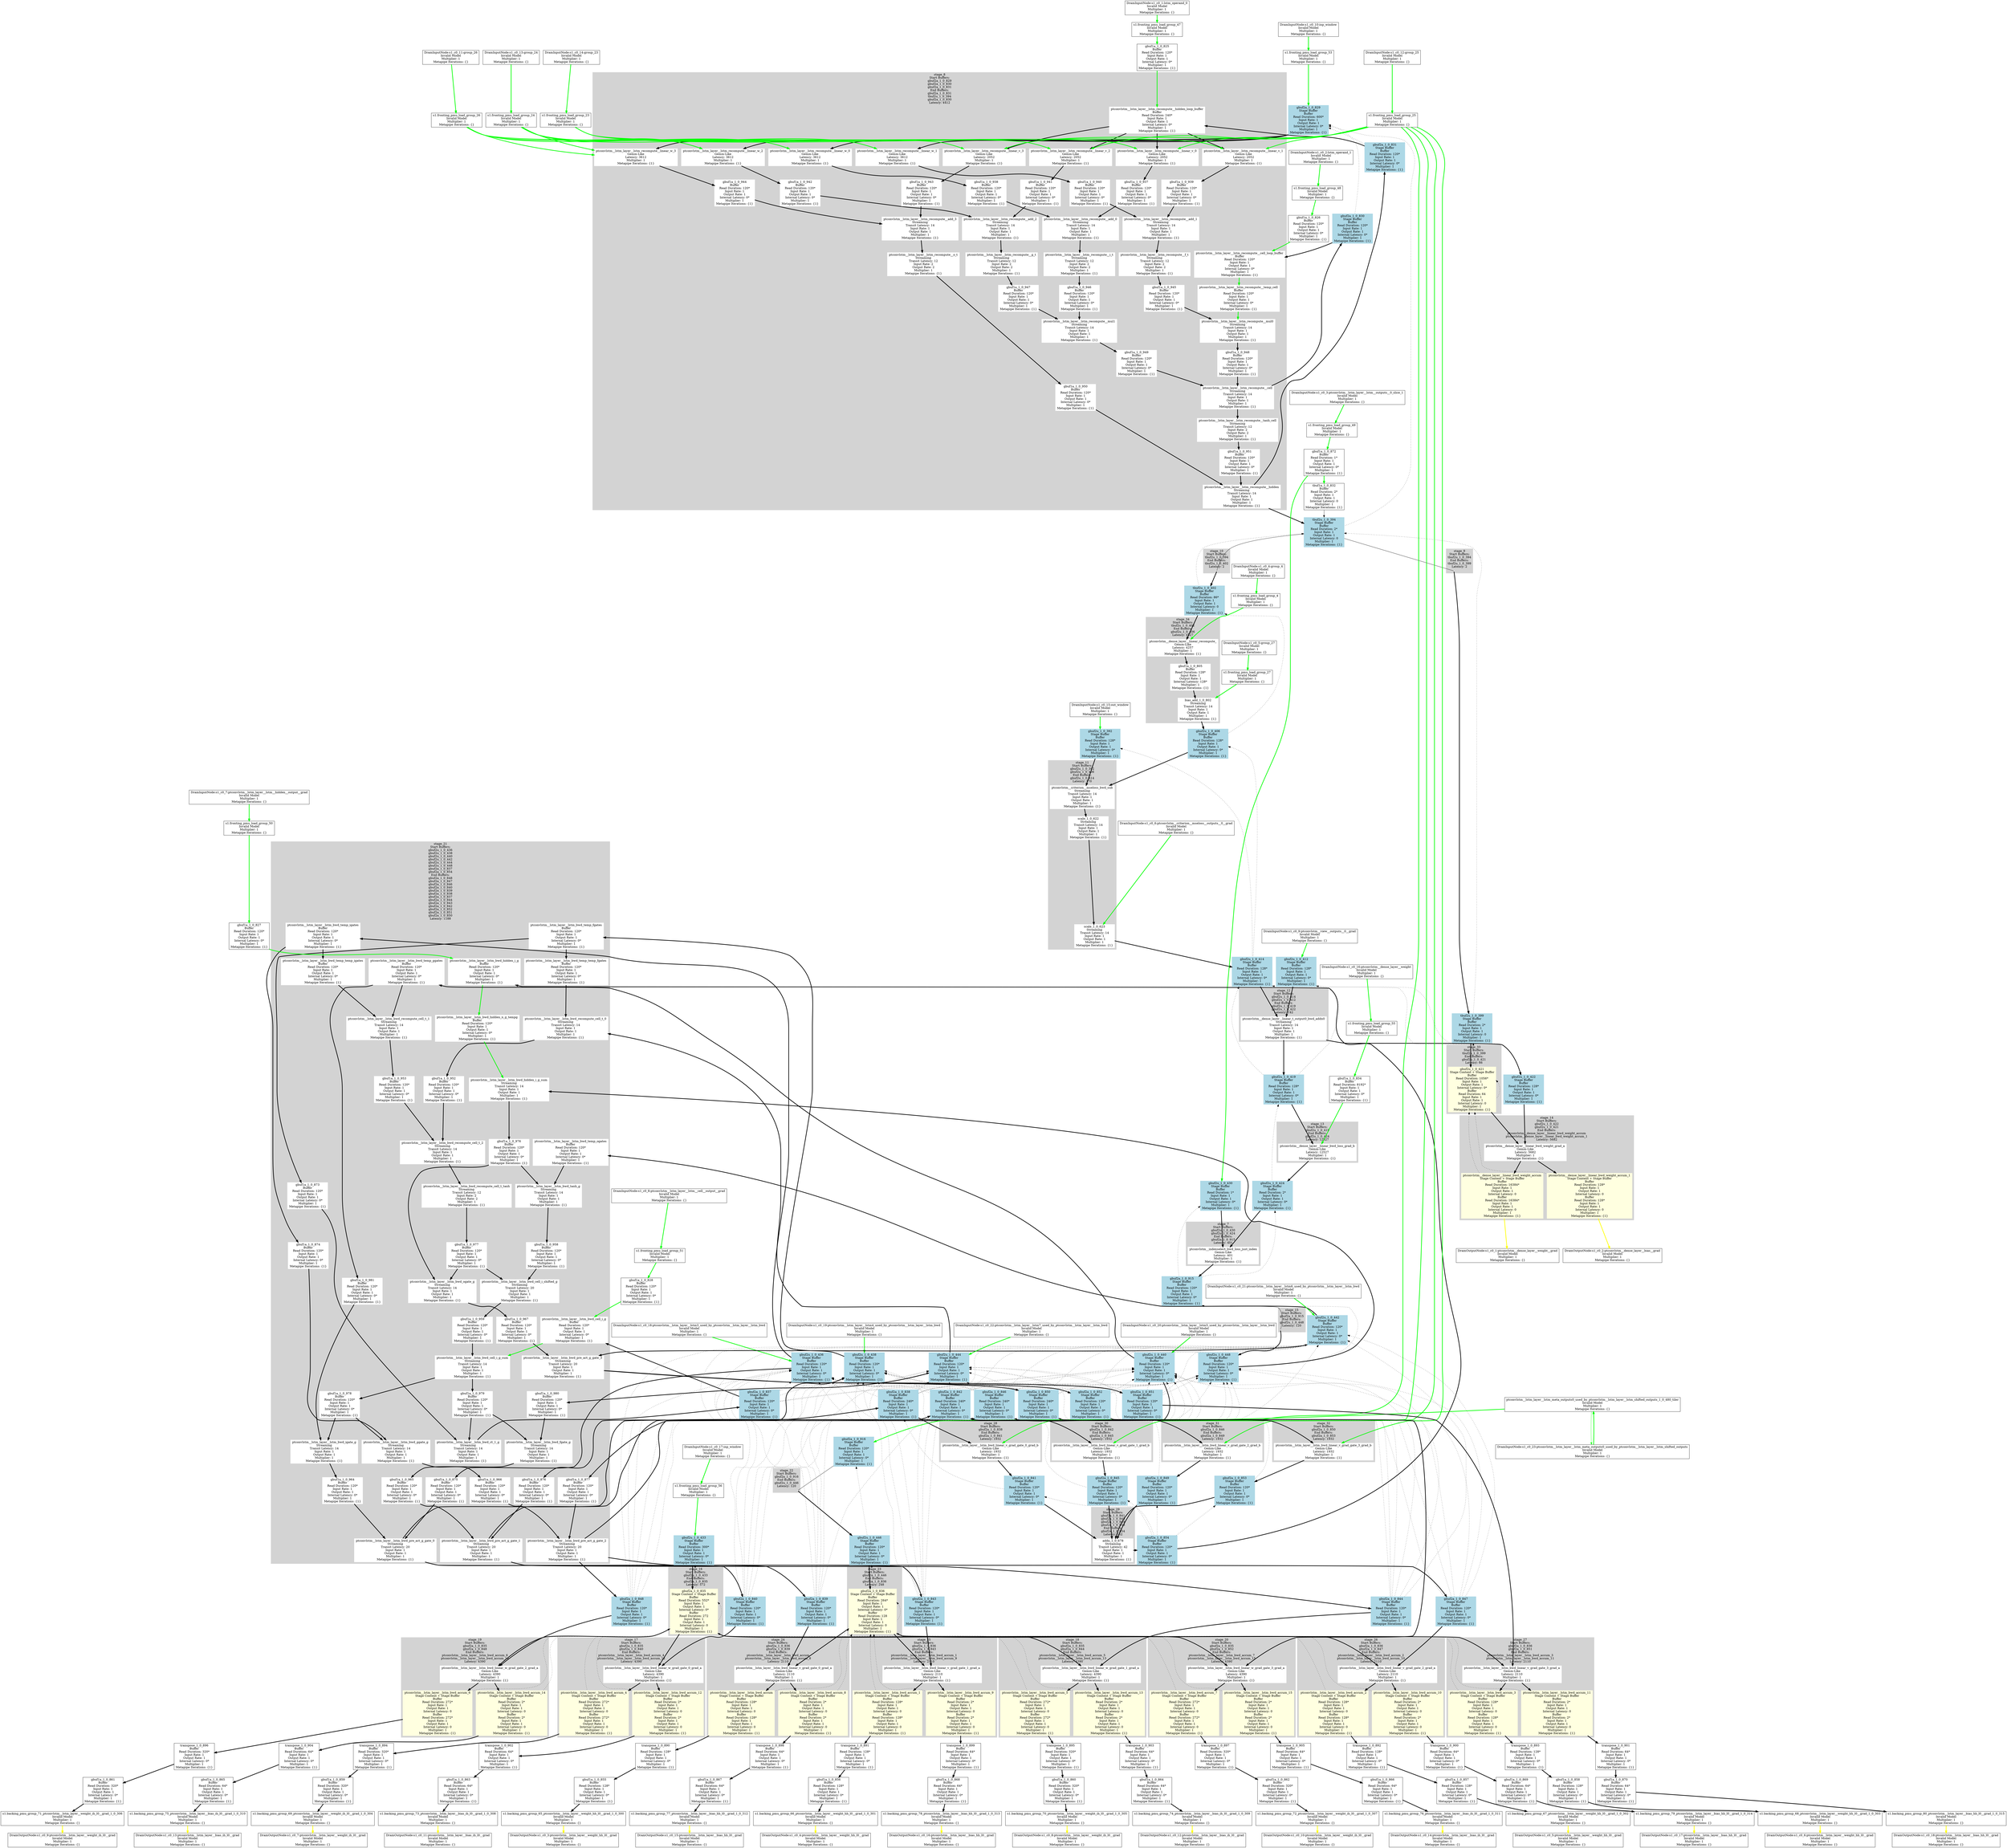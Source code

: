 digraph {
	node [shape=box]
	subgraph cluster_stage_7 {
		node [style=filled,color=white];
		style=filled;
		color=lightgrey;
		label = "stage_7&#xA;Start Buffers:&#xA;gbuf2u_1_0_430&#xA;gbuf2u_1_0_424&#xA;End Buffers:&#xA;gbuf2a_1_0_915&#xA;Latency: 401";
		tooltip = "stage_7&#xA;Start Buffers:&#xA;gbuf2u_1_0_430&#xA;gbuf2u_1_0_424&#xA;End Buffers:&#xA;gbuf2a_1_0_915&#xA;Latency: 401";
		72;
	}
	subgraph cluster_stage_8 {
		node [style=filled,color=white];
		style=filled;
		color=lightgrey;
		label = "stage_8&#xA;Start Buffers:&#xA;gbuf2a_1_0_829&#xA;gbuf2a_1_0_830&#xA;gbuf2a_1_0_831&#xA;End Buffers:&#xA;gbuf2a_1_0_831&#xA;tbuf2u_1_0_394&#xA;gbuf2a_1_0_830&#xA;Latency: 4412";
		tooltip = "stage_8&#xA;Start Buffers:&#xA;gbuf2a_1_0_829&#xA;gbuf2a_1_0_830&#xA;gbuf2a_1_0_831&#xA;End Buffers:&#xA;gbuf2a_1_0_831&#xA;tbuf2u_1_0_394&#xA;gbuf2a_1_0_830&#xA;Latency: 4412";
		43;
		49;
		47;
		45;
		46;
		39;
		38;
		20;
		17;
		16;
		12;
		44;
		37;
		40;
		25;
		22;
		21;
		13;
		41;
		30;
		27;
		26;
		14;
		42;
		35;
		32;
		31;
		15;
		36;
		3;
		19;
		18;
		1;
		24;
		23;
		29;
		28;
		34;
		33;
	}
	subgraph cluster_stage_9 {
		node [style=filled,color=white];
		style=filled;
		color=lightgrey;
		label = "stage_9&#xA;Start Buffers:&#xA;tbuf2u_1_0_394&#xA;End Buffers:&#xA;tbuf2u_1_0_399&#xA;Latency: 2";
		tooltip = "stage_9&#xA;Start Buffers:&#xA;tbuf2u_1_0_394&#xA;End Buffers:&#xA;tbuf2u_1_0_399&#xA;Latency: 2";
		281 [shape=point];
	}
	 "51"->"281" [arrowhead=none];
	subgraph cluster_stage_10 {
		node [style=filled,color=white];
		style=filled;
		color=lightgrey;
		label = "stage_10&#xA;Start Buffers:&#xA;tbuf2u_1_0_394&#xA;End Buffers:&#xA;tbuf2u_1_0_402&#xA;Latency: 2";
		tooltip = "stage_10&#xA;Start Buffers:&#xA;tbuf2u_1_0_394&#xA;End Buffers:&#xA;tbuf2u_1_0_402&#xA;Latency: 2";
		282 [shape=point];
	}
	 "51"->"282" [arrowhead=none];
	subgraph cluster_stage_11 {
		node [style=filled,color=white];
		style=filled;
		color=lightgrey;
		label = "stage_11&#xA;Start Buffers:&#xA;gbuf2u_1_0_392&#xA;gbuf2u_1_0_406&#xA;End Buffers:&#xA;gbuf2u_1_0_414&#xA;Latency: 170";
		tooltip = "stage_11&#xA;Start Buffers:&#xA;gbuf2u_1_0_392&#xA;gbuf2u_1_0_406&#xA;End Buffers:&#xA;gbuf2u_1_0_414&#xA;Latency: 170";
		59;
		58;
		53;
	}
	subgraph cluster_stage_12 {
		node [style=filled,color=white];
		style=filled;
		color=lightgrey;
		label = "stage_12&#xA;Start Buffers:&#xA;gbuf2u_1_0_414&#xA;gbuf2u_1_0_412&#xA;End Buffers:&#xA;gbuf2u_1_0_419&#xA;gbuf2u_1_0_422&#xA;Latency: 142";
		tooltip = "stage_12&#xA;Start Buffers:&#xA;gbuf2u_1_0_414&#xA;gbuf2u_1_0_412&#xA;End Buffers:&#xA;gbuf2u_1_0_419&#xA;gbuf2u_1_0_422&#xA;Latency: 142";
		62;
	}
	subgraph cluster_stage_13 {
		node [style=filled,color=white];
		style=filled;
		color=lightgrey;
		label = "stage_13&#xA;Start Buffers:&#xA;gbuf2u_1_0_419&#xA;End Buffers:&#xA;gbuf2u_1_0_424&#xA;Latency: 12527";
		tooltip = "stage_13&#xA;Start Buffers:&#xA;gbuf2u_1_0_419&#xA;End Buffers:&#xA;gbuf2u_1_0_424&#xA;Latency: 12527";
		65;
	}
	subgraph cluster_stage_14 {
		node [style=filled,color=white];
		style=filled;
		color=lightgrey;
		label = "stage_14&#xA;Start Buffers:&#xA;gbuf2u_1_0_422&#xA;gbuf2u_1_0_421&#xA;End Buffers:&#xA;ptconvlstm__dense_layer__linear_bwd_weight_accum&#xA;ptconvlstm__dense_layer__linear_bwd_weight_accum_1&#xA;Latency: 5682";
		tooltip = "stage_14&#xA;Start Buffers:&#xA;gbuf2u_1_0_422&#xA;gbuf2u_1_0_421&#xA;End Buffers:&#xA;ptconvlstm__dense_layer__linear_bwd_weight_accum&#xA;ptconvlstm__dense_layer__linear_bwd_weight_accum_1&#xA;Latency: 5682";
		70;
		69;
		71;
	}
	subgraph cluster_stage_15 {
		node [style=filled,color=white];
		style=filled;
		color=lightgrey;
		label = "stage_15&#xA;Start Buffers:&#xA;gbuf2a_1_0_915&#xA;End Buffers:&#xA;gbuf2u_1_0_448&#xA;Latency: 120";
		tooltip = "stage_15&#xA;Start Buffers:&#xA;gbuf2a_1_0_915&#xA;End Buffers:&#xA;gbuf2u_1_0_448&#xA;Latency: 120";
		283 [shape=point];
	}
	 "73"->"283" [arrowhead=none];
	subgraph cluster_stage_16 {
		node [style=filled,color=white];
		style=filled;
		color=lightgrey;
		label = "stage_16&#xA;Start Buffers:&#xA;gbuf2u_1_0_433&#xA;End Buffers:&#xA;gbuf2a_1_0_835&#xA;Latency: 572";
		tooltip = "stage_16&#xA;Start Buffers:&#xA;gbuf2u_1_0_433&#xA;End Buffers:&#xA;gbuf2a_1_0_835&#xA;Latency: 572";
		75;
	}
	subgraph cluster_stage_17 {
		node [style=filled,color=white];
		style=filled;
		color=lightgrey;
		label = "stage_17&#xA;Start Buffers:&#xA;gbuf2a_1_0_835&#xA;gbuf2a_1_0_840&#xA;End Buffers:&#xA;ptconvlstm__lstm_layer__lstm_bwd_accum_4&#xA;ptconvlstm__lstm_layer__lstm_bwd_accum_12&#xA;Latency: 4390";
		tooltip = "stage_17&#xA;Start Buffers:&#xA;gbuf2a_1_0_835&#xA;gbuf2a_1_0_840&#xA;End Buffers:&#xA;ptconvlstm__lstm_layer__lstm_bwd_accum_4&#xA;ptconvlstm__lstm_layer__lstm_bwd_accum_12&#xA;Latency: 4390";
		136;
		132;
		137;
	}
	subgraph cluster_stage_18 {
		node [style=filled,color=white];
		style=filled;
		color=lightgrey;
		label = "stage_18&#xA;Start Buffers:&#xA;gbuf2a_1_0_835&#xA;gbuf2a_1_0_844&#xA;End Buffers:&#xA;ptconvlstm__lstm_layer__lstm_bwd_accum_5&#xA;ptconvlstm__lstm_layer__lstm_bwd_accum_13&#xA;Latency: 4390";
		tooltip = "stage_18&#xA;Start Buffers:&#xA;gbuf2a_1_0_835&#xA;gbuf2a_1_0_844&#xA;End Buffers:&#xA;ptconvlstm__lstm_layer__lstm_bwd_accum_5&#xA;ptconvlstm__lstm_layer__lstm_bwd_accum_13&#xA;Latency: 4390";
		149;
		133;
		150;
	}
	subgraph cluster_stage_19 {
		node [style=filled,color=white];
		style=filled;
		color=lightgrey;
		label = "stage_19&#xA;Start Buffers:&#xA;gbuf2a_1_0_835&#xA;gbuf2a_1_0_848&#xA;End Buffers:&#xA;ptconvlstm__lstm_layer__lstm_bwd_accum_6&#xA;ptconvlstm__lstm_layer__lstm_bwd_accum_14&#xA;Latency: 4390";
		tooltip = "stage_19&#xA;Start Buffers:&#xA;gbuf2a_1_0_835&#xA;gbuf2a_1_0_848&#xA;End Buffers:&#xA;ptconvlstm__lstm_layer__lstm_bwd_accum_6&#xA;ptconvlstm__lstm_layer__lstm_bwd_accum_14&#xA;Latency: 4390";
		158;
		134;
		159;
	}
	subgraph cluster_stage_20 {
		node [style=filled,color=white];
		style=filled;
		color=lightgrey;
		label = "stage_20&#xA;Start Buffers:&#xA;gbuf2a_1_0_835&#xA;gbuf2a_1_0_852&#xA;End Buffers:&#xA;ptconvlstm__lstm_layer__lstm_bwd_accum_7&#xA;ptconvlstm__lstm_layer__lstm_bwd_accum_15&#xA;Latency: 4390";
		tooltip = "stage_20&#xA;Start Buffers:&#xA;gbuf2a_1_0_835&#xA;gbuf2a_1_0_852&#xA;End Buffers:&#xA;ptconvlstm__lstm_layer__lstm_bwd_accum_7&#xA;ptconvlstm__lstm_layer__lstm_bwd_accum_15&#xA;Latency: 4390";
		167;
		135;
		168;
	}
	subgraph cluster_stage_21 {
		node [style=filled,color=white];
		style=filled;
		color=lightgrey;
		label = "stage_21&#xA;Start Buffers:&#xA;gbuf2u_1_0_436&#xA;gbuf2u_1_0_438&#xA;gbuf2u_1_0_440&#xA;gbuf2u_1_0_442&#xA;gbuf2u_1_0_444&#xA;gbuf2u_1_0_448&#xA;gbuf2a_1_0_837&#xA;gbuf2a_1_0_854&#xA;End Buffers:&#xA;gbuf2a_1_0_848&#xA;gbuf2a_1_0_847&#xA;gbuf2a_1_0_846&#xA;gbuf2a_1_0_840&#xA;gbuf2a_1_0_839&#xA;gbuf2a_1_0_838&#xA;gbuf2a_1_0_837&#xA;gbuf2a_1_0_844&#xA;gbuf2a_1_0_843&#xA;gbuf2a_1_0_842&#xA;gbuf2a_1_0_852&#xA;gbuf2a_1_0_851&#xA;gbuf2a_1_0_850&#xA;Latency: 1188";
		tooltip = "stage_21&#xA;Start Buffers:&#xA;gbuf2u_1_0_436&#xA;gbuf2u_1_0_438&#xA;gbuf2u_1_0_440&#xA;gbuf2u_1_0_442&#xA;gbuf2u_1_0_444&#xA;gbuf2u_1_0_448&#xA;gbuf2a_1_0_837&#xA;gbuf2a_1_0_854&#xA;End Buffers:&#xA;gbuf2a_1_0_848&#xA;gbuf2a_1_0_847&#xA;gbuf2a_1_0_846&#xA;gbuf2a_1_0_840&#xA;gbuf2a_1_0_839&#xA;gbuf2a_1_0_838&#xA;gbuf2a_1_0_837&#xA;gbuf2a_1_0_844&#xA;gbuf2a_1_0_843&#xA;gbuf2a_1_0_842&#xA;gbuf2a_1_0_852&#xA;gbuf2a_1_0_851&#xA;gbuf2a_1_0_850&#xA;Latency: 1188";
		128;
		127;
		120;
		118;
		126;
		125;
		107;
		117;
		121;
		119;
		123;
		122;
		91;
		116;
		113;
		112;
		87;
		114;
		100;
		111;
		109;
		110;
		106;
		101;
		77;
		102;
		78;
		108;
		90;
		103;
		80;
		104;
		81;
		105;
		83;
		84;
		115;
		99;
		86;
		89;
		98;
		96;
		10;
		97;
		8;
	}
	subgraph cluster_stage_22 {
		node [style=filled,color=white];
		style=filled;
		color=lightgrey;
		label = "stage_22&#xA;Start Buffers:&#xA;gbuf2a_1_0_916&#xA;End Buffers:&#xA;gbuf2u_1_0_446&#xA;Latency: 120";
		tooltip = "stage_22&#xA;Start Buffers:&#xA;gbuf2a_1_0_916&#xA;End Buffers:&#xA;gbuf2u_1_0_446&#xA;Latency: 120";
		284 [shape=point];
	}
	 "92"->"284" [arrowhead=none];
	subgraph cluster_stage_23 {
		node [style=filled,color=white];
		style=filled;
		color=lightgrey;
		label = "stage_23&#xA;Start Buffers:&#xA;gbuf2u_1_0_446&#xA;End Buffers:&#xA;gbuf2a_1_0_836&#xA;Latency: 248";
		tooltip = "stage_23&#xA;Start Buffers:&#xA;gbuf2u_1_0_446&#xA;End Buffers:&#xA;gbuf2a_1_0_836&#xA;Latency: 248";
		94;
	}
	subgraph cluster_stage_24 {
		node [style=filled,color=white];
		style=filled;
		color=lightgrey;
		label = "stage_24&#xA;Start Buffers:&#xA;gbuf2a_1_0_836&#xA;gbuf2a_1_0_839&#xA;End Buffers:&#xA;ptconvlstm__lstm_layer__lstm_bwd_accum&#xA;ptconvlstm__lstm_layer__lstm_bwd_accum_8&#xA;Latency: 2110";
		tooltip = "stage_24&#xA;Start Buffers:&#xA;gbuf2a_1_0_836&#xA;gbuf2a_1_0_839&#xA;End Buffers:&#xA;ptconvlstm__lstm_layer__lstm_bwd_accum&#xA;ptconvlstm__lstm_layer__lstm_bwd_accum_8&#xA;Latency: 2110";
		142;
		138;
		143;
	}
	subgraph cluster_stage_25 {
		node [style=filled,color=white];
		style=filled;
		color=lightgrey;
		label = "stage_25&#xA;Start Buffers:&#xA;gbuf2a_1_0_836&#xA;gbuf2a_1_0_843&#xA;End Buffers:&#xA;ptconvlstm__lstm_layer__lstm_bwd_accum_1&#xA;ptconvlstm__lstm_layer__lstm_bwd_accum_9&#xA;Latency: 2110";
		tooltip = "stage_25&#xA;Start Buffers:&#xA;gbuf2a_1_0_836&#xA;gbuf2a_1_0_843&#xA;End Buffers:&#xA;ptconvlstm__lstm_layer__lstm_bwd_accum_1&#xA;ptconvlstm__lstm_layer__lstm_bwd_accum_9&#xA;Latency: 2110";
		151;
		139;
		152;
	}
	subgraph cluster_stage_26 {
		node [style=filled,color=white];
		style=filled;
		color=lightgrey;
		label = "stage_26&#xA;Start Buffers:&#xA;gbuf2a_1_0_836&#xA;gbuf2a_1_0_847&#xA;End Buffers:&#xA;ptconvlstm__lstm_layer__lstm_bwd_accum_2&#xA;ptconvlstm__lstm_layer__lstm_bwd_accum_10&#xA;Latency: 2110";
		tooltip = "stage_26&#xA;Start Buffers:&#xA;gbuf2a_1_0_836&#xA;gbuf2a_1_0_847&#xA;End Buffers:&#xA;ptconvlstm__lstm_layer__lstm_bwd_accum_2&#xA;ptconvlstm__lstm_layer__lstm_bwd_accum_10&#xA;Latency: 2110";
		160;
		140;
		161;
	}
	subgraph cluster_stage_27 {
		node [style=filled,color=white];
		style=filled;
		color=lightgrey;
		label = "stage_27&#xA;Start Buffers:&#xA;gbuf2a_1_0_836&#xA;gbuf2a_1_0_851&#xA;End Buffers:&#xA;ptconvlstm__lstm_layer__lstm_bwd_accum_3&#xA;ptconvlstm__lstm_layer__lstm_bwd_accum_11&#xA;Latency: 2110";
		tooltip = "stage_27&#xA;Start Buffers:&#xA;gbuf2a_1_0_836&#xA;gbuf2a_1_0_851&#xA;End Buffers:&#xA;ptconvlstm__lstm_layer__lstm_bwd_accum_3&#xA;ptconvlstm__lstm_layer__lstm_bwd_accum_11&#xA;Latency: 2110";
		169;
		141;
		170;
	}
	subgraph cluster_stage_28 {
		node [style=filled,color=white];
		style=filled;
		color=lightgrey;
		label = "stage_28&#xA;Start Buffers:&#xA;gbuf2a_1_0_838&#xA;End Buffers:&#xA;gbuf2a_1_0_841&#xA;Latency: 1932";
		tooltip = "stage_28&#xA;Start Buffers:&#xA;gbuf2a_1_0_838&#xA;End Buffers:&#xA;gbuf2a_1_0_841&#xA;Latency: 1932";
		144;
	}
	subgraph cluster_stage_29 {
		node [style=filled,color=white];
		style=filled;
		color=lightgrey;
		label = "stage_29&#xA;Start Buffers:&#xA;gbuf2a_1_0_841&#xA;gbuf2a_1_0_845&#xA;gbuf2a_1_0_849&#xA;gbuf2a_1_0_853&#xA;End Buffers:&#xA;gbuf2a_1_0_854&#xA;Latency: 162";
		tooltip = "stage_29&#xA;Start Buffers:&#xA;gbuf2a_1_0_841&#xA;gbuf2a_1_0_845&#xA;gbuf2a_1_0_849&#xA;gbuf2a_1_0_853&#xA;End Buffers:&#xA;gbuf2a_1_0_854&#xA;Latency: 162";
		173;
	}
	subgraph cluster_stage_30 {
		node [style=filled,color=white];
		style=filled;
		color=lightgrey;
		label = "stage_30&#xA;Start Buffers:&#xA;gbuf2a_1_0_842&#xA;End Buffers:&#xA;gbuf2a_1_0_845&#xA;Latency: 1932";
		tooltip = "stage_30&#xA;Start Buffers:&#xA;gbuf2a_1_0_842&#xA;End Buffers:&#xA;gbuf2a_1_0_845&#xA;Latency: 1932";
		153;
	}
	subgraph cluster_stage_31 {
		node [style=filled,color=white];
		style=filled;
		color=lightgrey;
		label = "stage_31&#xA;Start Buffers:&#xA;gbuf2a_1_0_846&#xA;End Buffers:&#xA;gbuf2a_1_0_849&#xA;Latency: 1932";
		tooltip = "stage_31&#xA;Start Buffers:&#xA;gbuf2a_1_0_846&#xA;End Buffers:&#xA;gbuf2a_1_0_849&#xA;Latency: 1932";
		162;
	}
	subgraph cluster_stage_32 {
		node [style=filled,color=white];
		style=filled;
		color=lightgrey;
		label = "stage_32&#xA;Start Buffers:&#xA;gbuf2a_1_0_850&#xA;End Buffers:&#xA;gbuf2a_1_0_853&#xA;Latency: 1932";
		tooltip = "stage_32&#xA;Start Buffers:&#xA;gbuf2a_1_0_850&#xA;End Buffers:&#xA;gbuf2a_1_0_853&#xA;Latency: 1932";
		171;
	}
	subgraph cluster_stage_33 {
		node [style=filled,color=white];
		style=filled;
		color=lightgrey;
		label = "stage_33&#xA;Start Buffers:&#xA;tbuf2u_1_0_399&#xA;End Buffers:&#xA;gbuf2u_1_0_421&#xA;Latency: 66";
		tooltip = "stage_33&#xA;Start Buffers:&#xA;tbuf2u_1_0_399&#xA;End Buffers:&#xA;gbuf2u_1_0_421&#xA;Latency: 66";
		68;
	}
	subgraph cluster_stage_34 {
		node [style=filled,color=white];
		style=filled;
		color=lightgrey;
		label = "stage_34&#xA;Start Buffers:&#xA;tbuf2u_1_0_402&#xA;End Buffers:&#xA;gbuf2u_1_0_406&#xA;Latency: 4527";
		tooltip = "stage_34&#xA;Start Buffers:&#xA;tbuf2u_1_0_402&#xA;End Buffers:&#xA;gbuf2u_1_0_406&#xA;Latency: 4527";
		56;
		55;
		54;
	}
	"0" [label= "gbuf1a_1_0_825&#xA;Buffer&#xA;Read Duration: 120*&#xA;Input Rate: 1&#xA;Output Rate: 1&#xA;Internal Latency: 0*&#xA;Multiplier: 1&#xA;Metapipe Iterations: {1}", tooltip= "gbuf1a_1_0_825&#xA;Buffer&#xA;Read Duration: 120*&#xA;Input Rate: 1&#xA;Output Rate: 1&#xA;Internal Latency: 0*&#xA;Multiplier: 1&#xA;Metapipe Iterations: {1}"];
	 "227"->"0" [color=green, penwidth=3 , tooltip="InitGroup/vector"];
	"1" [label= "ptconvlstm__lstm_layer__lstm_recompute__hidden_loop_buffer&#xA;Buffer&#xA;Read Duration: 240*&#xA;Input Rate: 1&#xA;Output Rate: 1&#xA;Internal Latency: 0*&#xA;Multiplier: 1&#xA;Metapipe Iterations: {1}", tooltip= "ptconvlstm__lstm_layer__lstm_recompute__hidden_loop_buffer&#xA;Buffer&#xA;Read Duration: 240*&#xA;Input Rate: 1&#xA;Output Rate: 1&#xA;Internal Latency: 0*&#xA;Multiplier: 1&#xA;Metapipe Iterations: {1}"];
	 "0"->"1" [color=green, penwidth=3 , tooltip="InitGroup/vector Iters: {1}"];
	 "50"->"1" [color=black, penwidth=3 , tooltip="ExecGroup/vector Iters: {1}"];
	"2" [label= "gbuf1a_1_0_826&#xA;Buffer&#xA;Read Duration: 120*&#xA;Input Rate: 1&#xA;Output Rate: 1&#xA;Internal Latency: 0*&#xA;Multiplier: 1&#xA;Metapipe Iterations: {1}", tooltip= "gbuf1a_1_0_826&#xA;Buffer&#xA;Read Duration: 120*&#xA;Input Rate: 1&#xA;Output Rate: 1&#xA;Internal Latency: 0*&#xA;Multiplier: 1&#xA;Metapipe Iterations: {1}"];
	 "228"->"2" [color=green, penwidth=3 , tooltip="InitGroup/vector"];
	"3" [label= "ptconvlstm__lstm_layer__lstm_recompute__cell_loop_buffer&#xA;Buffer&#xA;Read Duration: 120*&#xA;Input Rate: 1&#xA;Output Rate: 1&#xA;Internal Latency: 0*&#xA;Multiplier: 1&#xA;Metapipe Iterations: {1}", tooltip= "ptconvlstm__lstm_layer__lstm_recompute__cell_loop_buffer&#xA;Buffer&#xA;Read Duration: 120*&#xA;Input Rate: 1&#xA;Output Rate: 1&#xA;Internal Latency: 0*&#xA;Multiplier: 1&#xA;Metapipe Iterations: {1}"];
	 "2"->"3" [color=green, penwidth=3 , tooltip="InitGroup/vector Iters: {1}"];
	 "48"->"3" [color=black, penwidth=3 , tooltip="ExecGroup/vector Iters: {1}"];
	"4" [label= "gbuf1a_1_0_872&#xA;Buffer&#xA;Read Duration: 1*&#xA;Input Rate: 1&#xA;Output Rate: 1&#xA;Internal Latency: 0*&#xA;Multiplier: 1&#xA;Metapipe Iterations: {1}", tooltip= "gbuf1a_1_0_872&#xA;Buffer&#xA;Read Duration: 1*&#xA;Input Rate: 1&#xA;Output Rate: 1&#xA;Internal Latency: 0*&#xA;Multiplier: 1&#xA;Metapipe Iterations: {1}"];
	 "229"->"4" [color=green, penwidth=3 , tooltip="InitGroup/vector"];
	"5" [label= "tbuf1a_1_0_832&#xA;Buffer&#xA;Read Duration: 2*&#xA;Input Rate: 1&#xA;Output Rate: 1&#xA;Internal Latency: 0&#xA;Multiplier: 1&#xA;Metapipe Iterations: {1}", tooltip= "tbuf1a_1_0_832&#xA;Buffer&#xA;Read Duration: 2*&#xA;Input Rate: 1&#xA;Output Rate: 1&#xA;Internal Latency: 0&#xA;Multiplier: 1&#xA;Metapipe Iterations: {1}"];
	 "4"->"5" [color=green, penwidth=3 , tooltip="InitGroup/vector Iters: {1}"];
	"6" [label= "gbuf2u_1_0_430&#xA;Stage Buffer&#xA;Buffer&#xA;Read Duration: 1*&#xA;Input Rate: 1&#xA;Output Rate: 1&#xA;Internal Latency: 0*&#xA;Multiplier: 1&#xA;Metapipe Iterations: {1}",style=filled,color=lightblue, tooltip= "gbuf2u_1_0_430&#xA;Stage Buffer&#xA;Buffer&#xA;Read Duration: 1*&#xA;Input Rate: 1&#xA;Output Rate: 1&#xA;Internal Latency: 0*&#xA;Multiplier: 1&#xA;Metapipe Iterations: {1}"];
	 "4"->"6" [color=green, penwidth=3 , tooltip="InitGroup/vector Iters: {1}"];
	"7" [label= "gbuf1a_1_0_827&#xA;Buffer&#xA;Read Duration: 120*&#xA;Input Rate: 1&#xA;Output Rate: 1&#xA;Internal Latency: 0*&#xA;Multiplier: 1&#xA;Metapipe Iterations: {1}", tooltip= "gbuf1a_1_0_827&#xA;Buffer&#xA;Read Duration: 120*&#xA;Input Rate: 1&#xA;Output Rate: 1&#xA;Internal Latency: 0*&#xA;Multiplier: 1&#xA;Metapipe Iterations: {1}"];
	 "232"->"7" [color=green, penwidth=3 , tooltip="InitGroup/vector"];
	"8" [label= "ptconvlstm__lstm_layer__lstm_bwd_hidden_i_g&#xA;Buffer&#xA;Read Duration: 120*&#xA;Input Rate: 1&#xA;Output Rate: 1&#xA;Internal Latency: 0*&#xA;Multiplier: 1&#xA;Metapipe Iterations: {1}", tooltip= "ptconvlstm__lstm_layer__lstm_bwd_hidden_i_g&#xA;Buffer&#xA;Read Duration: 120*&#xA;Input Rate: 1&#xA;Output Rate: 1&#xA;Internal Latency: 0*&#xA;Multiplier: 1&#xA;Metapipe Iterations: {1}"];
	 "7"->"8" [color=green, penwidth=3 , tooltip="InitGroup/vector Iters: {1}"];
	 "174"->"8" [color=black, penwidth=3 , tooltip="ExecGroup/vector Iters: {1}"];
	"9" [label= "gbuf1a_1_0_828&#xA;Buffer&#xA;Read Duration: 120*&#xA;Input Rate: 1&#xA;Output Rate: 1&#xA;Internal Latency: 0*&#xA;Multiplier: 1&#xA;Metapipe Iterations: {1}", tooltip= "gbuf1a_1_0_828&#xA;Buffer&#xA;Read Duration: 120*&#xA;Input Rate: 1&#xA;Output Rate: 1&#xA;Internal Latency: 0*&#xA;Multiplier: 1&#xA;Metapipe Iterations: {1}"];
	 "233"->"9" [color=green, penwidth=3 , tooltip="InitGroup/vector"];
	"10" [label= "ptconvlstm__lstm_layer__lstm_bwd_cell_i_g&#xA;Buffer&#xA;Read Duration: 120*&#xA;Input Rate: 1&#xA;Output Rate: 1&#xA;Internal Latency: 0*&#xA;Multiplier: 1&#xA;Metapipe Iterations: {1}", tooltip= "ptconvlstm__lstm_layer__lstm_bwd_cell_i_g&#xA;Buffer&#xA;Read Duration: 120*&#xA;Input Rate: 1&#xA;Output Rate: 1&#xA;Internal Latency: 0*&#xA;Multiplier: 1&#xA;Metapipe Iterations: {1}"];
	 "9"->"10" [color=green, penwidth=3 , tooltip="InitGroup/vector Iters: {1}"];
	 "124"->"10" [color=black, penwidth=3 , tooltip="ExecGroup/vector Iters: {1}"];
	"11" [label= "gbuf2a_1_0_829&#xA;Stage Buffer&#xA;Buffer&#xA;Read Duration: 600*&#xA;Input Rate: 1&#xA;Output Rate: 1&#xA;Internal Latency: 0*&#xA;Multiplier: 1&#xA;Metapipe Iterations: {1}",style=filled,color=lightblue, tooltip= "gbuf2a_1_0_829&#xA;Stage Buffer&#xA;Buffer&#xA;Read Duration: 600*&#xA;Input Rate: 1&#xA;Output Rate: 1&#xA;Internal Latency: 0*&#xA;Multiplier: 1&#xA;Metapipe Iterations: {1}"];
	 "234"->"11" [color=green, penwidth=3 , tooltip="InitGroup/vector"];
	"12" [label= "ptconvlstm__lstm_layer__lstm_recompute__linear_w_0&#xA;Gemm-Like&#xA;Latency: 3612&#xA;Multiplier: 1&#xA;Metapipe Iterations: {1}", tooltip= "ptconvlstm__lstm_layer__lstm_recompute__linear_w_0&#xA;Gemm-Like&#xA;Latency: 3612&#xA;Multiplier: 1&#xA;Metapipe Iterations: {1}"];
	 "11"->"12" [color=black, penwidth=3 , tooltip="ExecGroup/vector Iters: {1}"];
	 "235"->"12" [color=green, penwidth=3 , tooltip="InitGroup/vector"];
	 "237"->"12" [color=green, penwidth=3 , tooltip="InitGroup/vector"];
	"13" [label= "ptconvlstm__lstm_layer__lstm_recompute__linear_w_1&#xA;Gemm-Like&#xA;Latency: 3612&#xA;Multiplier: 1&#xA;Metapipe Iterations: {1}", tooltip= "ptconvlstm__lstm_layer__lstm_recompute__linear_w_1&#xA;Gemm-Like&#xA;Latency: 3612&#xA;Multiplier: 1&#xA;Metapipe Iterations: {1}"];
	 "11"->"13" [color=black, penwidth=3 , tooltip="ExecGroup/vector Iters: {1}"];
	 "235"->"13" [color=green, penwidth=3 , tooltip="InitGroup/vector"];
	 "237"->"13" [color=green, penwidth=3 , tooltip="InitGroup/vector"];
	"14" [label= "ptconvlstm__lstm_layer__lstm_recompute__linear_w_2&#xA;Gemm-Like&#xA;Latency: 3612&#xA;Multiplier: 1&#xA;Metapipe Iterations: {1}", tooltip= "ptconvlstm__lstm_layer__lstm_recompute__linear_w_2&#xA;Gemm-Like&#xA;Latency: 3612&#xA;Multiplier: 1&#xA;Metapipe Iterations: {1}"];
	 "11"->"14" [color=black, penwidth=3 , tooltip="ExecGroup/vector Iters: {1}"];
	 "235"->"14" [color=green, penwidth=3 , tooltip="InitGroup/vector"];
	 "237"->"14" [color=green, penwidth=3 , tooltip="InitGroup/vector"];
	"15" [label= "ptconvlstm__lstm_layer__lstm_recompute__linear_w_3&#xA;Gemm-Like&#xA;Latency: 3612&#xA;Multiplier: 1&#xA;Metapipe Iterations: {1}", tooltip= "ptconvlstm__lstm_layer__lstm_recompute__linear_w_3&#xA;Gemm-Like&#xA;Latency: 3612&#xA;Multiplier: 1&#xA;Metapipe Iterations: {1}"];
	 "11"->"15" [color=black, penwidth=3 , tooltip="ExecGroup/vector Iters: {1}"];
	 "235"->"15" [color=green, penwidth=3 , tooltip="InitGroup/vector"];
	 "237"->"15" [color=green, penwidth=3 , tooltip="InitGroup/vector"];
	"16" [label= "gbuf1a_1_0_938&#xA;Buffer&#xA;Read Duration: 120*&#xA;Input Rate: 1&#xA;Output Rate: 1&#xA;Internal Latency: 0*&#xA;Multiplier: 1&#xA;Metapipe Iterations: {1}", tooltip= "gbuf1a_1_0_938&#xA;Buffer&#xA;Read Duration: 120*&#xA;Input Rate: 1&#xA;Output Rate: 1&#xA;Internal Latency: 0*&#xA;Multiplier: 1&#xA;Metapipe Iterations: {1}"];
	 "12"->"16" [color=black, penwidth=3 , tooltip="ExecGroup/vector Iters: {1}"];
	"17" [label= "ptconvlstm__lstm_layer__lstm_recompute__add_0&#xA;Streaming&#xA;Transit Latency: 14&#xA;Input Rate: 1&#xA;Output Rate: 1&#xA;Multiplier: 1&#xA;Metapipe Iterations: {1}", tooltip= "ptconvlstm__lstm_layer__lstm_recompute__add_0&#xA;Streaming&#xA;Transit Latency: 14&#xA;Input Rate: 1&#xA;Output Rate: 1&#xA;Multiplier: 1&#xA;Metapipe Iterations: {1}"];
	 "16"->"17" [color=black, penwidth=3 , tooltip="ExecGroup/vector Iters: {1}"];
	 "19"->"17" [color=black, penwidth=3 , tooltip="ExecGroup/vector Iters: {1}"];
	"18" [label= "ptconvlstm__lstm_layer__lstm_recompute__linear_v_0&#xA;Gemm-Like&#xA;Latency: 2052&#xA;Multiplier: 1&#xA;Metapipe Iterations: {1}", tooltip= "ptconvlstm__lstm_layer__lstm_recompute__linear_v_0&#xA;Gemm-Like&#xA;Latency: 2052&#xA;Multiplier: 1&#xA;Metapipe Iterations: {1}"];
	 "1"->"18" [color=black, penwidth=3 , tooltip="ExecGroup/vector Iters: {1}"];
	 "236"->"18" [color=green, penwidth=3 , tooltip="InitGroup/vector"];
	 "238"->"18" [color=green, penwidth=3 , tooltip="InitGroup/vector"];
	"19" [label= "gbuf1a_1_0_937&#xA;Buffer&#xA;Read Duration: 120*&#xA;Input Rate: 1&#xA;Output Rate: 1&#xA;Internal Latency: 0*&#xA;Multiplier: 1&#xA;Metapipe Iterations: {1}", tooltip= "gbuf1a_1_0_937&#xA;Buffer&#xA;Read Duration: 120*&#xA;Input Rate: 1&#xA;Output Rate: 1&#xA;Internal Latency: 0*&#xA;Multiplier: 1&#xA;Metapipe Iterations: {1}"];
	 "18"->"19" [color=black, penwidth=3 , tooltip="ExecGroup/vector Iters: {1}"];
	"20" [label= "ptconvlstm__lstm_layer__lstm_recompute__i_t&#xA;Streaming&#xA;Transit Latency: 12&#xA;Input Rate: 2&#xA;Output Rate: 2&#xA;Multiplier: 1&#xA;Metapipe Iterations: {1}", tooltip= "ptconvlstm__lstm_layer__lstm_recompute__i_t&#xA;Streaming&#xA;Transit Latency: 12&#xA;Input Rate: 2&#xA;Output Rate: 2&#xA;Multiplier: 1&#xA;Metapipe Iterations: {1}"];
	 "17"->"20" [color=black, penwidth=3 , tooltip="ExecGroup/vector Iters: {1}"];
	"21" [label= "gbuf1a_1_0_940&#xA;Buffer&#xA;Read Duration: 120*&#xA;Input Rate: 1&#xA;Output Rate: 1&#xA;Internal Latency: 0*&#xA;Multiplier: 1&#xA;Metapipe Iterations: {1}", tooltip= "gbuf1a_1_0_940&#xA;Buffer&#xA;Read Duration: 120*&#xA;Input Rate: 1&#xA;Output Rate: 1&#xA;Internal Latency: 0*&#xA;Multiplier: 1&#xA;Metapipe Iterations: {1}"];
	 "13"->"21" [color=black, penwidth=3 , tooltip="ExecGroup/vector Iters: {1}"];
	"22" [label= "ptconvlstm__lstm_layer__lstm_recompute__add_1&#xA;Streaming&#xA;Transit Latency: 14&#xA;Input Rate: 1&#xA;Output Rate: 1&#xA;Multiplier: 1&#xA;Metapipe Iterations: {1}", tooltip= "ptconvlstm__lstm_layer__lstm_recompute__add_1&#xA;Streaming&#xA;Transit Latency: 14&#xA;Input Rate: 1&#xA;Output Rate: 1&#xA;Multiplier: 1&#xA;Metapipe Iterations: {1}"];
	 "21"->"22" [color=black, penwidth=3 , tooltip="ExecGroup/vector Iters: {1}"];
	 "24"->"22" [color=black, penwidth=3 , tooltip="ExecGroup/vector Iters: {1}"];
	"23" [label= "ptconvlstm__lstm_layer__lstm_recompute__linear_v_1&#xA;Gemm-Like&#xA;Latency: 2052&#xA;Multiplier: 1&#xA;Metapipe Iterations: {1}", tooltip= "ptconvlstm__lstm_layer__lstm_recompute__linear_v_1&#xA;Gemm-Like&#xA;Latency: 2052&#xA;Multiplier: 1&#xA;Metapipe Iterations: {1}"];
	 "1"->"23" [color=black, penwidth=3 , tooltip="ExecGroup/vector Iters: {1}"];
	 "236"->"23" [color=green, penwidth=3 , tooltip="InitGroup/vector"];
	 "238"->"23" [color=green, penwidth=3 , tooltip="InitGroup/vector"];
	"24" [label= "gbuf1a_1_0_939&#xA;Buffer&#xA;Read Duration: 120*&#xA;Input Rate: 1&#xA;Output Rate: 1&#xA;Internal Latency: 0*&#xA;Multiplier: 1&#xA;Metapipe Iterations: {1}", tooltip= "gbuf1a_1_0_939&#xA;Buffer&#xA;Read Duration: 120*&#xA;Input Rate: 1&#xA;Output Rate: 1&#xA;Internal Latency: 0*&#xA;Multiplier: 1&#xA;Metapipe Iterations: {1}"];
	 "23"->"24" [color=black, penwidth=3 , tooltip="ExecGroup/vector Iters: {1}"];
	"25" [label= "ptconvlstm__lstm_layer__lstm_recompute__f_t&#xA;Streaming&#xA;Transit Latency: 12&#xA;Input Rate: 2&#xA;Output Rate: 2&#xA;Multiplier: 1&#xA;Metapipe Iterations: {1}", tooltip= "ptconvlstm__lstm_layer__lstm_recompute__f_t&#xA;Streaming&#xA;Transit Latency: 12&#xA;Input Rate: 2&#xA;Output Rate: 2&#xA;Multiplier: 1&#xA;Metapipe Iterations: {1}"];
	 "22"->"25" [color=black, penwidth=3 , tooltip="ExecGroup/vector Iters: {1}"];
	"26" [label= "gbuf1a_1_0_942&#xA;Buffer&#xA;Read Duration: 120*&#xA;Input Rate: 1&#xA;Output Rate: 1&#xA;Internal Latency: 0*&#xA;Multiplier: 1&#xA;Metapipe Iterations: {1}", tooltip= "gbuf1a_1_0_942&#xA;Buffer&#xA;Read Duration: 120*&#xA;Input Rate: 1&#xA;Output Rate: 1&#xA;Internal Latency: 0*&#xA;Multiplier: 1&#xA;Metapipe Iterations: {1}"];
	 "14"->"26" [color=black, penwidth=3 , tooltip="ExecGroup/vector Iters: {1}"];
	"27" [label= "ptconvlstm__lstm_layer__lstm_recompute__add_2&#xA;Streaming&#xA;Transit Latency: 14&#xA;Input Rate: 1&#xA;Output Rate: 1&#xA;Multiplier: 1&#xA;Metapipe Iterations: {1}", tooltip= "ptconvlstm__lstm_layer__lstm_recompute__add_2&#xA;Streaming&#xA;Transit Latency: 14&#xA;Input Rate: 1&#xA;Output Rate: 1&#xA;Multiplier: 1&#xA;Metapipe Iterations: {1}"];
	 "26"->"27" [color=black, penwidth=3 , tooltip="ExecGroup/vector Iters: {1}"];
	 "29"->"27" [color=black, penwidth=3 , tooltip="ExecGroup/vector Iters: {1}"];
	"28" [label= "ptconvlstm__lstm_layer__lstm_recompute__linear_v_2&#xA;Gemm-Like&#xA;Latency: 2052&#xA;Multiplier: 1&#xA;Metapipe Iterations: {1}", tooltip= "ptconvlstm__lstm_layer__lstm_recompute__linear_v_2&#xA;Gemm-Like&#xA;Latency: 2052&#xA;Multiplier: 1&#xA;Metapipe Iterations: {1}"];
	 "1"->"28" [color=black, penwidth=3 , tooltip="ExecGroup/vector Iters: {1}"];
	 "236"->"28" [color=green, penwidth=3 , tooltip="InitGroup/vector"];
	 "238"->"28" [color=green, penwidth=3 , tooltip="InitGroup/vector"];
	"29" [label= "gbuf1a_1_0_941&#xA;Buffer&#xA;Read Duration: 120*&#xA;Input Rate: 1&#xA;Output Rate: 1&#xA;Internal Latency: 0*&#xA;Multiplier: 1&#xA;Metapipe Iterations: {1}", tooltip= "gbuf1a_1_0_941&#xA;Buffer&#xA;Read Duration: 120*&#xA;Input Rate: 1&#xA;Output Rate: 1&#xA;Internal Latency: 0*&#xA;Multiplier: 1&#xA;Metapipe Iterations: {1}"];
	 "28"->"29" [color=black, penwidth=3 , tooltip="ExecGroup/vector Iters: {1}"];
	"30" [label= "ptconvlstm__lstm_layer__lstm_recompute__g_t&#xA;Streaming&#xA;Transit Latency: 12&#xA;Input Rate: 2&#xA;Output Rate: 2&#xA;Multiplier: 1&#xA;Metapipe Iterations: {1}", tooltip= "ptconvlstm__lstm_layer__lstm_recompute__g_t&#xA;Streaming&#xA;Transit Latency: 12&#xA;Input Rate: 2&#xA;Output Rate: 2&#xA;Multiplier: 1&#xA;Metapipe Iterations: {1}"];
	 "27"->"30" [color=black, penwidth=3 , tooltip="ExecGroup/vector Iters: {1}"];
	"31" [label= "gbuf1a_1_0_944&#xA;Buffer&#xA;Read Duration: 120*&#xA;Input Rate: 1&#xA;Output Rate: 1&#xA;Internal Latency: 0*&#xA;Multiplier: 1&#xA;Metapipe Iterations: {1}", tooltip= "gbuf1a_1_0_944&#xA;Buffer&#xA;Read Duration: 120*&#xA;Input Rate: 1&#xA;Output Rate: 1&#xA;Internal Latency: 0*&#xA;Multiplier: 1&#xA;Metapipe Iterations: {1}"];
	 "15"->"31" [color=black, penwidth=3 , tooltip="ExecGroup/vector Iters: {1}"];
	"32" [label= "ptconvlstm__lstm_layer__lstm_recompute__add_3&#xA;Streaming&#xA;Transit Latency: 14&#xA;Input Rate: 1&#xA;Output Rate: 1&#xA;Multiplier: 1&#xA;Metapipe Iterations: {1}", tooltip= "ptconvlstm__lstm_layer__lstm_recompute__add_3&#xA;Streaming&#xA;Transit Latency: 14&#xA;Input Rate: 1&#xA;Output Rate: 1&#xA;Multiplier: 1&#xA;Metapipe Iterations: {1}"];
	 "31"->"32" [color=black, penwidth=3 , tooltip="ExecGroup/vector Iters: {1}"];
	 "34"->"32" [color=black, penwidth=3 , tooltip="ExecGroup/vector Iters: {1}"];
	"33" [label= "ptconvlstm__lstm_layer__lstm_recompute__linear_v_3&#xA;Gemm-Like&#xA;Latency: 2052&#xA;Multiplier: 1&#xA;Metapipe Iterations: {1}", tooltip= "ptconvlstm__lstm_layer__lstm_recompute__linear_v_3&#xA;Gemm-Like&#xA;Latency: 2052&#xA;Multiplier: 1&#xA;Metapipe Iterations: {1}"];
	 "1"->"33" [color=black, penwidth=3 , tooltip="ExecGroup/vector Iters: {1}"];
	 "236"->"33" [color=green, penwidth=3 , tooltip="InitGroup/vector"];
	 "238"->"33" [color=green, penwidth=3 , tooltip="InitGroup/vector"];
	"34" [label= "gbuf1a_1_0_943&#xA;Buffer&#xA;Read Duration: 120*&#xA;Input Rate: 1&#xA;Output Rate: 1&#xA;Internal Latency: 0*&#xA;Multiplier: 1&#xA;Metapipe Iterations: {1}", tooltip= "gbuf1a_1_0_943&#xA;Buffer&#xA;Read Duration: 120*&#xA;Input Rate: 1&#xA;Output Rate: 1&#xA;Internal Latency: 0*&#xA;Multiplier: 1&#xA;Metapipe Iterations: {1}"];
	 "33"->"34" [color=black, penwidth=3 , tooltip="ExecGroup/vector Iters: {1}"];
	"35" [label= "ptconvlstm__lstm_layer__lstm_recompute__o_t&#xA;Streaming&#xA;Transit Latency: 12&#xA;Input Rate: 2&#xA;Output Rate: 2&#xA;Multiplier: 1&#xA;Metapipe Iterations: {1}", tooltip= "ptconvlstm__lstm_layer__lstm_recompute__o_t&#xA;Streaming&#xA;Transit Latency: 12&#xA;Input Rate: 2&#xA;Output Rate: 2&#xA;Multiplier: 1&#xA;Metapipe Iterations: {1}"];
	 "32"->"35" [color=black, penwidth=3 , tooltip="ExecGroup/vector Iters: {1}"];
	"36" [label= "ptconvlstm__lstm_layer__lstm_recompute__temp_cell&#xA;Buffer&#xA;Read Duration: 120*&#xA;Input Rate: 1&#xA;Output Rate: 1&#xA;Internal Latency: 0*&#xA;Multiplier: 1&#xA;Metapipe Iterations: {1}", tooltip= "ptconvlstm__lstm_layer__lstm_recompute__temp_cell&#xA;Buffer&#xA;Read Duration: 120*&#xA;Input Rate: 1&#xA;Output Rate: 1&#xA;Internal Latency: 0*&#xA;Multiplier: 1&#xA;Metapipe Iterations: {1}"];
	 "3"->"36" [color=green, penwidth=3 , tooltip="InitGroup/vector Iters: {1}"];
	"37" [label= "ptconvlstm__lstm_layer__lstm_recompute__mul0&#xA;Streaming&#xA;Transit Latency: 14&#xA;Input Rate: 1&#xA;Output Rate: 1&#xA;Multiplier: 1&#xA;Metapipe Iterations: {1}", tooltip= "ptconvlstm__lstm_layer__lstm_recompute__mul0&#xA;Streaming&#xA;Transit Latency: 14&#xA;Input Rate: 1&#xA;Output Rate: 1&#xA;Multiplier: 1&#xA;Metapipe Iterations: {1}"];
	 "36"->"37" [color=green, penwidth=3 , tooltip="InitGroup/vector Iters: {1}"];
	 "40"->"37" [color=black, penwidth=3 , tooltip="ExecGroup/vector Iters: {1}"];
	"38" [label= "gbuf1a_1_0_946&#xA;Buffer&#xA;Read Duration: 120*&#xA;Input Rate: 1&#xA;Output Rate: 1&#xA;Internal Latency: 0*&#xA;Multiplier: 1&#xA;Metapipe Iterations: {1}", tooltip= "gbuf1a_1_0_946&#xA;Buffer&#xA;Read Duration: 120*&#xA;Input Rate: 1&#xA;Output Rate: 1&#xA;Internal Latency: 0*&#xA;Multiplier: 1&#xA;Metapipe Iterations: {1}"];
	 "20"->"38" [color=black, penwidth=3 , tooltip="ExecGroup/vector Iters: {1}"];
	"39" [label= "ptconvlstm__lstm_layer__lstm_recompute__mul1&#xA;Streaming&#xA;Transit Latency: 14&#xA;Input Rate: 1&#xA;Output Rate: 1&#xA;Multiplier: 1&#xA;Metapipe Iterations: {1}", tooltip= "ptconvlstm__lstm_layer__lstm_recompute__mul1&#xA;Streaming&#xA;Transit Latency: 14&#xA;Input Rate: 1&#xA;Output Rate: 1&#xA;Multiplier: 1&#xA;Metapipe Iterations: {1}"];
	 "38"->"39" [color=black, penwidth=3 , tooltip="ExecGroup/vector Iters: {1}"];
	 "41"->"39" [color=black, penwidth=3 , tooltip="ExecGroup/vector Iters: {1}"];
	"40" [label= "gbuf1a_1_0_945&#xA;Buffer&#xA;Read Duration: 120*&#xA;Input Rate: 1&#xA;Output Rate: 1&#xA;Internal Latency: 0*&#xA;Multiplier: 1&#xA;Metapipe Iterations: {1}", tooltip= "gbuf1a_1_0_945&#xA;Buffer&#xA;Read Duration: 120*&#xA;Input Rate: 1&#xA;Output Rate: 1&#xA;Internal Latency: 0*&#xA;Multiplier: 1&#xA;Metapipe Iterations: {1}"];
	 "25"->"40" [color=black, penwidth=3 , tooltip="ExecGroup/vector Iters: {1}"];
	"41" [label= "gbuf1a_1_0_947&#xA;Buffer&#xA;Read Duration: 120*&#xA;Input Rate: 1&#xA;Output Rate: 1&#xA;Internal Latency: 0*&#xA;Multiplier: 1&#xA;Metapipe Iterations: {1}", tooltip= "gbuf1a_1_0_947&#xA;Buffer&#xA;Read Duration: 120*&#xA;Input Rate: 1&#xA;Output Rate: 1&#xA;Internal Latency: 0*&#xA;Multiplier: 1&#xA;Metapipe Iterations: {1}"];
	 "30"->"41" [color=black, penwidth=3 , tooltip="ExecGroup/vector Iters: {1}"];
	"42" [label= "gbuf1a_1_0_950&#xA;Buffer&#xA;Read Duration: 120*&#xA;Input Rate: 1&#xA;Output Rate: 1&#xA;Internal Latency: 0*&#xA;Multiplier: 1&#xA;Metapipe Iterations: {1}", tooltip= "gbuf1a_1_0_950&#xA;Buffer&#xA;Read Duration: 120*&#xA;Input Rate: 1&#xA;Output Rate: 1&#xA;Internal Latency: 0*&#xA;Multiplier: 1&#xA;Metapipe Iterations: {1}"];
	 "35"->"42" [color=black, penwidth=3 , tooltip="ExecGroup/vector Iters: {1}"];
	"43" [label= "ptconvlstm__lstm_layer__lstm_recompute__hidden&#xA;Streaming&#xA;Transit Latency: 14&#xA;Input Rate: 1&#xA;Output Rate: 1&#xA;Multiplier: 1&#xA;Metapipe Iterations: {1}", tooltip= "ptconvlstm__lstm_layer__lstm_recompute__hidden&#xA;Streaming&#xA;Transit Latency: 14&#xA;Input Rate: 1&#xA;Output Rate: 1&#xA;Multiplier: 1&#xA;Metapipe Iterations: {1}"];
	 "42"->"43" [color=black, penwidth=3 , tooltip="ExecGroup/vector Iters: {1}"];
	 "49"->"43" [color=black, penwidth=3 , tooltip="ExecGroup/vector Iters: {1}"];
	"44" [label= "gbuf1a_1_0_948&#xA;Buffer&#xA;Read Duration: 120*&#xA;Input Rate: 1&#xA;Output Rate: 1&#xA;Internal Latency: 0*&#xA;Multiplier: 1&#xA;Metapipe Iterations: {1}", tooltip= "gbuf1a_1_0_948&#xA;Buffer&#xA;Read Duration: 120*&#xA;Input Rate: 1&#xA;Output Rate: 1&#xA;Internal Latency: 0*&#xA;Multiplier: 1&#xA;Metapipe Iterations: {1}"];
	 "37"->"44" [color=black, penwidth=3 , tooltip="ExecGroup/vector Iters: {1}"];
	"45" [label= "ptconvlstm__lstm_layer__lstm_recompute__cell&#xA;Streaming&#xA;Transit Latency: 14&#xA;Input Rate: 1&#xA;Output Rate: 1&#xA;Multiplier: 1&#xA;Metapipe Iterations: {1}", tooltip= "ptconvlstm__lstm_layer__lstm_recompute__cell&#xA;Streaming&#xA;Transit Latency: 14&#xA;Input Rate: 1&#xA;Output Rate: 1&#xA;Multiplier: 1&#xA;Metapipe Iterations: {1}"];
	 "44"->"45" [color=black, penwidth=3 , tooltip="ExecGroup/vector Iters: {1}"];
	 "46"->"45" [color=black, penwidth=3 , tooltip="ExecGroup/vector Iters: {1}"];
	"46" [label= "gbuf1a_1_0_949&#xA;Buffer&#xA;Read Duration: 120*&#xA;Input Rate: 1&#xA;Output Rate: 1&#xA;Internal Latency: 0*&#xA;Multiplier: 1&#xA;Metapipe Iterations: {1}", tooltip= "gbuf1a_1_0_949&#xA;Buffer&#xA;Read Duration: 120*&#xA;Input Rate: 1&#xA;Output Rate: 1&#xA;Internal Latency: 0*&#xA;Multiplier: 1&#xA;Metapipe Iterations: {1}"];
	 "39"->"46" [color=black, penwidth=3 , tooltip="ExecGroup/vector Iters: {1}"];
	"47" [label= "ptconvlstm__lstm_layer__lstm_recompute__tanh_cell&#xA;Streaming&#xA;Transit Latency: 12&#xA;Input Rate: 2&#xA;Output Rate: 2&#xA;Multiplier: 1&#xA;Metapipe Iterations: {1}", tooltip= "ptconvlstm__lstm_layer__lstm_recompute__tanh_cell&#xA;Streaming&#xA;Transit Latency: 12&#xA;Input Rate: 2&#xA;Output Rate: 2&#xA;Multiplier: 1&#xA;Metapipe Iterations: {1}"];
	 "45"->"47" [color=black, penwidth=3 , tooltip="ExecGroup/vector Iters: {1}"];
	"48" [label= "gbuf2a_1_0_830&#xA;Stage Buffer&#xA;Buffer&#xA;Read Duration: 120*&#xA;Input Rate: 1&#xA;Output Rate: 1&#xA;Internal Latency: 0*&#xA;Multiplier: 1&#xA;Metapipe Iterations: {1}",style=filled,color=lightblue, tooltip= "gbuf2a_1_0_830&#xA;Stage Buffer&#xA;Buffer&#xA;Read Duration: 120*&#xA;Input Rate: 1&#xA;Output Rate: 1&#xA;Internal Latency: 0*&#xA;Multiplier: 1&#xA;Metapipe Iterations: {1}"];
	 "45"->"48" [color=black, penwidth=3 , tooltip="ExecGroup/vector Iters: {1}"];
	 "11"->"48" [style=dotted, dir=back];
	"49" [label= "gbuf1a_1_0_951&#xA;Buffer&#xA;Read Duration: 120*&#xA;Input Rate: 1&#xA;Output Rate: 1&#xA;Internal Latency: 0*&#xA;Multiplier: 1&#xA;Metapipe Iterations: {1}", tooltip= "gbuf1a_1_0_951&#xA;Buffer&#xA;Read Duration: 120*&#xA;Input Rate: 1&#xA;Output Rate: 1&#xA;Internal Latency: 0*&#xA;Multiplier: 1&#xA;Metapipe Iterations: {1}"];
	 "47"->"49" [color=black, penwidth=3 , tooltip="ExecGroup/vector Iters: {1}"];
	"50" [label= "gbuf2a_1_0_831&#xA;Stage Buffer&#xA;Buffer&#xA;Read Duration: 120*&#xA;Input Rate: 1&#xA;Output Rate: 1&#xA;Internal Latency: 0*&#xA;Multiplier: 1&#xA;Metapipe Iterations: {1}",style=filled,color=lightblue, tooltip= "gbuf2a_1_0_831&#xA;Stage Buffer&#xA;Buffer&#xA;Read Duration: 120*&#xA;Input Rate: 1&#xA;Output Rate: 1&#xA;Internal Latency: 0*&#xA;Multiplier: 1&#xA;Metapipe Iterations: {1}"];
	 "43"->"50" [color=black, penwidth=3 , tooltip="ExecGroup/vector Iters: {1}"];
	 "11"->"50" [style=dotted, dir=back];
	"51" [label= "tbuf2u_1_0_394&#xA;Stage Buffer&#xA;Buffer&#xA;Read Duration: 2*&#xA;Input Rate: 1&#xA;Output Rate: 1&#xA;Internal Latency: 0&#xA;Multiplier: 1&#xA;Metapipe Iterations: {1}",style=filled,color=lightblue, tooltip= "tbuf2u_1_0_394&#xA;Stage Buffer&#xA;Buffer&#xA;Read Duration: 2*&#xA;Input Rate: 1&#xA;Output Rate: 1&#xA;Internal Latency: 0&#xA;Multiplier: 1&#xA;Metapipe Iterations: {1}"];
	 "43"->"51" [color=black, penwidth=3 , tooltip="ExecGroup/vector Iters: {1}"];
	 "5"->"51" [color=black, tooltip="ExecGroup/scalar Iters: {1}"];
	 "11"->"51" [style=dotted, dir=back];
	"52" [label= "gbuf2u_1_0_392&#xA;Stage Buffer&#xA;Buffer&#xA;Read Duration: 128*&#xA;Input Rate: 1&#xA;Output Rate: 1&#xA;Internal Latency: 0*&#xA;Multiplier: 1&#xA;Metapipe Iterations: {1}",style=filled,color=lightblue, tooltip= "gbuf2u_1_0_392&#xA;Stage Buffer&#xA;Buffer&#xA;Read Duration: 128*&#xA;Input Rate: 1&#xA;Output Rate: 1&#xA;Internal Latency: 0*&#xA;Multiplier: 1&#xA;Metapipe Iterations: {1}"];
	 "273"->"52" [color=green, penwidth=3 , tooltip="InitGroup/vector"];
	"53" [label= "ptconvlstm__criterion__mseloss_bwd_sub&#xA;Streaming&#xA;Transit Latency: 14&#xA;Input Rate: 1&#xA;Output Rate: 1&#xA;Multiplier: 1&#xA;Metapipe Iterations: {1}", tooltip= "ptconvlstm__criterion__mseloss_bwd_sub&#xA;Streaming&#xA;Transit Latency: 14&#xA;Input Rate: 1&#xA;Output Rate: 1&#xA;Multiplier: 1&#xA;Metapipe Iterations: {1}"];
	 "52"->"53" [color=black, penwidth=3 , tooltip="ExecGroup/vector Iters: {1}"];
	 "57"->"53" [color=black, penwidth=3 , tooltip="ExecGroup/vector Iters: {1}"];
	"54" [label= "ptconvlstm__dense_layer__linear_recompute_&#xA;Gemm-Like&#xA;Latency: 4257&#xA;Multiplier: 1&#xA;Metapipe Iterations: {1}", tooltip= "ptconvlstm__dense_layer__linear_recompute_&#xA;Gemm-Like&#xA;Latency: 4257&#xA;Multiplier: 1&#xA;Metapipe Iterations: {1}"];
	 "224"->"54" [color=black, penwidth=3 , tooltip="ExecGroup/vector Iters: {1}"];
	 "230"->"54" [color=green, penwidth=3 , tooltip="InitGroup/vector"];
	"55" [label= "gbuf1a_1_0_805&#xA;Buffer&#xA;Read Duration: 128*&#xA;Input Rate: 1&#xA;Output Rate: 1&#xA;Internal Latency: 128*&#xA;Multiplier: 1&#xA;Metapipe Iterations: {1}", tooltip= "gbuf1a_1_0_805&#xA;Buffer&#xA;Read Duration: 128*&#xA;Input Rate: 1&#xA;Output Rate: 1&#xA;Internal Latency: 128*&#xA;Multiplier: 1&#xA;Metapipe Iterations: {1}"];
	 "54"->"55" [color=black, penwidth=3 , tooltip="ExecGroup/vector Iters: {1}"];
	"56" [label= "bias_add_1_0_802&#xA;Streaming&#xA;Transit Latency: 14&#xA;Input Rate: 1&#xA;Output Rate: 1&#xA;Multiplier: 1&#xA;Metapipe Iterations: {1}", tooltip= "bias_add_1_0_802&#xA;Streaming&#xA;Transit Latency: 14&#xA;Input Rate: 1&#xA;Output Rate: 1&#xA;Multiplier: 1&#xA;Metapipe Iterations: {1}"];
	 "55"->"56" [color=black, penwidth=3 , tooltip="ExecGroup/vector Iters: {1}"];
	 "231"->"56" [color=green, penwidth=3 , tooltip="InitGroup/vector"];
	"57" [label= "gbuf2u_1_0_406&#xA;Stage Buffer&#xA;Buffer&#xA;Read Duration: 128*&#xA;Input Rate: 1&#xA;Output Rate: 1&#xA;Internal Latency: 0*&#xA;Multiplier: 1&#xA;Metapipe Iterations: {1}",style=filled,color=lightblue, tooltip= "gbuf2u_1_0_406&#xA;Stage Buffer&#xA;Buffer&#xA;Read Duration: 128*&#xA;Input Rate: 1&#xA;Output Rate: 1&#xA;Internal Latency: 0*&#xA;Multiplier: 1&#xA;Metapipe Iterations: {1}"];
	 "56"->"57" [color=black, penwidth=3 , tooltip="ExecGroup/vector Iters: {1}"];
	 "224"->"57" [style=dotted, dir=back];
	"58" [label= "scale_1_0_622&#xA;Streaming&#xA;Transit Latency: 14&#xA;Input Rate: 1&#xA;Output Rate: 1&#xA;Multiplier: 1&#xA;Metapipe Iterations: {1}", tooltip= "scale_1_0_622&#xA;Streaming&#xA;Transit Latency: 14&#xA;Input Rate: 1&#xA;Output Rate: 1&#xA;Multiplier: 1&#xA;Metapipe Iterations: {1}"];
	 "53"->"58" [color=black, penwidth=3 , tooltip="ExecGroup/vector Iters: {1}"];
	"59" [label= "scale_1_0_623&#xA;Streaming&#xA;Transit Latency: 14&#xA;Input Rate: 1&#xA;Output Rate: 1&#xA;Multiplier: 1&#xA;Metapipe Iterations: {1}", tooltip= "scale_1_0_623&#xA;Streaming&#xA;Transit Latency: 14&#xA;Input Rate: 1&#xA;Output Rate: 1&#xA;Multiplier: 1&#xA;Metapipe Iterations: {1}"];
	 "58"->"59" [color=black, penwidth=3 , tooltip="ExecGroup/vector Iters: {1}"];
	 "264"->"59" [color=green, penwidth=3 , tooltip="InitGroup/vector"];
	"60" [label= "gbuf2u_1_0_414&#xA;Stage Buffer&#xA;Buffer&#xA;Read Duration: 128*&#xA;Input Rate: 1&#xA;Output Rate: 1&#xA;Internal Latency: 0*&#xA;Multiplier: 1&#xA;Metapipe Iterations: {1}",style=filled,color=lightblue, tooltip= "gbuf2u_1_0_414&#xA;Stage Buffer&#xA;Buffer&#xA;Read Duration: 128*&#xA;Input Rate: 1&#xA;Output Rate: 1&#xA;Internal Latency: 0*&#xA;Multiplier: 1&#xA;Metapipe Iterations: {1}"];
	 "59"->"60" [color=black, penwidth=3 , tooltip="ExecGroup/vector Iters: {1}"];
	 "52"->"60" [style=dotted, dir=back];
	 "57"->"60" [style=dotted, dir=back];
	"61" [label= "gbuf2u_1_0_412&#xA;Stage Buffer&#xA;Buffer&#xA;Read Duration: 128*&#xA;Input Rate: 1&#xA;Output Rate: 1&#xA;Internal Latency: 0*&#xA;Multiplier: 1&#xA;Metapipe Iterations: {1}",style=filled,color=lightblue, tooltip= "gbuf2u_1_0_412&#xA;Stage Buffer&#xA;Buffer&#xA;Read Duration: 128*&#xA;Input Rate: 1&#xA;Output Rate: 1&#xA;Internal Latency: 0*&#xA;Multiplier: 1&#xA;Metapipe Iterations: {1}"];
	 "267"->"61" [color=green, penwidth=3 , tooltip="InitGroup/vector"];
	"62" [label= "ptconvlstm__dense_layer__linear_t_output0_bwd_addn0&#xA;Streaming&#xA;Transit Latency: 14&#xA;Input Rate: 1&#xA;Output Rate: 1&#xA;Multiplier: 1&#xA;Metapipe Iterations: {1}", tooltip= "ptconvlstm__dense_layer__linear_t_output0_bwd_addn0&#xA;Streaming&#xA;Transit Latency: 14&#xA;Input Rate: 1&#xA;Output Rate: 1&#xA;Multiplier: 1&#xA;Metapipe Iterations: {1}"];
	 "61"->"62" [color=black, penwidth=3 , tooltip="ExecGroup/vector Iters: {1}"];
	 "60"->"62" [color=black, penwidth=3 , tooltip="ExecGroup/vector Iters: {1}"];
	"63" [label= "gbuf2u_1_0_419&#xA;Stage Buffer&#xA;Buffer&#xA;Read Duration: 128*&#xA;Input Rate: 1&#xA;Output Rate: 1&#xA;Internal Latency: 0*&#xA;Multiplier: 1&#xA;Metapipe Iterations: {1}",style=filled,color=lightblue, tooltip= "gbuf2u_1_0_419&#xA;Stage Buffer&#xA;Buffer&#xA;Read Duration: 128*&#xA;Input Rate: 1&#xA;Output Rate: 1&#xA;Internal Latency: 0*&#xA;Multiplier: 1&#xA;Metapipe Iterations: {1}"];
	 "62"->"63" [color=black, penwidth=3 , tooltip="ExecGroup/vector Iters: {1}"];
	 "61"->"63" [style=dotted, dir=back];
	 "60"->"63" [style=dotted, dir=back];
	"64" [label= "gbuf2u_1_0_422&#xA;Stage Buffer&#xA;Buffer&#xA;Read Duration: 128*&#xA;Input Rate: 1&#xA;Output Rate: 1&#xA;Internal Latency: 0*&#xA;Multiplier: 1&#xA;Metapipe Iterations: {1}",style=filled,color=lightblue, tooltip= "gbuf2u_1_0_422&#xA;Stage Buffer&#xA;Buffer&#xA;Read Duration: 128*&#xA;Input Rate: 1&#xA;Output Rate: 1&#xA;Internal Latency: 0*&#xA;Multiplier: 1&#xA;Metapipe Iterations: {1}"];
	 "62"->"64" [color=black, penwidth=3 , tooltip="ExecGroup/vector Iters: {1}"];
	 "61"->"64" [style=dotted, dir=back];
	 "60"->"64" [style=dotted, dir=back];
	"65" [label= "ptconvlstm__dense_layer__linear_bwd_loss_grad_b&#xA;Gemm-Like&#xA;Latency: 12527&#xA;Multiplier: 1&#xA;Metapipe Iterations: {1}", tooltip= "ptconvlstm__dense_layer__linear_bwd_loss_grad_b&#xA;Gemm-Like&#xA;Latency: 12527&#xA;Multiplier: 1&#xA;Metapipe Iterations: {1}"];
	 "63"->"65" [color=black, penwidth=3 , tooltip="ExecGroup/vector Iters: {1}"];
	 "66"->"65" [color=green, penwidth=3 , tooltip="InitGroup/vector Iters: {1}"];
	"66" [label= "gbuf1a_1_0_834&#xA;Buffer&#xA;Read Duration: 8192*&#xA;Input Rate: 1&#xA;Output Rate: 1&#xA;Internal Latency: 0*&#xA;Multiplier: 1&#xA;Metapipe Iterations: {1}", tooltip= "gbuf1a_1_0_834&#xA;Buffer&#xA;Read Duration: 8192*&#xA;Input Rate: 1&#xA;Output Rate: 1&#xA;Internal Latency: 0*&#xA;Multiplier: 1&#xA;Metapipe Iterations: {1}"];
	 "239"->"66" [color=green, penwidth=3 , tooltip="InitGroup/vector"];
	"67" [label= "gbuf2u_1_0_424&#xA;Stage Buffer&#xA;Buffer&#xA;Read Duration: 2*&#xA;Input Rate: 1&#xA;Output Rate: 1&#xA;Internal Latency: 0*&#xA;Multiplier: 1&#xA;Metapipe Iterations: {1}",style=filled,color=lightblue, tooltip= "gbuf2u_1_0_424&#xA;Stage Buffer&#xA;Buffer&#xA;Read Duration: 2*&#xA;Input Rate: 1&#xA;Output Rate: 1&#xA;Internal Latency: 0*&#xA;Multiplier: 1&#xA;Metapipe Iterations: {1}"];
	 "65"->"67" [color=black, penwidth=3 , tooltip="ExecGroup/vector Iters: {1}"];
	 "63"->"67" [style=dotted, dir=back];
	"68" [label= "gbuf2u_1_0_421&#xA;Stage Content + Stage Buffer&#xA;Buffer&#xA;Read Duration: 1056*&#xA;Input Rate: 1&#xA;Output Rate: 1&#xA;Internal Latency: 0*&#xA;Buffer&#xA;Read Duration: 64&#xA;Input Rate: 1&#xA;Output Rate: 1&#xA;Internal Latency: 0&#xA;Multiplier: 1&#xA;Metapipe Iterations: {1}",style=filled,color=lightyellow, tooltip= "gbuf2u_1_0_421&#xA;Stage Content + Stage Buffer&#xA;Buffer&#xA;Read Duration: 1056*&#xA;Input Rate: 1&#xA;Output Rate: 1&#xA;Internal Latency: 0*&#xA;Buffer&#xA;Read Duration: 64&#xA;Input Rate: 1&#xA;Output Rate: 1&#xA;Internal Latency: 0&#xA;Multiplier: 1&#xA;Metapipe Iterations: {1}"];
	 "223"->"68" [color=black, penwidth=3 , tooltip="ExecGroup/vector Iters: {1}"];
	 "68"->"68" [style=dotted, dir=back];
	 "223"->"68" [style=dotted, dir=back];
	"69" [label= "ptconvlstm__dense_layer__linear_bwd_weight_grad_a&#xA;Gemm-Like&#xA;Latency: 5682&#xA;Multiplier: 1&#xA;Metapipe Iterations: {1}", tooltip= "ptconvlstm__dense_layer__linear_bwd_weight_grad_a&#xA;Gemm-Like&#xA;Latency: 5682&#xA;Multiplier: 1&#xA;Metapipe Iterations: {1}"];
	 "68"->"69" [color=black, penwidth=3 , tooltip="ExecGroup/vector Iters: {1}"];
	 "64"->"69" [color=black, penwidth=3 , tooltip="ExecGroup/vector Iters: {1}"];
	"70" [label= "ptconvlstm__dense_layer__linear_bwd_weight_accum&#xA;Stage Content + Stage Buffer&#xA;Buffer&#xA;Read Duration: 16384*&#xA;Input Rate: 1&#xA;Output Rate: 1&#xA;Internal Latency: 0&#xA;Buffer&#xA;Read Duration: 16384*&#xA;Input Rate: 1&#xA;Output Rate: 1&#xA;Internal Latency: 0&#xA;Multiplier: 1&#xA;Metapipe Iterations: {1}",style=filled,color=lightyellow, tooltip= "ptconvlstm__dense_layer__linear_bwd_weight_accum&#xA;Stage Content + Stage Buffer&#xA;Buffer&#xA;Read Duration: 16384*&#xA;Input Rate: 1&#xA;Output Rate: 1&#xA;Internal Latency: 0&#xA;Buffer&#xA;Read Duration: 16384*&#xA;Input Rate: 1&#xA;Output Rate: 1&#xA;Internal Latency: 0&#xA;Multiplier: 1&#xA;Metapipe Iterations: {1}"];
	 "69"->"70" [color=black, penwidth=3 , tooltip="ExecGroup/vector Iters: {1}"];
	 "68"->"70" [style=dotted, dir=back];
	"71" [label= "ptconvlstm__dense_layer__linear_bwd_weight_accum_1&#xA;Stage Content + Stage Buffer&#xA;Buffer&#xA;Read Duration: 128*&#xA;Input Rate: 1&#xA;Output Rate: 1&#xA;Internal Latency: 0&#xA;Buffer&#xA;Read Duration: 128*&#xA;Input Rate: 1&#xA;Output Rate: 1&#xA;Internal Latency: 0&#xA;Multiplier: 1&#xA;Metapipe Iterations: {1}",style=filled,color=lightyellow, tooltip= "ptconvlstm__dense_layer__linear_bwd_weight_accum_1&#xA;Stage Content + Stage Buffer&#xA;Buffer&#xA;Read Duration: 128*&#xA;Input Rate: 1&#xA;Output Rate: 1&#xA;Internal Latency: 0&#xA;Buffer&#xA;Read Duration: 128*&#xA;Input Rate: 1&#xA;Output Rate: 1&#xA;Internal Latency: 0&#xA;Multiplier: 1&#xA;Metapipe Iterations: {1}"];
	 "69"->"71" [color=black, penwidth=3 , tooltip="ExecGroup/vector Iters: {1}"];
	 "68"->"71" [style=dotted, dir=back];
	"72" [label= "ptconvlstm__indexselect_bwd_loss_just_index&#xA;Gemm-Like&#xA;Latency: 401&#xA;Multiplier: 1&#xA;Metapipe Iterations: {1}", tooltip= "ptconvlstm__indexselect_bwd_loss_just_index&#xA;Gemm-Like&#xA;Latency: 401&#xA;Multiplier: 1&#xA;Metapipe Iterations: {1}"];
	 "67"->"72" [color=black, penwidth=3 , tooltip="ExecGroup/vector Iters: {1}"];
	 "6"->"72" [color=black, penwidth=3 , tooltip="ExecGroup/vector Iters: {1}"];
	"73" [label= "gbuf2a_1_0_915&#xA;Stage Buffer&#xA;Buffer&#xA;Read Duration: 120*&#xA;Input Rate: 1&#xA;Output Rate: 1&#xA;Internal Latency: 0*&#xA;Multiplier: 1&#xA;Metapipe Iterations: {1}",style=filled,color=lightblue, tooltip= "gbuf2a_1_0_915&#xA;Stage Buffer&#xA;Buffer&#xA;Read Duration: 120*&#xA;Input Rate: 1&#xA;Output Rate: 1&#xA;Internal Latency: 0*&#xA;Multiplier: 1&#xA;Metapipe Iterations: {1}"];
	 "72"->"73" [color=black, penwidth=3 , tooltip="ExecGroup/vector Iters: {1}"];
	 "67"->"73" [style=dotted, dir=back];
	 "6"->"73" [style=dotted, dir=back];
	"74" [label= "gbuf2u_1_0_433&#xA;Stage Buffer&#xA;Buffer&#xA;Read Duration: 300*&#xA;Input Rate: 1&#xA;Output Rate: 1&#xA;Internal Latency: 0*&#xA;Multiplier: 1&#xA;Metapipe Iterations: {1}",style=filled,color=lightblue, tooltip= "gbuf2u_1_0_433&#xA;Stage Buffer&#xA;Buffer&#xA;Read Duration: 300*&#xA;Input Rate: 1&#xA;Output Rate: 1&#xA;Internal Latency: 0*&#xA;Multiplier: 1&#xA;Metapipe Iterations: {1}"];
	 "240"->"74" [color=green, penwidth=3 , tooltip="InitGroup/vector"];
	"75" [label= "gbuf2a_1_0_835&#xA;Stage Content + Stage Buffer&#xA;Buffer&#xA;Read Duration: 552*&#xA;Input Rate: 1&#xA;Output Rate: 1&#xA;Internal Latency: 0*&#xA;Buffer&#xA;Read Duration: 272&#xA;Input Rate: 1&#xA;Output Rate: 1&#xA;Internal Latency: 0&#xA;Multiplier: 1&#xA;Metapipe Iterations: {1}",style=filled,color=lightyellow, tooltip= "gbuf2a_1_0_835&#xA;Stage Content + Stage Buffer&#xA;Buffer&#xA;Read Duration: 552*&#xA;Input Rate: 1&#xA;Output Rate: 1&#xA;Internal Latency: 0*&#xA;Buffer&#xA;Read Duration: 272&#xA;Input Rate: 1&#xA;Output Rate: 1&#xA;Internal Latency: 0&#xA;Multiplier: 1&#xA;Metapipe Iterations: {1}"];
	 "74"->"75" [color=black, penwidth=3 , tooltip="ExecGroup/vector Iters: {1}"];
	 "75"->"75" [style=dotted, dir=back];
	 "74"->"75" [style=dotted, dir=back];
	"76" [label= "gbuf2u_1_0_436&#xA;Stage Buffer&#xA;Buffer&#xA;Read Duration: 120*&#xA;Input Rate: 1&#xA;Output Rate: 1&#xA;Internal Latency: 0*&#xA;Multiplier: 1&#xA;Metapipe Iterations: {1}",style=filled,color=lightblue, tooltip= "gbuf2u_1_0_436&#xA;Stage Buffer&#xA;Buffer&#xA;Read Duration: 120*&#xA;Input Rate: 1&#xA;Output Rate: 1&#xA;Internal Latency: 0*&#xA;Multiplier: 1&#xA;Metapipe Iterations: {1}"];
	 "276"->"76" [color=green, penwidth=3 , tooltip="InitGroup/vector"];
	"77" [label= "ptconvlstm__lstm_layer__lstm_bwd_temp_igates&#xA;Buffer&#xA;Read Duration: 120*&#xA;Input Rate: 1&#xA;Output Rate: 1&#xA;Internal Latency: 0*&#xA;Multiplier: 1&#xA;Metapipe Iterations: {1}", tooltip= "ptconvlstm__lstm_layer__lstm_bwd_temp_igates&#xA;Buffer&#xA;Read Duration: 120*&#xA;Input Rate: 1&#xA;Output Rate: 1&#xA;Internal Latency: 0*&#xA;Multiplier: 1&#xA;Metapipe Iterations: {1}"];
	 "76"->"77" [color=black, penwidth=3 , tooltip="ExecGroup/vector Iters: {1}"];
	"78" [label= "gbuf1a_1_0_875&#xA;Buffer&#xA;Read Duration: 120*&#xA;Input Rate: 1&#xA;Output Rate: 1&#xA;Internal Latency: 0*&#xA;Multiplier: 1&#xA;Metapipe Iterations: {1}", tooltip= "gbuf1a_1_0_875&#xA;Buffer&#xA;Read Duration: 120*&#xA;Input Rate: 1&#xA;Output Rate: 1&#xA;Internal Latency: 0*&#xA;Multiplier: 1&#xA;Metapipe Iterations: {1}"];
	 "76"->"78" [color=black, penwidth=3 , tooltip="ExecGroup/vector Iters: {1}"];
	"79" [label= "gbuf2u_1_0_438&#xA;Stage Buffer&#xA;Buffer&#xA;Read Duration: 120*&#xA;Input Rate: 1&#xA;Output Rate: 1&#xA;Internal Latency: 0*&#xA;Multiplier: 1&#xA;Metapipe Iterations: {1}",style=filled,color=lightblue, tooltip= "gbuf2u_1_0_438&#xA;Stage Buffer&#xA;Buffer&#xA;Read Duration: 120*&#xA;Input Rate: 1&#xA;Output Rate: 1&#xA;Internal Latency: 0*&#xA;Multiplier: 1&#xA;Metapipe Iterations: {1}"];
	 "277"->"79" [color=green, penwidth=3 , tooltip="InitGroup/vector"];
	"80" [label= "ptconvlstm__lstm_layer__lstm_bwd_temp_fgates&#xA;Buffer&#xA;Read Duration: 120*&#xA;Input Rate: 1&#xA;Output Rate: 1&#xA;Internal Latency: 0*&#xA;Multiplier: 1&#xA;Metapipe Iterations: {1}", tooltip= "ptconvlstm__lstm_layer__lstm_bwd_temp_fgates&#xA;Buffer&#xA;Read Duration: 120*&#xA;Input Rate: 1&#xA;Output Rate: 1&#xA;Internal Latency: 0*&#xA;Multiplier: 1&#xA;Metapipe Iterations: {1}"];
	 "79"->"80" [color=black, penwidth=3 , tooltip="ExecGroup/vector Iters: {1}"];
	"81" [label= "gbuf1a_1_0_876&#xA;Buffer&#xA;Read Duration: 120*&#xA;Input Rate: 1&#xA;Output Rate: 1&#xA;Internal Latency: 0*&#xA;Multiplier: 1&#xA;Metapipe Iterations: {1}", tooltip= "gbuf1a_1_0_876&#xA;Buffer&#xA;Read Duration: 120*&#xA;Input Rate: 1&#xA;Output Rate: 1&#xA;Internal Latency: 0*&#xA;Multiplier: 1&#xA;Metapipe Iterations: {1}"];
	 "79"->"81" [color=black, penwidth=3 , tooltip="ExecGroup/vector Iters: {1}"];
	"82" [label= "gbuf2u_1_0_440&#xA;Stage Buffer&#xA;Buffer&#xA;Read Duration: 120*&#xA;Input Rate: 1&#xA;Output Rate: 1&#xA;Internal Latency: 0*&#xA;Multiplier: 1&#xA;Metapipe Iterations: {1}",style=filled,color=lightblue, tooltip= "gbuf2u_1_0_440&#xA;Stage Buffer&#xA;Buffer&#xA;Read Duration: 120*&#xA;Input Rate: 1&#xA;Output Rate: 1&#xA;Internal Latency: 0*&#xA;Multiplier: 1&#xA;Metapipe Iterations: {1}"];
	 "278"->"82" [color=green, penwidth=3 , tooltip="InitGroup/vector"];
	"83" [label= "ptconvlstm__lstm_layer__lstm_bwd_temp_ggates&#xA;Buffer&#xA;Read Duration: 120*&#xA;Input Rate: 1&#xA;Output Rate: 1&#xA;Internal Latency: 0*&#xA;Multiplier: 1&#xA;Metapipe Iterations: {1}", tooltip= "ptconvlstm__lstm_layer__lstm_bwd_temp_ggates&#xA;Buffer&#xA;Read Duration: 120*&#xA;Input Rate: 1&#xA;Output Rate: 1&#xA;Internal Latency: 0*&#xA;Multiplier: 1&#xA;Metapipe Iterations: {1}"];
	 "82"->"83" [color=black, penwidth=3 , tooltip="ExecGroup/vector Iters: {1}"];
	"84" [label= "gbuf1a_1_0_877&#xA;Buffer&#xA;Read Duration: 120*&#xA;Input Rate: 1&#xA;Output Rate: 1&#xA;Internal Latency: 0*&#xA;Multiplier: 1&#xA;Metapipe Iterations: {1}", tooltip= "gbuf1a_1_0_877&#xA;Buffer&#xA;Read Duration: 120*&#xA;Input Rate: 1&#xA;Output Rate: 1&#xA;Internal Latency: 0*&#xA;Multiplier: 1&#xA;Metapipe Iterations: {1}"];
	 "82"->"84" [color=black, penwidth=3 , tooltip="ExecGroup/vector Iters: {1}"];
	"85" [label= "gbuf2u_1_0_442&#xA;Stage Buffer&#xA;Buffer&#xA;Read Duration: 120*&#xA;Input Rate: 1&#xA;Output Rate: 1&#xA;Internal Latency: 0*&#xA;Multiplier: 1&#xA;Metapipe Iterations: {1}",style=filled,color=lightblue, tooltip= "gbuf2u_1_0_442&#xA;Stage Buffer&#xA;Buffer&#xA;Read Duration: 120*&#xA;Input Rate: 1&#xA;Output Rate: 1&#xA;Internal Latency: 0*&#xA;Multiplier: 1&#xA;Metapipe Iterations: {1}"];
	 "279"->"85" [color=green, penwidth=3 , tooltip="InitGroup/vector"];
	"86" [label= "ptconvlstm__lstm_layer__lstm_bwd_temp_ogates&#xA;Buffer&#xA;Read Duration: 120*&#xA;Input Rate: 1&#xA;Output Rate: 1&#xA;Internal Latency: 0*&#xA;Multiplier: 1&#xA;Metapipe Iterations: {1}", tooltip= "ptconvlstm__lstm_layer__lstm_bwd_temp_ogates&#xA;Buffer&#xA;Read Duration: 120*&#xA;Input Rate: 1&#xA;Output Rate: 1&#xA;Internal Latency: 0*&#xA;Multiplier: 1&#xA;Metapipe Iterations: {1}"];
	 "85"->"86" [color=black, penwidth=3 , tooltip="ExecGroup/vector Iters: {1}"];
	"87" [label= "ptconvlstm__lstm_layer__lstm_bwd_pre_act_g_gate_3&#xA;Streaming&#xA;Transit Latency: 20&#xA;Input Rate: 1&#xA;Output Rate: 1&#xA;Multiplier: 1&#xA;Metapipe Iterations: {1}", tooltip= "ptconvlstm__lstm_layer__lstm_bwd_pre_act_g_gate_3&#xA;Streaming&#xA;Transit Latency: 20&#xA;Input Rate: 1&#xA;Output Rate: 1&#xA;Multiplier: 1&#xA;Metapipe Iterations: {1}"];
	 "85"->"87" [color=black, penwidth=3 , tooltip="ExecGroup/vector Iters: {1}"];
	 "114"->"87" [color=black, penwidth=3 , tooltip="ExecGroup/vector Iters: {1}"];
	"88" [label= "gbuf2u_1_0_444&#xA;Stage Buffer&#xA;Buffer&#xA;Read Duration: 120*&#xA;Input Rate: 1&#xA;Output Rate: 1&#xA;Internal Latency: 0*&#xA;Multiplier: 1&#xA;Metapipe Iterations: {1}",style=filled,color=lightblue, tooltip= "gbuf2u_1_0_444&#xA;Stage Buffer&#xA;Buffer&#xA;Read Duration: 120*&#xA;Input Rate: 1&#xA;Output Rate: 1&#xA;Internal Latency: 0*&#xA;Multiplier: 1&#xA;Metapipe Iterations: {1}"];
	 "280"->"88" [color=green, penwidth=3 , tooltip="InitGroup/vector"];
	"89" [label= "gbuf1a_1_0_980&#xA;Buffer&#xA;Read Duration: 120*&#xA;Input Rate: 1&#xA;Output Rate: 1&#xA;Internal Latency: 0*&#xA;Multiplier: 1&#xA;Metapipe Iterations: {1}", tooltip= "gbuf1a_1_0_980&#xA;Buffer&#xA;Read Duration: 120*&#xA;Input Rate: 1&#xA;Output Rate: 1&#xA;Internal Latency: 0*&#xA;Multiplier: 1&#xA;Metapipe Iterations: {1}"];
	 "88"->"89" [color=black, penwidth=3 , tooltip="ExecGroup/vector Iters: {1}"];
	"90" [label= "ptconvlstm__lstm_layer__lstm_bwd_recompute_cell_t_0&#xA;Streaming&#xA;Transit Latency: 14&#xA;Input Rate: 1&#xA;Output Rate: 1&#xA;Multiplier: 1&#xA;Metapipe Iterations: {1}", tooltip= "ptconvlstm__lstm_layer__lstm_bwd_recompute_cell_t_0&#xA;Streaming&#xA;Transit Latency: 14&#xA;Input Rate: 1&#xA;Output Rate: 1&#xA;Multiplier: 1&#xA;Metapipe Iterations: {1}"];
	 "88"->"90" [color=black, penwidth=3 , tooltip="ExecGroup/vector Iters: {1}"];
	 "103"->"90" [color=black, penwidth=3 , tooltip="ExecGroup/vector Iters: {1}"];
	"91" [label= "ptconvlstm__lstm_layer__lstm_bwd_fgate_g&#xA;Streaming&#xA;Transit Latency: 14&#xA;Input Rate: 1&#xA;Output Rate: 1&#xA;Multiplier: 1&#xA;Metapipe Iterations: {1}", tooltip= "ptconvlstm__lstm_layer__lstm_bwd_fgate_g&#xA;Streaming&#xA;Transit Latency: 14&#xA;Input Rate: 1&#xA;Output Rate: 1&#xA;Multiplier: 1&#xA;Metapipe Iterations: {1}"];
	 "89"->"91" [color=black, penwidth=3 , tooltip="ExecGroup/vector Iters: {1}"];
	 "119"->"91" [color=black, penwidth=3 , tooltip="ExecGroup/vector Iters: {1}"];
	"92" [label= "gbuf2a_1_0_916&#xA;Stage Buffer&#xA;Buffer&#xA;Read Duration: 120*&#xA;Input Rate: 1&#xA;Output Rate: 1&#xA;Internal Latency: 0*&#xA;Multiplier: 1&#xA;Metapipe Iterations: {1}",style=filled,color=lightblue, tooltip= "gbuf2a_1_0_916&#xA;Stage Buffer&#xA;Buffer&#xA;Read Duration: 120*&#xA;Input Rate: 1&#xA;Output Rate: 1&#xA;Internal Latency: 0*&#xA;Multiplier: 1&#xA;Metapipe Iterations: {1}"];
	 "241"->"92" [color=green, penwidth=3 , tooltip="InitGroup/vector"];
	"93" [label= "gbuf2u_1_0_446&#xA;Stage Buffer&#xA;Buffer&#xA;Read Duration: 120*&#xA;Input Rate: 1&#xA;Output Rate: 1&#xA;Internal Latency: 0*&#xA;Multiplier: 1&#xA;Metapipe Iterations: {1}",style=filled,color=lightblue, tooltip= "gbuf2u_1_0_446&#xA;Stage Buffer&#xA;Buffer&#xA;Read Duration: 120*&#xA;Input Rate: 1&#xA;Output Rate: 1&#xA;Internal Latency: 0*&#xA;Multiplier: 1&#xA;Metapipe Iterations: {1}"];
	 "284"->"93" [color=black, penwidth=3 , tooltip="ExecGroup/vector Iters: {1}"];
	 "92"->"93" [style=dotted, dir=back];
	"94" [label= "gbuf2a_1_0_836&#xA;Stage Content + Stage Buffer&#xA;Buffer&#xA;Read Duration: 264*&#xA;Input Rate: 1&#xA;Output Rate: 1&#xA;Internal Latency: 0*&#xA;Buffer&#xA;Read Duration: 128&#xA;Input Rate: 1&#xA;Output Rate: 1&#xA;Internal Latency: 0&#xA;Multiplier: 1&#xA;Metapipe Iterations: {1}",style=filled,color=lightyellow, tooltip= "gbuf2a_1_0_836&#xA;Stage Content + Stage Buffer&#xA;Buffer&#xA;Read Duration: 264*&#xA;Input Rate: 1&#xA;Output Rate: 1&#xA;Internal Latency: 0*&#xA;Buffer&#xA;Read Duration: 128&#xA;Input Rate: 1&#xA;Output Rate: 1&#xA;Internal Latency: 0&#xA;Multiplier: 1&#xA;Metapipe Iterations: {1}"];
	 "93"->"94" [color=black, penwidth=3 , tooltip="ExecGroup/vector Iters: {1}"];
	 "94"->"94" [style=dotted, dir=back];
	 "93"->"94" [style=dotted, dir=back];
	"95" [label= "gbuf2u_1_0_448&#xA;Stage Buffer&#xA;Buffer&#xA;Read Duration: 120*&#xA;Input Rate: 1&#xA;Output Rate: 1&#xA;Internal Latency: 0*&#xA;Multiplier: 1&#xA;Metapipe Iterations: {1}",style=filled,color=lightblue, tooltip= "gbuf2u_1_0_448&#xA;Stage Buffer&#xA;Buffer&#xA;Read Duration: 120*&#xA;Input Rate: 1&#xA;Output Rate: 1&#xA;Internal Latency: 0*&#xA;Multiplier: 1&#xA;Metapipe Iterations: {1}"];
	 "283"->"95" [color=black, penwidth=3 , tooltip="ExecGroup/vector Iters: {1}"];
	 "73"->"95" [style=dotted, dir=back];
	"96" [label= "ptconvlstm__lstm_layer__lstm_bwd_hidden_i_g_sum&#xA;Streaming&#xA;Transit Latency: 14&#xA;Input Rate: 1&#xA;Output Rate: 1&#xA;Multiplier: 1&#xA;Metapipe Iterations: {1}", tooltip= "ptconvlstm__lstm_layer__lstm_bwd_hidden_i_g_sum&#xA;Streaming&#xA;Transit Latency: 14&#xA;Input Rate: 1&#xA;Output Rate: 1&#xA;Multiplier: 1&#xA;Metapipe Iterations: {1}"];
	 "95"->"96" [color=black, penwidth=3 , tooltip="ExecGroup/vector Iters: {1}"];
	 "97"->"96" [color=green, penwidth=3 , tooltip="InitGroup/vector Iters: {1}"];
	"97" [label= "ptconvlstm__lstm_layer__lstm_bwd_hidden_n_g_tempg&#xA;Buffer&#xA;Read Duration: 120*&#xA;Input Rate: 1&#xA;Output Rate: 1&#xA;Internal Latency: 0*&#xA;Multiplier: 1&#xA;Metapipe Iterations: {1}", tooltip= "ptconvlstm__lstm_layer__lstm_bwd_hidden_n_g_tempg&#xA;Buffer&#xA;Read Duration: 120*&#xA;Input Rate: 1&#xA;Output Rate: 1&#xA;Internal Latency: 0*&#xA;Multiplier: 1&#xA;Metapipe Iterations: {1}"];
	 "8"->"97" [color=green, penwidth=3 , tooltip="InitGroup/vector Iters: {1}"];
	"98" [label= "gbuf1a_1_0_976&#xA;Buffer&#xA;Read Duration: 120*&#xA;Input Rate: 1&#xA;Output Rate: 1&#xA;Internal Latency: 0*&#xA;Multiplier: 1&#xA;Metapipe Iterations: {1}", tooltip= "gbuf1a_1_0_976&#xA;Buffer&#xA;Read Duration: 120*&#xA;Input Rate: 1&#xA;Output Rate: 1&#xA;Internal Latency: 0*&#xA;Multiplier: 1&#xA;Metapipe Iterations: {1}"];
	 "96"->"98" [color=black, penwidth=3 , tooltip="ExecGroup/vector Iters: {1}"];
	"99" [label= "ptconvlstm__lstm_layer__lstm_bwd_tanh_g&#xA;Streaming&#xA;Transit Latency: 14&#xA;Input Rate: 1&#xA;Output Rate: 1&#xA;Multiplier: 1&#xA;Metapipe Iterations: {1}", tooltip= "ptconvlstm__lstm_layer__lstm_bwd_tanh_g&#xA;Streaming&#xA;Transit Latency: 14&#xA;Input Rate: 1&#xA;Output Rate: 1&#xA;Multiplier: 1&#xA;Metapipe Iterations: {1}"];
	 "98"->"99" [color=black, penwidth=3 , tooltip="ExecGroup/vector Iters: {1}"];
	 "86"->"99" [color=black, penwidth=3 , tooltip="ExecGroup/vector Iters: {1}"];
	"100" [label= "ptconvlstm__lstm_layer__lstm_bwd_ogate_g&#xA;Streaming&#xA;Transit Latency: 14&#xA;Input Rate: 1&#xA;Output Rate: 1&#xA;Multiplier: 1&#xA;Metapipe Iterations: {1}", tooltip= "ptconvlstm__lstm_layer__lstm_bwd_ogate_g&#xA;Streaming&#xA;Transit Latency: 14&#xA;Input Rate: 1&#xA;Output Rate: 1&#xA;Multiplier: 1&#xA;Metapipe Iterations: {1}"];
	 "98"->"100" [color=black, penwidth=3 , tooltip="ExecGroup/vector Iters: {1}"];
	 "112"->"100" [color=black, penwidth=3 , tooltip="ExecGroup/vector Iters: {1}"];
	"101" [label= "ptconvlstm__lstm_layer__lstm_bwd_temp_temp_igates&#xA;Buffer&#xA;Read Duration: 120*&#xA;Input Rate: 1&#xA;Output Rate: 1&#xA;Internal Latency: 0*&#xA;Multiplier: 1&#xA;Metapipe Iterations: {1}", tooltip= "ptconvlstm__lstm_layer__lstm_bwd_temp_temp_igates&#xA;Buffer&#xA;Read Duration: 120*&#xA;Input Rate: 1&#xA;Output Rate: 1&#xA;Internal Latency: 0*&#xA;Multiplier: 1&#xA;Metapipe Iterations: {1}"];
	 "77"->"101" [color=black, penwidth=3 , tooltip="ExecGroup/vector Iters: {1}"];
	"102" [label= "gbuf1a_1_0_874&#xA;Buffer&#xA;Read Duration: 120*&#xA;Input Rate: 1&#xA;Output Rate: 1&#xA;Internal Latency: 0*&#xA;Multiplier: 1&#xA;Metapipe Iterations: {1}", tooltip= "gbuf1a_1_0_874&#xA;Buffer&#xA;Read Duration: 120*&#xA;Input Rate: 1&#xA;Output Rate: 1&#xA;Internal Latency: 0*&#xA;Multiplier: 1&#xA;Metapipe Iterations: {1}"];
	 "77"->"102" [color=black, penwidth=3 , tooltip="ExecGroup/vector Iters: {1}"];
	"103" [label= "ptconvlstm__lstm_layer__lstm_bwd_temp_temp_fgates&#xA;Buffer&#xA;Read Duration: 120*&#xA;Input Rate: 1&#xA;Output Rate: 1&#xA;Internal Latency: 0*&#xA;Multiplier: 1&#xA;Metapipe Iterations: {1}", tooltip= "ptconvlstm__lstm_layer__lstm_bwd_temp_temp_fgates&#xA;Buffer&#xA;Read Duration: 120*&#xA;Input Rate: 1&#xA;Output Rate: 1&#xA;Internal Latency: 0*&#xA;Multiplier: 1&#xA;Metapipe Iterations: {1}"];
	 "80"->"103" [color=black, penwidth=3 , tooltip="ExecGroup/vector Iters: {1}"];
	"104" [label= "gbuf1a_1_0_873&#xA;Buffer&#xA;Read Duration: 120*&#xA;Input Rate: 1&#xA;Output Rate: 1&#xA;Internal Latency: 0*&#xA;Multiplier: 1&#xA;Metapipe Iterations: {1}", tooltip= "gbuf1a_1_0_873&#xA;Buffer&#xA;Read Duration: 120*&#xA;Input Rate: 1&#xA;Output Rate: 1&#xA;Internal Latency: 0*&#xA;Multiplier: 1&#xA;Metapipe Iterations: {1}"];
	 "80"->"104" [color=black, penwidth=3 , tooltip="ExecGroup/vector Iters: {1}"];
	"105" [label= "gbuf1a_1_0_981&#xA;Buffer&#xA;Read Duration: 120*&#xA;Input Rate: 1&#xA;Output Rate: 1&#xA;Internal Latency: 0*&#xA;Multiplier: 1&#xA;Metapipe Iterations: {1}", tooltip= "gbuf1a_1_0_981&#xA;Buffer&#xA;Read Duration: 120*&#xA;Input Rate: 1&#xA;Output Rate: 1&#xA;Internal Latency: 0*&#xA;Multiplier: 1&#xA;Metapipe Iterations: {1}"];
	 "83"->"105" [color=black, penwidth=3 , tooltip="ExecGroup/vector Iters: {1}"];
	"106" [label= "ptconvlstm__lstm_layer__lstm_bwd_recompute_cell_t_1&#xA;Streaming&#xA;Transit Latency: 14&#xA;Input Rate: 1&#xA;Output Rate: 1&#xA;Multiplier: 1&#xA;Metapipe Iterations: {1}", tooltip= "ptconvlstm__lstm_layer__lstm_bwd_recompute_cell_t_1&#xA;Streaming&#xA;Transit Latency: 14&#xA;Input Rate: 1&#xA;Output Rate: 1&#xA;Multiplier: 1&#xA;Metapipe Iterations: {1}"];
	 "83"->"106" [color=black, penwidth=3 , tooltip="ExecGroup/vector Iters: {1}"];
	 "101"->"106" [color=black, penwidth=3 , tooltip="ExecGroup/vector Iters: {1}"];
	"107" [label= "ptconvlstm__lstm_layer__lstm_bwd_igate_g&#xA;Streaming&#xA;Transit Latency: 14&#xA;Input Rate: 1&#xA;Output Rate: 1&#xA;Multiplier: 1&#xA;Metapipe Iterations: {1}", tooltip= "ptconvlstm__lstm_layer__lstm_bwd_igate_g&#xA;Streaming&#xA;Transit Latency: 14&#xA;Input Rate: 1&#xA;Output Rate: 1&#xA;Multiplier: 1&#xA;Metapipe Iterations: {1}"];
	 "105"->"107" [color=black, penwidth=3 , tooltip="ExecGroup/vector Iters: {1}"];
	 "118"->"107" [color=black, penwidth=3 , tooltip="ExecGroup/vector Iters: {1}"];
	"108" [label= "gbuf1a_1_0_952&#xA;Buffer&#xA;Read Duration: 120*&#xA;Input Rate: 1&#xA;Output Rate: 1&#xA;Internal Latency: 0*&#xA;Multiplier: 1&#xA;Metapipe Iterations: {1}", tooltip= "gbuf1a_1_0_952&#xA;Buffer&#xA;Read Duration: 120*&#xA;Input Rate: 1&#xA;Output Rate: 1&#xA;Internal Latency: 0*&#xA;Multiplier: 1&#xA;Metapipe Iterations: {1}"];
	 "90"->"108" [color=black, penwidth=3 , tooltip="ExecGroup/vector Iters: {1}"];
	"109" [label= "ptconvlstm__lstm_layer__lstm_bwd_recompute_cell_t_2&#xA;Streaming&#xA;Transit Latency: 14&#xA;Input Rate: 1&#xA;Output Rate: 1&#xA;Multiplier: 1&#xA;Metapipe Iterations: {1}", tooltip= "ptconvlstm__lstm_layer__lstm_bwd_recompute_cell_t_2&#xA;Streaming&#xA;Transit Latency: 14&#xA;Input Rate: 1&#xA;Output Rate: 1&#xA;Multiplier: 1&#xA;Metapipe Iterations: {1}"];
	 "108"->"109" [color=black, penwidth=3 , tooltip="ExecGroup/vector Iters: {1}"];
	 "110"->"109" [color=black, penwidth=3 , tooltip="ExecGroup/vector Iters: {1}"];
	"110" [label= "gbuf1a_1_0_953&#xA;Buffer&#xA;Read Duration: 120*&#xA;Input Rate: 1&#xA;Output Rate: 1&#xA;Internal Latency: 0*&#xA;Multiplier: 1&#xA;Metapipe Iterations: {1}", tooltip= "gbuf1a_1_0_953&#xA;Buffer&#xA;Read Duration: 120*&#xA;Input Rate: 1&#xA;Output Rate: 1&#xA;Internal Latency: 0*&#xA;Multiplier: 1&#xA;Metapipe Iterations: {1}"];
	 "106"->"110" [color=black, penwidth=3 , tooltip="ExecGroup/vector Iters: {1}"];
	"111" [label= "ptconvlstm__lstm_layer__lstm_bwd_recompute_cell_t_tanh&#xA;Streaming&#xA;Transit Latency: 12&#xA;Input Rate: 2&#xA;Output Rate: 2&#xA;Multiplier: 1&#xA;Metapipe Iterations: {1}", tooltip= "ptconvlstm__lstm_layer__lstm_bwd_recompute_cell_t_tanh&#xA;Streaming&#xA;Transit Latency: 12&#xA;Input Rate: 2&#xA;Output Rate: 2&#xA;Multiplier: 1&#xA;Metapipe Iterations: {1}"];
	 "109"->"111" [color=black, penwidth=3 , tooltip="ExecGroup/vector Iters: {1}"];
	"112" [label= "gbuf1a_1_0_977&#xA;Buffer&#xA;Read Duration: 120*&#xA;Input Rate: 1&#xA;Output Rate: 1&#xA;Internal Latency: 0*&#xA;Multiplier: 1&#xA;Metapipe Iterations: {1}", tooltip= "gbuf1a_1_0_977&#xA;Buffer&#xA;Read Duration: 120*&#xA;Input Rate: 1&#xA;Output Rate: 1&#xA;Internal Latency: 0*&#xA;Multiplier: 1&#xA;Metapipe Iterations: {1}"];
	 "111"->"112" [color=black, penwidth=3 , tooltip="ExecGroup/vector Iters: {1}"];
	"113" [label= "ptconvlstm__lstm_layer__lstm_bwd_cell_i_shifted_g&#xA;Streaming&#xA;Transit Latency: 20&#xA;Input Rate: 1&#xA;Output Rate: 1&#xA;Multiplier: 1&#xA;Metapipe Iterations: {1}", tooltip= "ptconvlstm__lstm_layer__lstm_bwd_cell_i_shifted_g&#xA;Streaming&#xA;Transit Latency: 20&#xA;Input Rate: 1&#xA;Output Rate: 1&#xA;Multiplier: 1&#xA;Metapipe Iterations: {1}"];
	 "112"->"113" [color=black, penwidth=3 , tooltip="ExecGroup/vector Iters: {1}"];
	 "115"->"113" [color=black, penwidth=3 , tooltip="ExecGroup/vector Iters: {1}"];
	"114" [label= "gbuf1a_1_0_967&#xA;Buffer&#xA;Read Duration: 120*&#xA;Input Rate: 1&#xA;Output Rate: 1&#xA;Internal Latency: 0*&#xA;Multiplier: 1&#xA;Metapipe Iterations: {1}", tooltip= "gbuf1a_1_0_967&#xA;Buffer&#xA;Read Duration: 120*&#xA;Input Rate: 1&#xA;Output Rate: 1&#xA;Internal Latency: 0*&#xA;Multiplier: 1&#xA;Metapipe Iterations: {1}"];
	 "100"->"114" [color=black, penwidth=3 , tooltip="ExecGroup/vector Iters: {1}"];
	"115" [label= "gbuf1a_1_0_958&#xA;Buffer&#xA;Read Duration: 120*&#xA;Input Rate: 1&#xA;Output Rate: 1&#xA;Internal Latency: 0*&#xA;Multiplier: 1&#xA;Metapipe Iterations: {1}", tooltip= "gbuf1a_1_0_958&#xA;Buffer&#xA;Read Duration: 120*&#xA;Input Rate: 1&#xA;Output Rate: 1&#xA;Internal Latency: 0*&#xA;Multiplier: 1&#xA;Metapipe Iterations: {1}"];
	 "99"->"115" [color=black, penwidth=3 , tooltip="ExecGroup/vector Iters: {1}"];
	"116" [label= "gbuf1a_1_0_959&#xA;Buffer&#xA;Read Duration: 120*&#xA;Input Rate: 1&#xA;Output Rate: 1&#xA;Internal Latency: 0*&#xA;Multiplier: 1&#xA;Metapipe Iterations: {1}", tooltip= "gbuf1a_1_0_959&#xA;Buffer&#xA;Read Duration: 120*&#xA;Input Rate: 1&#xA;Output Rate: 1&#xA;Internal Latency: 0*&#xA;Multiplier: 1&#xA;Metapipe Iterations: {1}"];
	 "113"->"116" [color=black, penwidth=3 , tooltip="ExecGroup/vector Iters: {1}"];
	"117" [label= "ptconvlstm__lstm_layer__lstm_bwd_cell_i_g_sum&#xA;Streaming&#xA;Transit Latency: 14&#xA;Input Rate: 1&#xA;Output Rate: 1&#xA;Multiplier: 1&#xA;Metapipe Iterations: {1}", tooltip= "ptconvlstm__lstm_layer__lstm_bwd_cell_i_g_sum&#xA;Streaming&#xA;Transit Latency: 14&#xA;Input Rate: 1&#xA;Output Rate: 1&#xA;Multiplier: 1&#xA;Metapipe Iterations: {1}"];
	 "116"->"117" [color=black, penwidth=3 , tooltip="ExecGroup/vector Iters: {1}"];
	 "10"->"117" [color=green, penwidth=3 , tooltip="InitGroup/vector Iters: {1}"];
	"118" [label= "gbuf1a_1_0_978&#xA;Buffer&#xA;Read Duration: 120*&#xA;Input Rate: 1&#xA;Output Rate: 1&#xA;Internal Latency: 0*&#xA;Multiplier: 1&#xA;Metapipe Iterations: {1}", tooltip= "gbuf1a_1_0_978&#xA;Buffer&#xA;Read Duration: 120*&#xA;Input Rate: 1&#xA;Output Rate: 1&#xA;Internal Latency: 0*&#xA;Multiplier: 1&#xA;Metapipe Iterations: {1}"];
	 "117"->"118" [color=black, penwidth=3 , tooltip="ExecGroup/vector Iters: {1}"];
	"119" [label= "gbuf1a_1_0_979&#xA;Buffer&#xA;Read Duration: 120*&#xA;Input Rate: 1&#xA;Output Rate: 1&#xA;Internal Latency: 0*&#xA;Multiplier: 1&#xA;Metapipe Iterations: {1}", tooltip= "gbuf1a_1_0_979&#xA;Buffer&#xA;Read Duration: 120*&#xA;Input Rate: 1&#xA;Output Rate: 1&#xA;Internal Latency: 0*&#xA;Multiplier: 1&#xA;Metapipe Iterations: {1}"];
	 "117"->"119" [color=black, penwidth=3 , tooltip="ExecGroup/vector Iters: {1}"];
	"120" [label= "ptconvlstm__lstm_layer__lstm_bwd_ggate_g&#xA;Streaming&#xA;Transit Latency: 14&#xA;Input Rate: 1&#xA;Output Rate: 1&#xA;Multiplier: 1&#xA;Metapipe Iterations: {1}", tooltip= "ptconvlstm__lstm_layer__lstm_bwd_ggate_g&#xA;Streaming&#xA;Transit Latency: 14&#xA;Input Rate: 1&#xA;Output Rate: 1&#xA;Multiplier: 1&#xA;Metapipe Iterations: {1}"];
	 "118"->"120" [color=black, penwidth=3 , tooltip="ExecGroup/vector Iters: {1}"];
	 "102"->"120" [color=black, penwidth=3 , tooltip="ExecGroup/vector Iters: {1}"];
	"121" [label= "ptconvlstm__lstm_layer__lstm_bwd_ct_1_g&#xA;Streaming&#xA;Transit Latency: 14&#xA;Input Rate: 1&#xA;Output Rate: 1&#xA;Multiplier: 1&#xA;Metapipe Iterations: {1}", tooltip= "ptconvlstm__lstm_layer__lstm_bwd_ct_1_g&#xA;Streaming&#xA;Transit Latency: 14&#xA;Input Rate: 1&#xA;Output Rate: 1&#xA;Multiplier: 1&#xA;Metapipe Iterations: {1}"];
	 "119"->"121" [color=black, penwidth=3 , tooltip="ExecGroup/vector Iters: {1}"];
	 "104"->"121" [color=black, penwidth=3 , tooltip="ExecGroup/vector Iters: {1}"];
	"122" [label= "gbuf1a_1_0_965&#xA;Buffer&#xA;Read Duration: 120*&#xA;Input Rate: 1&#xA;Output Rate: 1&#xA;Internal Latency: 0*&#xA;Multiplier: 1&#xA;Metapipe Iterations: {1}", tooltip= "gbuf1a_1_0_965&#xA;Buffer&#xA;Read Duration: 120*&#xA;Input Rate: 1&#xA;Output Rate: 1&#xA;Internal Latency: 0*&#xA;Multiplier: 1&#xA;Metapipe Iterations: {1}"];
	 "91"->"122" [color=black, penwidth=3 , tooltip="ExecGroup/vector Iters: {1}"];
	"123" [label= "ptconvlstm__lstm_layer__lstm_bwd_pre_act_g_gate_1&#xA;Streaming&#xA;Transit Latency: 20&#xA;Input Rate: 1&#xA;Output Rate: 1&#xA;Multiplier: 1&#xA;Metapipe Iterations: {1}", tooltip= "ptconvlstm__lstm_layer__lstm_bwd_pre_act_g_gate_1&#xA;Streaming&#xA;Transit Latency: 20&#xA;Input Rate: 1&#xA;Output Rate: 1&#xA;Multiplier: 1&#xA;Metapipe Iterations: {1}"];
	 "122"->"123" [color=black, penwidth=3 , tooltip="ExecGroup/vector Iters: {1}"];
	 "81"->"123" [color=black, penwidth=3 , tooltip="ExecGroup/vector Iters: {1}"];
	"124" [label= "gbuf2a_1_0_837&#xA;Stage Buffer&#xA;Buffer&#xA;Read Duration: 120*&#xA;Input Rate: 1&#xA;Output Rate: 1&#xA;Internal Latency: 0*&#xA;Multiplier: 1&#xA;Metapipe Iterations: {1}",style=filled,color=lightblue, tooltip= "gbuf2a_1_0_837&#xA;Stage Buffer&#xA;Buffer&#xA;Read Duration: 120*&#xA;Input Rate: 1&#xA;Output Rate: 1&#xA;Internal Latency: 0*&#xA;Multiplier: 1&#xA;Metapipe Iterations: {1}"];
	 "121"->"124" [color=black, penwidth=3 , tooltip="ExecGroup/vector Iters: {1}"];
	 "76"->"124" [style=dotted, dir=back];
	 "79"->"124" [style=dotted, dir=back];
	 "82"->"124" [style=dotted, dir=back];
	 "85"->"124" [style=dotted, dir=back];
	 "88"->"124" [style=dotted, dir=back];
	 "95"->"124" [style=dotted, dir=back];
	"125" [label= "gbuf1a_1_0_964&#xA;Buffer&#xA;Read Duration: 120*&#xA;Input Rate: 1&#xA;Output Rate: 1&#xA;Internal Latency: 0*&#xA;Multiplier: 1&#xA;Metapipe Iterations: {1}", tooltip= "gbuf1a_1_0_964&#xA;Buffer&#xA;Read Duration: 120*&#xA;Input Rate: 1&#xA;Output Rate: 1&#xA;Internal Latency: 0*&#xA;Multiplier: 1&#xA;Metapipe Iterations: {1}"];
	 "107"->"125" [color=black, penwidth=3 , tooltip="ExecGroup/vector Iters: {1}"];
	"126" [label= "ptconvlstm__lstm_layer__lstm_bwd_pre_act_g_gate_0&#xA;Streaming&#xA;Transit Latency: 20&#xA;Input Rate: 1&#xA;Output Rate: 1&#xA;Multiplier: 1&#xA;Metapipe Iterations: {1}", tooltip= "ptconvlstm__lstm_layer__lstm_bwd_pre_act_g_gate_0&#xA;Streaming&#xA;Transit Latency: 20&#xA;Input Rate: 1&#xA;Output Rate: 1&#xA;Multiplier: 1&#xA;Metapipe Iterations: {1}"];
	 "125"->"126" [color=black, penwidth=3 , tooltip="ExecGroup/vector Iters: {1}"];
	 "78"->"126" [color=black, penwidth=3 , tooltip="ExecGroup/vector Iters: {1}"];
	"127" [label= "gbuf1a_1_0_966&#xA;Buffer&#xA;Read Duration: 120*&#xA;Input Rate: 1&#xA;Output Rate: 1&#xA;Internal Latency: 0*&#xA;Multiplier: 1&#xA;Metapipe Iterations: {1}", tooltip= "gbuf1a_1_0_966&#xA;Buffer&#xA;Read Duration: 120*&#xA;Input Rate: 1&#xA;Output Rate: 1&#xA;Internal Latency: 0*&#xA;Multiplier: 1&#xA;Metapipe Iterations: {1}"];
	 "120"->"127" [color=black, penwidth=3 , tooltip="ExecGroup/vector Iters: {1}"];
	"128" [label= "ptconvlstm__lstm_layer__lstm_bwd_pre_act_g_gate_2&#xA;Streaming&#xA;Transit Latency: 20&#xA;Input Rate: 1&#xA;Output Rate: 1&#xA;Multiplier: 1&#xA;Metapipe Iterations: {1}", tooltip= "ptconvlstm__lstm_layer__lstm_bwd_pre_act_g_gate_2&#xA;Streaming&#xA;Transit Latency: 20&#xA;Input Rate: 1&#xA;Output Rate: 1&#xA;Multiplier: 1&#xA;Metapipe Iterations: {1}"];
	 "127"->"128" [color=black, penwidth=3 , tooltip="ExecGroup/vector Iters: {1}"];
	 "84"->"128" [color=black, penwidth=3 , tooltip="ExecGroup/vector Iters: {1}"];
	"129" [label= "gbuf2a_1_0_840&#xA;Stage Buffer&#xA;Buffer&#xA;Read Duration: 120*&#xA;Input Rate: 1&#xA;Output Rate: 1&#xA;Internal Latency: 0*&#xA;Multiplier: 1&#xA;Metapipe Iterations: {1}",style=filled,color=lightblue, tooltip= "gbuf2a_1_0_840&#xA;Stage Buffer&#xA;Buffer&#xA;Read Duration: 120*&#xA;Input Rate: 1&#xA;Output Rate: 1&#xA;Internal Latency: 0*&#xA;Multiplier: 1&#xA;Metapipe Iterations: {1}"];
	 "126"->"129" [color=black, penwidth=3 , tooltip="ExecGroup/vector Iters: {1}"];
	 "88"->"129" [style=dotted, dir=back];
	 "76"->"129" [style=dotted, dir=back];
	 "79"->"129" [style=dotted, dir=back];
	 "82"->"129" [style=dotted, dir=back];
	 "85"->"129" [style=dotted, dir=back];
	 "95"->"129" [style=dotted, dir=back];
	"130" [label= "gbuf2a_1_0_839&#xA;Stage Buffer&#xA;Buffer&#xA;Read Duration: 120*&#xA;Input Rate: 1&#xA;Output Rate: 1&#xA;Internal Latency: 0*&#xA;Multiplier: 1&#xA;Metapipe Iterations: {1}",style=filled,color=lightblue, tooltip= "gbuf2a_1_0_839&#xA;Stage Buffer&#xA;Buffer&#xA;Read Duration: 120*&#xA;Input Rate: 1&#xA;Output Rate: 1&#xA;Internal Latency: 0*&#xA;Multiplier: 1&#xA;Metapipe Iterations: {1}"];
	 "126"->"130" [color=black, penwidth=3 , tooltip="ExecGroup/vector Iters: {1}"];
	 "76"->"130" [style=dotted, dir=back];
	 "79"->"130" [style=dotted, dir=back];
	 "85"->"130" [style=dotted, dir=back];
	 "88"->"130" [style=dotted, dir=back];
	 "95"->"130" [style=dotted, dir=back];
	 "82"->"130" [style=dotted, dir=back];
	"131" [label= "gbuf2a_1_0_838&#xA;Stage Buffer&#xA;Buffer&#xA;Read Duration: 240*&#xA;Input Rate: 1&#xA;Output Rate: 1&#xA;Internal Latency: 0*&#xA;Multiplier: 1&#xA;Metapipe Iterations: {1}",style=filled,color=lightblue, tooltip= "gbuf2a_1_0_838&#xA;Stage Buffer&#xA;Buffer&#xA;Read Duration: 240*&#xA;Input Rate: 1&#xA;Output Rate: 1&#xA;Internal Latency: 0*&#xA;Multiplier: 1&#xA;Metapipe Iterations: {1}"];
	 "126"->"131" [color=black, penwidth=3 , tooltip="ExecGroup/vector Iters: {1}"];
	 "76"->"131" [style=dotted, dir=back];
	 "79"->"131" [style=dotted, dir=back];
	 "85"->"131" [style=dotted, dir=back];
	 "88"->"131" [style=dotted, dir=back];
	 "95"->"131" [style=dotted, dir=back];
	 "82"->"131" [style=dotted, dir=back];
	"132" [label= "ptconvlstm__lstm_layer__lstm_bwd_linear_w_grad_gate_0_grad_a&#xA;Gemm-Like&#xA;Latency: 4390&#xA;Multiplier: 1&#xA;Metapipe Iterations: {1}", tooltip= "ptconvlstm__lstm_layer__lstm_bwd_linear_w_grad_gate_0_grad_a&#xA;Gemm-Like&#xA;Latency: 4390&#xA;Multiplier: 1&#xA;Metapipe Iterations: {1}"];
	 "75"->"132" [color=black, penwidth=3 , tooltip="ExecGroup/vector Iters: {1}"];
	 "129"->"132" [color=black, penwidth=3 , tooltip="ExecGroup/vector Iters: {1}"];
	"133" [label= "ptconvlstm__lstm_layer__lstm_bwd_linear_w_grad_gate_1_grad_a&#xA;Gemm-Like&#xA;Latency: 4390&#xA;Multiplier: 1&#xA;Metapipe Iterations: {1}", tooltip= "ptconvlstm__lstm_layer__lstm_bwd_linear_w_grad_gate_1_grad_a&#xA;Gemm-Like&#xA;Latency: 4390&#xA;Multiplier: 1&#xA;Metapipe Iterations: {1}"];
	 "75"->"133" [color=black, penwidth=3 , tooltip="ExecGroup/vector Iters: {1}"];
	 "146"->"133" [color=black, penwidth=3 , tooltip="ExecGroup/vector Iters: {1}"];
	"134" [label= "ptconvlstm__lstm_layer__lstm_bwd_linear_w_grad_gate_2_grad_a&#xA;Gemm-Like&#xA;Latency: 4390&#xA;Multiplier: 1&#xA;Metapipe Iterations: {1}", tooltip= "ptconvlstm__lstm_layer__lstm_bwd_linear_w_grad_gate_2_grad_a&#xA;Gemm-Like&#xA;Latency: 4390&#xA;Multiplier: 1&#xA;Metapipe Iterations: {1}"];
	 "75"->"134" [color=black, penwidth=3 , tooltip="ExecGroup/vector Iters: {1}"];
	 "155"->"134" [color=black, penwidth=3 , tooltip="ExecGroup/vector Iters: {1}"];
	"135" [label= "ptconvlstm__lstm_layer__lstm_bwd_linear_w_grad_gate_3_grad_a&#xA;Gemm-Like&#xA;Latency: 4390&#xA;Multiplier: 1&#xA;Metapipe Iterations: {1}", tooltip= "ptconvlstm__lstm_layer__lstm_bwd_linear_w_grad_gate_3_grad_a&#xA;Gemm-Like&#xA;Latency: 4390&#xA;Multiplier: 1&#xA;Metapipe Iterations: {1}"];
	 "75"->"135" [color=black, penwidth=3 , tooltip="ExecGroup/vector Iters: {1}"];
	 "164"->"135" [color=black, penwidth=3 , tooltip="ExecGroup/vector Iters: {1}"];
	"136" [label= "ptconvlstm__lstm_layer__lstm_bwd_accum_4&#xA;Stage Content + Stage Buffer&#xA;Buffer&#xA;Read Duration: 272*&#xA;Input Rate: 1&#xA;Output Rate: 1&#xA;Internal Latency: 0&#xA;Buffer&#xA;Read Duration: 272*&#xA;Input Rate: 1&#xA;Output Rate: 1&#xA;Internal Latency: 0&#xA;Multiplier: 1&#xA;Metapipe Iterations: {1}",style=filled,color=lightyellow, tooltip= "ptconvlstm__lstm_layer__lstm_bwd_accum_4&#xA;Stage Content + Stage Buffer&#xA;Buffer&#xA;Read Duration: 272*&#xA;Input Rate: 1&#xA;Output Rate: 1&#xA;Internal Latency: 0&#xA;Buffer&#xA;Read Duration: 272*&#xA;Input Rate: 1&#xA;Output Rate: 1&#xA;Internal Latency: 0&#xA;Multiplier: 1&#xA;Metapipe Iterations: {1}"];
	 "132"->"136" [color=black, penwidth=3 , tooltip="ExecGroup/vector Iters: {1}"];
	 "75"->"136" [style=dotted, dir=back];
	"137" [label= "ptconvlstm__lstm_layer__lstm_bwd_accum_12&#xA;Stage Content + Stage Buffer&#xA;Buffer&#xA;Read Duration: 2*&#xA;Input Rate: 1&#xA;Output Rate: 1&#xA;Internal Latency: 0&#xA;Buffer&#xA;Read Duration: 2*&#xA;Input Rate: 1&#xA;Output Rate: 1&#xA;Internal Latency: 0&#xA;Multiplier: 1&#xA;Metapipe Iterations: {1}",style=filled,color=lightyellow, tooltip= "ptconvlstm__lstm_layer__lstm_bwd_accum_12&#xA;Stage Content + Stage Buffer&#xA;Buffer&#xA;Read Duration: 2*&#xA;Input Rate: 1&#xA;Output Rate: 1&#xA;Internal Latency: 0&#xA;Buffer&#xA;Read Duration: 2*&#xA;Input Rate: 1&#xA;Output Rate: 1&#xA;Internal Latency: 0&#xA;Multiplier: 1&#xA;Metapipe Iterations: {1}"];
	 "132"->"137" [color=black, penwidth=3 , tooltip="ExecGroup/vector Iters: {1}"];
	 "75"->"137" [style=dotted, dir=back];
	"138" [label= "ptconvlstm__lstm_layer__lstm_bwd_linear_v_grad_gate_0_grad_a&#xA;Gemm-Like&#xA;Latency: 2110&#xA;Multiplier: 1&#xA;Metapipe Iterations: {1}", tooltip= "ptconvlstm__lstm_layer__lstm_bwd_linear_v_grad_gate_0_grad_a&#xA;Gemm-Like&#xA;Latency: 2110&#xA;Multiplier: 1&#xA;Metapipe Iterations: {1}"];
	 "94"->"138" [color=black, penwidth=3 , tooltip="ExecGroup/vector Iters: {1}"];
	 "130"->"138" [color=black, penwidth=3 , tooltip="ExecGroup/vector Iters: {1}"];
	"139" [label= "ptconvlstm__lstm_layer__lstm_bwd_linear_v_grad_gate_1_grad_a&#xA;Gemm-Like&#xA;Latency: 2110&#xA;Multiplier: 1&#xA;Metapipe Iterations: {1}", tooltip= "ptconvlstm__lstm_layer__lstm_bwd_linear_v_grad_gate_1_grad_a&#xA;Gemm-Like&#xA;Latency: 2110&#xA;Multiplier: 1&#xA;Metapipe Iterations: {1}"];
	 "94"->"139" [color=black, penwidth=3 , tooltip="ExecGroup/vector Iters: {1}"];
	 "147"->"139" [color=black, penwidth=3 , tooltip="ExecGroup/vector Iters: {1}"];
	"140" [label= "ptconvlstm__lstm_layer__lstm_bwd_linear_v_grad_gate_2_grad_a&#xA;Gemm-Like&#xA;Latency: 2110&#xA;Multiplier: 1&#xA;Metapipe Iterations: {1}", tooltip= "ptconvlstm__lstm_layer__lstm_bwd_linear_v_grad_gate_2_grad_a&#xA;Gemm-Like&#xA;Latency: 2110&#xA;Multiplier: 1&#xA;Metapipe Iterations: {1}"];
	 "94"->"140" [color=black, penwidth=3 , tooltip="ExecGroup/vector Iters: {1}"];
	 "156"->"140" [color=black, penwidth=3 , tooltip="ExecGroup/vector Iters: {1}"];
	"141" [label= "ptconvlstm__lstm_layer__lstm_bwd_linear_v_grad_gate_3_grad_a&#xA;Gemm-Like&#xA;Latency: 2110&#xA;Multiplier: 1&#xA;Metapipe Iterations: {1}", tooltip= "ptconvlstm__lstm_layer__lstm_bwd_linear_v_grad_gate_3_grad_a&#xA;Gemm-Like&#xA;Latency: 2110&#xA;Multiplier: 1&#xA;Metapipe Iterations: {1}"];
	 "94"->"141" [color=black, penwidth=3 , tooltip="ExecGroup/vector Iters: {1}"];
	 "165"->"141" [color=black, penwidth=3 , tooltip="ExecGroup/vector Iters: {1}"];
	"142" [label= "ptconvlstm__lstm_layer__lstm_bwd_accum&#xA;Stage Content + Stage Buffer&#xA;Buffer&#xA;Read Duration: 128*&#xA;Input Rate: 1&#xA;Output Rate: 1&#xA;Internal Latency: 0&#xA;Buffer&#xA;Read Duration: 128*&#xA;Input Rate: 1&#xA;Output Rate: 1&#xA;Internal Latency: 0&#xA;Multiplier: 1&#xA;Metapipe Iterations: {1}",style=filled,color=lightyellow, tooltip= "ptconvlstm__lstm_layer__lstm_bwd_accum&#xA;Stage Content + Stage Buffer&#xA;Buffer&#xA;Read Duration: 128*&#xA;Input Rate: 1&#xA;Output Rate: 1&#xA;Internal Latency: 0&#xA;Buffer&#xA;Read Duration: 128*&#xA;Input Rate: 1&#xA;Output Rate: 1&#xA;Internal Latency: 0&#xA;Multiplier: 1&#xA;Metapipe Iterations: {1}"];
	 "138"->"142" [color=black, penwidth=3 , tooltip="ExecGroup/vector Iters: {1}"];
	 "94"->"142" [style=dotted, dir=back];
	"143" [label= "ptconvlstm__lstm_layer__lstm_bwd_accum_8&#xA;Stage Content + Stage Buffer&#xA;Buffer&#xA;Read Duration: 2*&#xA;Input Rate: 1&#xA;Output Rate: 1&#xA;Internal Latency: 0&#xA;Buffer&#xA;Read Duration: 2*&#xA;Input Rate: 1&#xA;Output Rate: 1&#xA;Internal Latency: 0&#xA;Multiplier: 1&#xA;Metapipe Iterations: {1}",style=filled,color=lightyellow, tooltip= "ptconvlstm__lstm_layer__lstm_bwd_accum_8&#xA;Stage Content + Stage Buffer&#xA;Buffer&#xA;Read Duration: 2*&#xA;Input Rate: 1&#xA;Output Rate: 1&#xA;Internal Latency: 0&#xA;Buffer&#xA;Read Duration: 2*&#xA;Input Rate: 1&#xA;Output Rate: 1&#xA;Internal Latency: 0&#xA;Multiplier: 1&#xA;Metapipe Iterations: {1}"];
	 "138"->"143" [color=black, penwidth=3 , tooltip="ExecGroup/vector Iters: {1}"];
	 "94"->"143" [style=dotted, dir=back];
	"144" [label= "ptconvlstm__lstm_layer__lstm_bwd_linear_v_grad_gate_0_grad_b&#xA;Gemm-Like&#xA;Latency: 1932&#xA;Multiplier: 1&#xA;Metapipe Iterations: {1}", tooltip= "ptconvlstm__lstm_layer__lstm_bwd_linear_v_grad_gate_0_grad_b&#xA;Gemm-Like&#xA;Latency: 1932&#xA;Multiplier: 1&#xA;Metapipe Iterations: {1}"];
	 "131"->"144" [color=black, penwidth=3 , tooltip="ExecGroup/vector Iters: {1}"];
	 "236"->"144" [color=green, penwidth=3 , tooltip="InitGroup/vector"];
	"145" [label= "gbuf2a_1_0_841&#xA;Stage Buffer&#xA;Buffer&#xA;Read Duration: 120*&#xA;Input Rate: 1&#xA;Output Rate: 1&#xA;Internal Latency: 0*&#xA;Multiplier: 1&#xA;Metapipe Iterations: {1}",style=filled,color=lightblue, tooltip= "gbuf2a_1_0_841&#xA;Stage Buffer&#xA;Buffer&#xA;Read Duration: 120*&#xA;Input Rate: 1&#xA;Output Rate: 1&#xA;Internal Latency: 0*&#xA;Multiplier: 1&#xA;Metapipe Iterations: {1}"];
	 "144"->"145" [color=black, penwidth=3 , tooltip="ExecGroup/vector Iters: {1}"];
	 "131"->"145" [style=dotted, dir=back];
	"146" [label= "gbuf2a_1_0_844&#xA;Stage Buffer&#xA;Buffer&#xA;Read Duration: 120*&#xA;Input Rate: 1&#xA;Output Rate: 1&#xA;Internal Latency: 0*&#xA;Multiplier: 1&#xA;Metapipe Iterations: {1}",style=filled,color=lightblue, tooltip= "gbuf2a_1_0_844&#xA;Stage Buffer&#xA;Buffer&#xA;Read Duration: 120*&#xA;Input Rate: 1&#xA;Output Rate: 1&#xA;Internal Latency: 0*&#xA;Multiplier: 1&#xA;Metapipe Iterations: {1}"];
	 "123"->"146" [color=black, penwidth=3 , tooltip="ExecGroup/vector Iters: {1}"];
	 "76"->"146" [style=dotted, dir=back];
	 "79"->"146" [style=dotted, dir=back];
	 "82"->"146" [style=dotted, dir=back];
	 "85"->"146" [style=dotted, dir=back];
	 "95"->"146" [style=dotted, dir=back];
	 "88"->"146" [style=dotted, dir=back];
	"147" [label= "gbuf2a_1_0_843&#xA;Stage Buffer&#xA;Buffer&#xA;Read Duration: 120*&#xA;Input Rate: 1&#xA;Output Rate: 1&#xA;Internal Latency: 0*&#xA;Multiplier: 1&#xA;Metapipe Iterations: {1}",style=filled,color=lightblue, tooltip= "gbuf2a_1_0_843&#xA;Stage Buffer&#xA;Buffer&#xA;Read Duration: 120*&#xA;Input Rate: 1&#xA;Output Rate: 1&#xA;Internal Latency: 0*&#xA;Multiplier: 1&#xA;Metapipe Iterations: {1}"];
	 "123"->"147" [color=black, penwidth=3 , tooltip="ExecGroup/vector Iters: {1}"];
	 "76"->"147" [style=dotted, dir=back];
	 "79"->"147" [style=dotted, dir=back];
	 "82"->"147" [style=dotted, dir=back];
	 "85"->"147" [style=dotted, dir=back];
	 "95"->"147" [style=dotted, dir=back];
	 "88"->"147" [style=dotted, dir=back];
	"148" [label= "gbuf2a_1_0_842&#xA;Stage Buffer&#xA;Buffer&#xA;Read Duration: 240*&#xA;Input Rate: 1&#xA;Output Rate: 1&#xA;Internal Latency: 0*&#xA;Multiplier: 1&#xA;Metapipe Iterations: {1}",style=filled,color=lightblue, tooltip= "gbuf2a_1_0_842&#xA;Stage Buffer&#xA;Buffer&#xA;Read Duration: 240*&#xA;Input Rate: 1&#xA;Output Rate: 1&#xA;Internal Latency: 0*&#xA;Multiplier: 1&#xA;Metapipe Iterations: {1}"];
	 "123"->"148" [color=black, penwidth=3 , tooltip="ExecGroup/vector Iters: {1}"];
	 "76"->"148" [style=dotted, dir=back];
	 "79"->"148" [style=dotted, dir=back];
	 "82"->"148" [style=dotted, dir=back];
	 "85"->"148" [style=dotted, dir=back];
	 "95"->"148" [style=dotted, dir=back];
	 "88"->"148" [style=dotted, dir=back];
	"149" [label= "ptconvlstm__lstm_layer__lstm_bwd_accum_5&#xA;Stage Content + Stage Buffer&#xA;Buffer&#xA;Read Duration: 272*&#xA;Input Rate: 1&#xA;Output Rate: 1&#xA;Internal Latency: 0&#xA;Buffer&#xA;Read Duration: 272*&#xA;Input Rate: 1&#xA;Output Rate: 1&#xA;Internal Latency: 0&#xA;Multiplier: 1&#xA;Metapipe Iterations: {1}",style=filled,color=lightyellow, tooltip= "ptconvlstm__lstm_layer__lstm_bwd_accum_5&#xA;Stage Content + Stage Buffer&#xA;Buffer&#xA;Read Duration: 272*&#xA;Input Rate: 1&#xA;Output Rate: 1&#xA;Internal Latency: 0&#xA;Buffer&#xA;Read Duration: 272*&#xA;Input Rate: 1&#xA;Output Rate: 1&#xA;Internal Latency: 0&#xA;Multiplier: 1&#xA;Metapipe Iterations: {1}"];
	 "133"->"149" [color=black, penwidth=3 , tooltip="ExecGroup/vector Iters: {1}"];
	 "75"->"149" [style=dotted, dir=back];
	"150" [label= "ptconvlstm__lstm_layer__lstm_bwd_accum_13&#xA;Stage Content + Stage Buffer&#xA;Buffer&#xA;Read Duration: 2*&#xA;Input Rate: 1&#xA;Output Rate: 1&#xA;Internal Latency: 0&#xA;Buffer&#xA;Read Duration: 2*&#xA;Input Rate: 1&#xA;Output Rate: 1&#xA;Internal Latency: 0&#xA;Multiplier: 1&#xA;Metapipe Iterations: {1}",style=filled,color=lightyellow, tooltip= "ptconvlstm__lstm_layer__lstm_bwd_accum_13&#xA;Stage Content + Stage Buffer&#xA;Buffer&#xA;Read Duration: 2*&#xA;Input Rate: 1&#xA;Output Rate: 1&#xA;Internal Latency: 0&#xA;Buffer&#xA;Read Duration: 2*&#xA;Input Rate: 1&#xA;Output Rate: 1&#xA;Internal Latency: 0&#xA;Multiplier: 1&#xA;Metapipe Iterations: {1}"];
	 "133"->"150" [color=black, penwidth=3 , tooltip="ExecGroup/vector Iters: {1}"];
	 "75"->"150" [style=dotted, dir=back];
	"151" [label= "ptconvlstm__lstm_layer__lstm_bwd_accum_1&#xA;Stage Content + Stage Buffer&#xA;Buffer&#xA;Read Duration: 128*&#xA;Input Rate: 1&#xA;Output Rate: 1&#xA;Internal Latency: 0&#xA;Buffer&#xA;Read Duration: 128*&#xA;Input Rate: 1&#xA;Output Rate: 1&#xA;Internal Latency: 0&#xA;Multiplier: 1&#xA;Metapipe Iterations: {1}",style=filled,color=lightyellow, tooltip= "ptconvlstm__lstm_layer__lstm_bwd_accum_1&#xA;Stage Content + Stage Buffer&#xA;Buffer&#xA;Read Duration: 128*&#xA;Input Rate: 1&#xA;Output Rate: 1&#xA;Internal Latency: 0&#xA;Buffer&#xA;Read Duration: 128*&#xA;Input Rate: 1&#xA;Output Rate: 1&#xA;Internal Latency: 0&#xA;Multiplier: 1&#xA;Metapipe Iterations: {1}"];
	 "139"->"151" [color=black, penwidth=3 , tooltip="ExecGroup/vector Iters: {1}"];
	 "94"->"151" [style=dotted, dir=back];
	"152" [label= "ptconvlstm__lstm_layer__lstm_bwd_accum_9&#xA;Stage Content + Stage Buffer&#xA;Buffer&#xA;Read Duration: 2*&#xA;Input Rate: 1&#xA;Output Rate: 1&#xA;Internal Latency: 0&#xA;Buffer&#xA;Read Duration: 2*&#xA;Input Rate: 1&#xA;Output Rate: 1&#xA;Internal Latency: 0&#xA;Multiplier: 1&#xA;Metapipe Iterations: {1}",style=filled,color=lightyellow, tooltip= "ptconvlstm__lstm_layer__lstm_bwd_accum_9&#xA;Stage Content + Stage Buffer&#xA;Buffer&#xA;Read Duration: 2*&#xA;Input Rate: 1&#xA;Output Rate: 1&#xA;Internal Latency: 0&#xA;Buffer&#xA;Read Duration: 2*&#xA;Input Rate: 1&#xA;Output Rate: 1&#xA;Internal Latency: 0&#xA;Multiplier: 1&#xA;Metapipe Iterations: {1}"];
	 "139"->"152" [color=black, penwidth=3 , tooltip="ExecGroup/vector Iters: {1}"];
	 "94"->"152" [style=dotted, dir=back];
	"153" [label= "ptconvlstm__lstm_layer__lstm_bwd_linear_v_grad_gate_1_grad_b&#xA;Gemm-Like&#xA;Latency: 1932&#xA;Multiplier: 1&#xA;Metapipe Iterations: {1}", tooltip= "ptconvlstm__lstm_layer__lstm_bwd_linear_v_grad_gate_1_grad_b&#xA;Gemm-Like&#xA;Latency: 1932&#xA;Multiplier: 1&#xA;Metapipe Iterations: {1}"];
	 "148"->"153" [color=black, penwidth=3 , tooltip="ExecGroup/vector Iters: {1}"];
	 "236"->"153" [color=green, penwidth=3 , tooltip="InitGroup/vector"];
	"154" [label= "gbuf2a_1_0_845&#xA;Stage Buffer&#xA;Buffer&#xA;Read Duration: 120*&#xA;Input Rate: 1&#xA;Output Rate: 1&#xA;Internal Latency: 0*&#xA;Multiplier: 1&#xA;Metapipe Iterations: {1}",style=filled,color=lightblue, tooltip= "gbuf2a_1_0_845&#xA;Stage Buffer&#xA;Buffer&#xA;Read Duration: 120*&#xA;Input Rate: 1&#xA;Output Rate: 1&#xA;Internal Latency: 0*&#xA;Multiplier: 1&#xA;Metapipe Iterations: {1}"];
	 "153"->"154" [color=black, penwidth=3 , tooltip="ExecGroup/vector Iters: {1}"];
	 "148"->"154" [style=dotted, dir=back];
	"155" [label= "gbuf2a_1_0_848&#xA;Stage Buffer&#xA;Buffer&#xA;Read Duration: 120*&#xA;Input Rate: 1&#xA;Output Rate: 1&#xA;Internal Latency: 0*&#xA;Multiplier: 1&#xA;Metapipe Iterations: {1}",style=filled,color=lightblue, tooltip= "gbuf2a_1_0_848&#xA;Stage Buffer&#xA;Buffer&#xA;Read Duration: 120*&#xA;Input Rate: 1&#xA;Output Rate: 1&#xA;Internal Latency: 0*&#xA;Multiplier: 1&#xA;Metapipe Iterations: {1}"];
	 "128"->"155" [color=black, penwidth=3 , tooltip="ExecGroup/vector Iters: {1}"];
	 "76"->"155" [style=dotted, dir=back];
	 "79"->"155" [style=dotted, dir=back];
	 "82"->"155" [style=dotted, dir=back];
	 "85"->"155" [style=dotted, dir=back];
	 "88"->"155" [style=dotted, dir=back];
	 "95"->"155" [style=dotted, dir=back];
	"156" [label= "gbuf2a_1_0_847&#xA;Stage Buffer&#xA;Buffer&#xA;Read Duration: 120*&#xA;Input Rate: 1&#xA;Output Rate: 1&#xA;Internal Latency: 0*&#xA;Multiplier: 1&#xA;Metapipe Iterations: {1}",style=filled,color=lightblue, tooltip= "gbuf2a_1_0_847&#xA;Stage Buffer&#xA;Buffer&#xA;Read Duration: 120*&#xA;Input Rate: 1&#xA;Output Rate: 1&#xA;Internal Latency: 0*&#xA;Multiplier: 1&#xA;Metapipe Iterations: {1}"];
	 "128"->"156" [color=black, penwidth=3 , tooltip="ExecGroup/vector Iters: {1}"];
	 "82"->"156" [style=dotted, dir=back];
	 "88"->"156" [style=dotted, dir=back];
	 "76"->"156" [style=dotted, dir=back];
	 "79"->"156" [style=dotted, dir=back];
	 "85"->"156" [style=dotted, dir=back];
	 "95"->"156" [style=dotted, dir=back];
	"157" [label= "gbuf2a_1_0_846&#xA;Stage Buffer&#xA;Buffer&#xA;Read Duration: 240*&#xA;Input Rate: 1&#xA;Output Rate: 1&#xA;Internal Latency: 0*&#xA;Multiplier: 1&#xA;Metapipe Iterations: {1}",style=filled,color=lightblue, tooltip= "gbuf2a_1_0_846&#xA;Stage Buffer&#xA;Buffer&#xA;Read Duration: 240*&#xA;Input Rate: 1&#xA;Output Rate: 1&#xA;Internal Latency: 0*&#xA;Multiplier: 1&#xA;Metapipe Iterations: {1}"];
	 "128"->"157" [color=black, penwidth=3 , tooltip="ExecGroup/vector Iters: {1}"];
	 "82"->"157" [style=dotted, dir=back];
	 "88"->"157" [style=dotted, dir=back];
	 "76"->"157" [style=dotted, dir=back];
	 "79"->"157" [style=dotted, dir=back];
	 "85"->"157" [style=dotted, dir=back];
	 "95"->"157" [style=dotted, dir=back];
	"158" [label= "ptconvlstm__lstm_layer__lstm_bwd_accum_6&#xA;Stage Content + Stage Buffer&#xA;Buffer&#xA;Read Duration: 272*&#xA;Input Rate: 1&#xA;Output Rate: 1&#xA;Internal Latency: 0&#xA;Buffer&#xA;Read Duration: 272*&#xA;Input Rate: 1&#xA;Output Rate: 1&#xA;Internal Latency: 0&#xA;Multiplier: 1&#xA;Metapipe Iterations: {1}",style=filled,color=lightyellow, tooltip= "ptconvlstm__lstm_layer__lstm_bwd_accum_6&#xA;Stage Content + Stage Buffer&#xA;Buffer&#xA;Read Duration: 272*&#xA;Input Rate: 1&#xA;Output Rate: 1&#xA;Internal Latency: 0&#xA;Buffer&#xA;Read Duration: 272*&#xA;Input Rate: 1&#xA;Output Rate: 1&#xA;Internal Latency: 0&#xA;Multiplier: 1&#xA;Metapipe Iterations: {1}"];
	 "134"->"158" [color=black, penwidth=3 , tooltip="ExecGroup/vector Iters: {1}"];
	 "75"->"158" [style=dotted, dir=back];
	"159" [label= "ptconvlstm__lstm_layer__lstm_bwd_accum_14&#xA;Stage Content + Stage Buffer&#xA;Buffer&#xA;Read Duration: 2*&#xA;Input Rate: 1&#xA;Output Rate: 1&#xA;Internal Latency: 0&#xA;Buffer&#xA;Read Duration: 2*&#xA;Input Rate: 1&#xA;Output Rate: 1&#xA;Internal Latency: 0&#xA;Multiplier: 1&#xA;Metapipe Iterations: {1}",style=filled,color=lightyellow, tooltip= "ptconvlstm__lstm_layer__lstm_bwd_accum_14&#xA;Stage Content + Stage Buffer&#xA;Buffer&#xA;Read Duration: 2*&#xA;Input Rate: 1&#xA;Output Rate: 1&#xA;Internal Latency: 0&#xA;Buffer&#xA;Read Duration: 2*&#xA;Input Rate: 1&#xA;Output Rate: 1&#xA;Internal Latency: 0&#xA;Multiplier: 1&#xA;Metapipe Iterations: {1}"];
	 "134"->"159" [color=black, penwidth=3 , tooltip="ExecGroup/vector Iters: {1}"];
	 "75"->"159" [style=dotted, dir=back];
	"160" [label= "ptconvlstm__lstm_layer__lstm_bwd_accum_2&#xA;Stage Content + Stage Buffer&#xA;Buffer&#xA;Read Duration: 128*&#xA;Input Rate: 1&#xA;Output Rate: 1&#xA;Internal Latency: 0&#xA;Buffer&#xA;Read Duration: 128*&#xA;Input Rate: 1&#xA;Output Rate: 1&#xA;Internal Latency: 0&#xA;Multiplier: 1&#xA;Metapipe Iterations: {1}",style=filled,color=lightyellow, tooltip= "ptconvlstm__lstm_layer__lstm_bwd_accum_2&#xA;Stage Content + Stage Buffer&#xA;Buffer&#xA;Read Duration: 128*&#xA;Input Rate: 1&#xA;Output Rate: 1&#xA;Internal Latency: 0&#xA;Buffer&#xA;Read Duration: 128*&#xA;Input Rate: 1&#xA;Output Rate: 1&#xA;Internal Latency: 0&#xA;Multiplier: 1&#xA;Metapipe Iterations: {1}"];
	 "140"->"160" [color=black, penwidth=3 , tooltip="ExecGroup/vector Iters: {1}"];
	 "94"->"160" [style=dotted, dir=back];
	"161" [label= "ptconvlstm__lstm_layer__lstm_bwd_accum_10&#xA;Stage Content + Stage Buffer&#xA;Buffer&#xA;Read Duration: 2*&#xA;Input Rate: 1&#xA;Output Rate: 1&#xA;Internal Latency: 0&#xA;Buffer&#xA;Read Duration: 2*&#xA;Input Rate: 1&#xA;Output Rate: 1&#xA;Internal Latency: 0&#xA;Multiplier: 1&#xA;Metapipe Iterations: {1}",style=filled,color=lightyellow, tooltip= "ptconvlstm__lstm_layer__lstm_bwd_accum_10&#xA;Stage Content + Stage Buffer&#xA;Buffer&#xA;Read Duration: 2*&#xA;Input Rate: 1&#xA;Output Rate: 1&#xA;Internal Latency: 0&#xA;Buffer&#xA;Read Duration: 2*&#xA;Input Rate: 1&#xA;Output Rate: 1&#xA;Internal Latency: 0&#xA;Multiplier: 1&#xA;Metapipe Iterations: {1}"];
	 "140"->"161" [color=black, penwidth=3 , tooltip="ExecGroup/vector Iters: {1}"];
	 "94"->"161" [style=dotted, dir=back];
	"162" [label= "ptconvlstm__lstm_layer__lstm_bwd_linear_v_grad_gate_2_grad_b&#xA;Gemm-Like&#xA;Latency: 1932&#xA;Multiplier: 1&#xA;Metapipe Iterations: {1}", tooltip= "ptconvlstm__lstm_layer__lstm_bwd_linear_v_grad_gate_2_grad_b&#xA;Gemm-Like&#xA;Latency: 1932&#xA;Multiplier: 1&#xA;Metapipe Iterations: {1}"];
	 "157"->"162" [color=black, penwidth=3 , tooltip="ExecGroup/vector Iters: {1}"];
	 "236"->"162" [color=green, penwidth=3 , tooltip="InitGroup/vector"];
	"163" [label= "gbuf2a_1_0_849&#xA;Stage Buffer&#xA;Buffer&#xA;Read Duration: 120*&#xA;Input Rate: 1&#xA;Output Rate: 1&#xA;Internal Latency: 0*&#xA;Multiplier: 1&#xA;Metapipe Iterations: {1}",style=filled,color=lightblue, tooltip= "gbuf2a_1_0_849&#xA;Stage Buffer&#xA;Buffer&#xA;Read Duration: 120*&#xA;Input Rate: 1&#xA;Output Rate: 1&#xA;Internal Latency: 0*&#xA;Multiplier: 1&#xA;Metapipe Iterations: {1}"];
	 "162"->"163" [color=black, penwidth=3 , tooltip="ExecGroup/vector Iters: {1}"];
	 "157"->"163" [style=dotted, dir=back];
	"164" [label= "gbuf2a_1_0_852&#xA;Stage Buffer&#xA;Buffer&#xA;Read Duration: 120*&#xA;Input Rate: 1&#xA;Output Rate: 1&#xA;Internal Latency: 0*&#xA;Multiplier: 1&#xA;Metapipe Iterations: {1}",style=filled,color=lightblue, tooltip= "gbuf2a_1_0_852&#xA;Stage Buffer&#xA;Buffer&#xA;Read Duration: 120*&#xA;Input Rate: 1&#xA;Output Rate: 1&#xA;Internal Latency: 0*&#xA;Multiplier: 1&#xA;Metapipe Iterations: {1}"];
	 "87"->"164" [color=black, penwidth=3 , tooltip="ExecGroup/vector Iters: {1}"];
	 "76"->"164" [style=dotted, dir=back];
	 "79"->"164" [style=dotted, dir=back];
	 "82"->"164" [style=dotted, dir=back];
	 "85"->"164" [style=dotted, dir=back];
	 "88"->"164" [style=dotted, dir=back];
	 "95"->"164" [style=dotted, dir=back];
	"165" [label= "gbuf2a_1_0_851&#xA;Stage Buffer&#xA;Buffer&#xA;Read Duration: 120*&#xA;Input Rate: 1&#xA;Output Rate: 1&#xA;Internal Latency: 0*&#xA;Multiplier: 1&#xA;Metapipe Iterations: {1}",style=filled,color=lightblue, tooltip= "gbuf2a_1_0_851&#xA;Stage Buffer&#xA;Buffer&#xA;Read Duration: 120*&#xA;Input Rate: 1&#xA;Output Rate: 1&#xA;Internal Latency: 0*&#xA;Multiplier: 1&#xA;Metapipe Iterations: {1}"];
	 "87"->"165" [color=black, penwidth=3 , tooltip="ExecGroup/vector Iters: {1}"];
	 "76"->"165" [style=dotted, dir=back];
	 "79"->"165" [style=dotted, dir=back];
	 "82"->"165" [style=dotted, dir=back];
	 "85"->"165" [style=dotted, dir=back];
	 "88"->"165" [style=dotted, dir=back];
	 "95"->"165" [style=dotted, dir=back];
	"166" [label= "gbuf2a_1_0_850&#xA;Stage Buffer&#xA;Buffer&#xA;Read Duration: 240*&#xA;Input Rate: 1&#xA;Output Rate: 1&#xA;Internal Latency: 0*&#xA;Multiplier: 1&#xA;Metapipe Iterations: {1}",style=filled,color=lightblue, tooltip= "gbuf2a_1_0_850&#xA;Stage Buffer&#xA;Buffer&#xA;Read Duration: 240*&#xA;Input Rate: 1&#xA;Output Rate: 1&#xA;Internal Latency: 0*&#xA;Multiplier: 1&#xA;Metapipe Iterations: {1}"];
	 "87"->"166" [color=black, penwidth=3 , tooltip="ExecGroup/vector Iters: {1}"];
	 "76"->"166" [style=dotted, dir=back];
	 "79"->"166" [style=dotted, dir=back];
	 "82"->"166" [style=dotted, dir=back];
	 "85"->"166" [style=dotted, dir=back];
	 "88"->"166" [style=dotted, dir=back];
	 "95"->"166" [style=dotted, dir=back];
	"167" [label= "ptconvlstm__lstm_layer__lstm_bwd_accum_7&#xA;Stage Content + Stage Buffer&#xA;Buffer&#xA;Read Duration: 272*&#xA;Input Rate: 1&#xA;Output Rate: 1&#xA;Internal Latency: 0&#xA;Buffer&#xA;Read Duration: 272*&#xA;Input Rate: 1&#xA;Output Rate: 1&#xA;Internal Latency: 0&#xA;Multiplier: 1&#xA;Metapipe Iterations: {1}",style=filled,color=lightyellow, tooltip= "ptconvlstm__lstm_layer__lstm_bwd_accum_7&#xA;Stage Content + Stage Buffer&#xA;Buffer&#xA;Read Duration: 272*&#xA;Input Rate: 1&#xA;Output Rate: 1&#xA;Internal Latency: 0&#xA;Buffer&#xA;Read Duration: 272*&#xA;Input Rate: 1&#xA;Output Rate: 1&#xA;Internal Latency: 0&#xA;Multiplier: 1&#xA;Metapipe Iterations: {1}"];
	 "135"->"167" [color=black, penwidth=3 , tooltip="ExecGroup/vector Iters: {1}"];
	 "75"->"167" [style=dotted, dir=back];
	"168" [label= "ptconvlstm__lstm_layer__lstm_bwd_accum_15&#xA;Stage Content + Stage Buffer&#xA;Buffer&#xA;Read Duration: 2*&#xA;Input Rate: 1&#xA;Output Rate: 1&#xA;Internal Latency: 0&#xA;Buffer&#xA;Read Duration: 2*&#xA;Input Rate: 1&#xA;Output Rate: 1&#xA;Internal Latency: 0&#xA;Multiplier: 1&#xA;Metapipe Iterations: {1}",style=filled,color=lightyellow, tooltip= "ptconvlstm__lstm_layer__lstm_bwd_accum_15&#xA;Stage Content + Stage Buffer&#xA;Buffer&#xA;Read Duration: 2*&#xA;Input Rate: 1&#xA;Output Rate: 1&#xA;Internal Latency: 0&#xA;Buffer&#xA;Read Duration: 2*&#xA;Input Rate: 1&#xA;Output Rate: 1&#xA;Internal Latency: 0&#xA;Multiplier: 1&#xA;Metapipe Iterations: {1}"];
	 "135"->"168" [color=black, penwidth=3 , tooltip="ExecGroup/vector Iters: {1}"];
	 "75"->"168" [style=dotted, dir=back];
	"169" [label= "ptconvlstm__lstm_layer__lstm_bwd_accum_3&#xA;Stage Content + Stage Buffer&#xA;Buffer&#xA;Read Duration: 128*&#xA;Input Rate: 1&#xA;Output Rate: 1&#xA;Internal Latency: 0&#xA;Buffer&#xA;Read Duration: 128*&#xA;Input Rate: 1&#xA;Output Rate: 1&#xA;Internal Latency: 0&#xA;Multiplier: 1&#xA;Metapipe Iterations: {1}",style=filled,color=lightyellow, tooltip= "ptconvlstm__lstm_layer__lstm_bwd_accum_3&#xA;Stage Content + Stage Buffer&#xA;Buffer&#xA;Read Duration: 128*&#xA;Input Rate: 1&#xA;Output Rate: 1&#xA;Internal Latency: 0&#xA;Buffer&#xA;Read Duration: 128*&#xA;Input Rate: 1&#xA;Output Rate: 1&#xA;Internal Latency: 0&#xA;Multiplier: 1&#xA;Metapipe Iterations: {1}"];
	 "141"->"169" [color=black, penwidth=3 , tooltip="ExecGroup/vector Iters: {1}"];
	 "94"->"169" [style=dotted, dir=back];
	"170" [label= "ptconvlstm__lstm_layer__lstm_bwd_accum_11&#xA;Stage Content + Stage Buffer&#xA;Buffer&#xA;Read Duration: 2*&#xA;Input Rate: 1&#xA;Output Rate: 1&#xA;Internal Latency: 0&#xA;Buffer&#xA;Read Duration: 2*&#xA;Input Rate: 1&#xA;Output Rate: 1&#xA;Internal Latency: 0&#xA;Multiplier: 1&#xA;Metapipe Iterations: {1}",style=filled,color=lightyellow, tooltip= "ptconvlstm__lstm_layer__lstm_bwd_accum_11&#xA;Stage Content + Stage Buffer&#xA;Buffer&#xA;Read Duration: 2*&#xA;Input Rate: 1&#xA;Output Rate: 1&#xA;Internal Latency: 0&#xA;Buffer&#xA;Read Duration: 2*&#xA;Input Rate: 1&#xA;Output Rate: 1&#xA;Internal Latency: 0&#xA;Multiplier: 1&#xA;Metapipe Iterations: {1}"];
	 "141"->"170" [color=black, penwidth=3 , tooltip="ExecGroup/vector Iters: {1}"];
	 "94"->"170" [style=dotted, dir=back];
	"171" [label= "ptconvlstm__lstm_layer__lstm_bwd_linear_v_grad_gate_3_grad_b&#xA;Gemm-Like&#xA;Latency: 1932&#xA;Multiplier: 1&#xA;Metapipe Iterations: {1}", tooltip= "ptconvlstm__lstm_layer__lstm_bwd_linear_v_grad_gate_3_grad_b&#xA;Gemm-Like&#xA;Latency: 1932&#xA;Multiplier: 1&#xA;Metapipe Iterations: {1}"];
	 "166"->"171" [color=black, penwidth=3 , tooltip="ExecGroup/vector Iters: {1}"];
	 "236"->"171" [color=green, penwidth=3 , tooltip="InitGroup/vector"];
	"172" [label= "gbuf2a_1_0_853&#xA;Stage Buffer&#xA;Buffer&#xA;Read Duration: 120*&#xA;Input Rate: 1&#xA;Output Rate: 1&#xA;Internal Latency: 0*&#xA;Multiplier: 1&#xA;Metapipe Iterations: {1}",style=filled,color=lightblue, tooltip= "gbuf2a_1_0_853&#xA;Stage Buffer&#xA;Buffer&#xA;Read Duration: 120*&#xA;Input Rate: 1&#xA;Output Rate: 1&#xA;Internal Latency: 0*&#xA;Multiplier: 1&#xA;Metapipe Iterations: {1}"];
	 "171"->"172" [color=black, penwidth=3 , tooltip="ExecGroup/vector Iters: {1}"];
	 "166"->"172" [style=dotted, dir=back];
	"173" [label= "addn_1_0_678&#xA;Streaming&#xA;Transit Latency: 42&#xA;Input Rate: 1&#xA;Output Rate: 1&#xA;Multiplier: 1&#xA;Metapipe Iterations: {1}", tooltip= "addn_1_0_678&#xA;Streaming&#xA;Transit Latency: 42&#xA;Input Rate: 1&#xA;Output Rate: 1&#xA;Multiplier: 1&#xA;Metapipe Iterations: {1}"];
	 "145"->"173" [color=black, penwidth=3 , tooltip="ExecGroup/vector Iters: {1}"];
	 "154"->"173" [color=black, penwidth=3 , tooltip="ExecGroup/vector Iters: {1}"];
	 "163"->"173" [color=black, penwidth=3 , tooltip="ExecGroup/vector Iters: {1}"];
	 "172"->"173" [color=black, penwidth=3 , tooltip="ExecGroup/vector Iters: {1}"];
	"174" [label= "gbuf2a_1_0_854&#xA;Stage Buffer&#xA;Buffer&#xA;Read Duration: 120*&#xA;Input Rate: 1&#xA;Output Rate: 1&#xA;Internal Latency: 0*&#xA;Multiplier: 1&#xA;Metapipe Iterations: {1}",style=filled,color=lightblue, tooltip= "gbuf2a_1_0_854&#xA;Stage Buffer&#xA;Buffer&#xA;Read Duration: 120*&#xA;Input Rate: 1&#xA;Output Rate: 1&#xA;Internal Latency: 0*&#xA;Multiplier: 1&#xA;Metapipe Iterations: {1}"];
	 "173"->"174" [color=black, penwidth=3 , tooltip="ExecGroup/vector Iters: {1}"];
	 "145"->"174" [style=dotted, dir=back];
	 "154"->"174" [style=dotted, dir=back];
	 "163"->"174" [style=dotted, dir=back];
	 "172"->"174" [style=dotted, dir=back];
	"175" [label= "transpose_1_0_890&#xA;Buffer&#xA;Read Duration: 128*&#xA;Input Rate: 1&#xA;Output Rate: 1&#xA;Internal Latency: 0*&#xA;Multiplier: 1&#xA;Metapipe Iterations: {1}", tooltip= "transpose_1_0_890&#xA;Buffer&#xA;Read Duration: 128*&#xA;Input Rate: 1&#xA;Output Rate: 1&#xA;Internal Latency: 0*&#xA;Multiplier: 1&#xA;Metapipe Iterations: {1}"];
	 "142"->"175" [color=black, penwidth=3 , tooltip="ExecGroup/vector Iters: {1}"];
	"176" [label= "gbuf1a_1_0_855&#xA;Buffer&#xA;Read Duration: 128*&#xA;Input Rate: 1&#xA;Output Rate: 1&#xA;Internal Latency: 0*&#xA;Multiplier: 1&#xA;Metapipe Iterations: {1}", tooltip= "gbuf1a_1_0_855&#xA;Buffer&#xA;Read Duration: 128*&#xA;Input Rate: 1&#xA;Output Rate: 1&#xA;Internal Latency: 0*&#xA;Multiplier: 1&#xA;Metapipe Iterations: {1}"];
	 "175"->"176" [color=black, penwidth=3 , tooltip="ExecGroup/vector Iters: {1}"];
	"177" [label= "transpose_1_0_891&#xA;Buffer&#xA;Read Duration: 128*&#xA;Input Rate: 1&#xA;Output Rate: 1&#xA;Internal Latency: 0*&#xA;Multiplier: 1&#xA;Metapipe Iterations: {1}", tooltip= "transpose_1_0_891&#xA;Buffer&#xA;Read Duration: 128*&#xA;Input Rate: 1&#xA;Output Rate: 1&#xA;Internal Latency: 0*&#xA;Multiplier: 1&#xA;Metapipe Iterations: {1}"];
	 "151"->"177" [color=black, penwidth=3 , tooltip="ExecGroup/vector Iters: {1}"];
	"178" [label= "gbuf1a_1_0_856&#xA;Buffer&#xA;Read Duration: 128*&#xA;Input Rate: 1&#xA;Output Rate: 1&#xA;Internal Latency: 0*&#xA;Multiplier: 1&#xA;Metapipe Iterations: {1}", tooltip= "gbuf1a_1_0_856&#xA;Buffer&#xA;Read Duration: 128*&#xA;Input Rate: 1&#xA;Output Rate: 1&#xA;Internal Latency: 0*&#xA;Multiplier: 1&#xA;Metapipe Iterations: {1}"];
	 "177"->"178" [color=black, penwidth=3 , tooltip="ExecGroup/vector Iters: {1}"];
	"179" [label= "transpose_1_0_892&#xA;Buffer&#xA;Read Duration: 128*&#xA;Input Rate: 1&#xA;Output Rate: 1&#xA;Internal Latency: 0*&#xA;Multiplier: 1&#xA;Metapipe Iterations: {1}", tooltip= "transpose_1_0_892&#xA;Buffer&#xA;Read Duration: 128*&#xA;Input Rate: 1&#xA;Output Rate: 1&#xA;Internal Latency: 0*&#xA;Multiplier: 1&#xA;Metapipe Iterations: {1}"];
	 "160"->"179" [color=black, penwidth=3 , tooltip="ExecGroup/vector Iters: {1}"];
	"180" [label= "gbuf1a_1_0_857&#xA;Buffer&#xA;Read Duration: 128*&#xA;Input Rate: 1&#xA;Output Rate: 1&#xA;Internal Latency: 0*&#xA;Multiplier: 1&#xA;Metapipe Iterations: {1}", tooltip= "gbuf1a_1_0_857&#xA;Buffer&#xA;Read Duration: 128*&#xA;Input Rate: 1&#xA;Output Rate: 1&#xA;Internal Latency: 0*&#xA;Multiplier: 1&#xA;Metapipe Iterations: {1}"];
	 "179"->"180" [color=black, penwidth=3 , tooltip="ExecGroup/vector Iters: {1}"];
	"181" [label= "transpose_1_0_893&#xA;Buffer&#xA;Read Duration: 128*&#xA;Input Rate: 1&#xA;Output Rate: 1&#xA;Internal Latency: 0*&#xA;Multiplier: 1&#xA;Metapipe Iterations: {1}", tooltip= "transpose_1_0_893&#xA;Buffer&#xA;Read Duration: 128*&#xA;Input Rate: 1&#xA;Output Rate: 1&#xA;Internal Latency: 0*&#xA;Multiplier: 1&#xA;Metapipe Iterations: {1}"];
	 "169"->"181" [color=black, penwidth=3 , tooltip="ExecGroup/vector Iters: {1}"];
	"182" [label= "gbuf1a_1_0_858&#xA;Buffer&#xA;Read Duration: 128*&#xA;Input Rate: 1&#xA;Output Rate: 1&#xA;Internal Latency: 0*&#xA;Multiplier: 1&#xA;Metapipe Iterations: {1}", tooltip= "gbuf1a_1_0_858&#xA;Buffer&#xA;Read Duration: 128*&#xA;Input Rate: 1&#xA;Output Rate: 1&#xA;Internal Latency: 0*&#xA;Multiplier: 1&#xA;Metapipe Iterations: {1}"];
	 "181"->"182" [color=black, penwidth=3 , tooltip="ExecGroup/vector Iters: {1}"];
	"183" [label= "s1.backing_pmu_group_65_ptconvlstm__lstm_layer__weight_hh_l0__grad_1_0_300&#xA;Invalid Model&#xA;Multiplier: 1&#xA;Metapipe Iterations: {}", tooltip= "s1.backing_pmu_group_65_ptconvlstm__lstm_layer__weight_hh_l0__grad_1_0_300&#xA;Invalid Model&#xA;Multiplier: 1&#xA;Metapipe Iterations: {}"];
	 "176"->"183" [color=black, penwidth=3 , tooltip="ExecGroup/vector Iters: {1}"];
	"184" [label= "s1.backing_pmu_group_66_ptconvlstm__lstm_layer__weight_hh_l0__grad_1_0_301&#xA;Invalid Model&#xA;Multiplier: 1&#xA;Metapipe Iterations: {}", tooltip= "s1.backing_pmu_group_66_ptconvlstm__lstm_layer__weight_hh_l0__grad_1_0_301&#xA;Invalid Model&#xA;Multiplier: 1&#xA;Metapipe Iterations: {}"];
	 "178"->"184" [color=black, penwidth=3 , tooltip="ExecGroup/vector Iters: {1}"];
	"185" [label= "s1.backing_pmu_group_67_ptconvlstm__lstm_layer__weight_hh_l0__grad_1_0_302&#xA;Invalid Model&#xA;Multiplier: 1&#xA;Metapipe Iterations: {}", tooltip= "s1.backing_pmu_group_67_ptconvlstm__lstm_layer__weight_hh_l0__grad_1_0_302&#xA;Invalid Model&#xA;Multiplier: 1&#xA;Metapipe Iterations: {}"];
	 "180"->"185" [color=black, penwidth=3 , tooltip="ExecGroup/vector Iters: {1}"];
	"186" [label= "s1.backing_pmu_group_68_ptconvlstm__lstm_layer__weight_hh_l0__grad_1_0_303&#xA;Invalid Model&#xA;Multiplier: 1&#xA;Metapipe Iterations: {}", tooltip= "s1.backing_pmu_group_68_ptconvlstm__lstm_layer__weight_hh_l0__grad_1_0_303&#xA;Invalid Model&#xA;Multiplier: 1&#xA;Metapipe Iterations: {}"];
	 "182"->"186" [color=black, penwidth=3 , tooltip="ExecGroup/vector Iters: {1}"];
	"187" [label= "transpose_1_0_894&#xA;Buffer&#xA;Read Duration: 320*&#xA;Input Rate: 1&#xA;Output Rate: 1&#xA;Internal Latency: 0*&#xA;Multiplier: 1&#xA;Metapipe Iterations: {1}", tooltip= "transpose_1_0_894&#xA;Buffer&#xA;Read Duration: 320*&#xA;Input Rate: 1&#xA;Output Rate: 1&#xA;Internal Latency: 0*&#xA;Multiplier: 1&#xA;Metapipe Iterations: {1}"];
	 "136"->"187" [color=black, penwidth=3 , tooltip="ExecGroup/vector Iters: {1}"];
	"188" [label= "gbuf1a_1_0_859&#xA;Buffer&#xA;Read Duration: 320*&#xA;Input Rate: 1&#xA;Output Rate: 1&#xA;Internal Latency: 0*&#xA;Multiplier: 1&#xA;Metapipe Iterations: {1}", tooltip= "gbuf1a_1_0_859&#xA;Buffer&#xA;Read Duration: 320*&#xA;Input Rate: 1&#xA;Output Rate: 1&#xA;Internal Latency: 0*&#xA;Multiplier: 1&#xA;Metapipe Iterations: {1}"];
	 "187"->"188" [color=black, penwidth=3 , tooltip="ExecGroup/vector Iters: {1}"];
	"189" [label= "transpose_1_0_895&#xA;Buffer&#xA;Read Duration: 320*&#xA;Input Rate: 1&#xA;Output Rate: 1&#xA;Internal Latency: 0*&#xA;Multiplier: 1&#xA;Metapipe Iterations: {1}", tooltip= "transpose_1_0_895&#xA;Buffer&#xA;Read Duration: 320*&#xA;Input Rate: 1&#xA;Output Rate: 1&#xA;Internal Latency: 0*&#xA;Multiplier: 1&#xA;Metapipe Iterations: {1}"];
	 "149"->"189" [color=black, penwidth=3 , tooltip="ExecGroup/vector Iters: {1}"];
	"190" [label= "gbuf1a_1_0_860&#xA;Buffer&#xA;Read Duration: 320*&#xA;Input Rate: 1&#xA;Output Rate: 1&#xA;Internal Latency: 0*&#xA;Multiplier: 1&#xA;Metapipe Iterations: {1}", tooltip= "gbuf1a_1_0_860&#xA;Buffer&#xA;Read Duration: 320*&#xA;Input Rate: 1&#xA;Output Rate: 1&#xA;Internal Latency: 0*&#xA;Multiplier: 1&#xA;Metapipe Iterations: {1}"];
	 "189"->"190" [color=black, penwidth=3 , tooltip="ExecGroup/vector Iters: {1}"];
	"191" [label= "transpose_1_0_896&#xA;Buffer&#xA;Read Duration: 320*&#xA;Input Rate: 1&#xA;Output Rate: 1&#xA;Internal Latency: 0*&#xA;Multiplier: 1&#xA;Metapipe Iterations: {1}", tooltip= "transpose_1_0_896&#xA;Buffer&#xA;Read Duration: 320*&#xA;Input Rate: 1&#xA;Output Rate: 1&#xA;Internal Latency: 0*&#xA;Multiplier: 1&#xA;Metapipe Iterations: {1}"];
	 "158"->"191" [color=black, penwidth=3 , tooltip="ExecGroup/vector Iters: {1}"];
	"192" [label= "gbuf1a_1_0_861&#xA;Buffer&#xA;Read Duration: 320*&#xA;Input Rate: 1&#xA;Output Rate: 1&#xA;Internal Latency: 0*&#xA;Multiplier: 1&#xA;Metapipe Iterations: {1}", tooltip= "gbuf1a_1_0_861&#xA;Buffer&#xA;Read Duration: 320*&#xA;Input Rate: 1&#xA;Output Rate: 1&#xA;Internal Latency: 0*&#xA;Multiplier: 1&#xA;Metapipe Iterations: {1}"];
	 "191"->"192" [color=black, penwidth=3 , tooltip="ExecGroup/vector Iters: {1}"];
	"193" [label= "transpose_1_0_897&#xA;Buffer&#xA;Read Duration: 320*&#xA;Input Rate: 1&#xA;Output Rate: 1&#xA;Internal Latency: 0*&#xA;Multiplier: 1&#xA;Metapipe Iterations: {1}", tooltip= "transpose_1_0_897&#xA;Buffer&#xA;Read Duration: 320*&#xA;Input Rate: 1&#xA;Output Rate: 1&#xA;Internal Latency: 0*&#xA;Multiplier: 1&#xA;Metapipe Iterations: {1}"];
	 "167"->"193" [color=black, penwidth=3 , tooltip="ExecGroup/vector Iters: {1}"];
	"194" [label= "gbuf1a_1_0_862&#xA;Buffer&#xA;Read Duration: 320*&#xA;Input Rate: 1&#xA;Output Rate: 1&#xA;Internal Latency: 0*&#xA;Multiplier: 1&#xA;Metapipe Iterations: {1}", tooltip= "gbuf1a_1_0_862&#xA;Buffer&#xA;Read Duration: 320*&#xA;Input Rate: 1&#xA;Output Rate: 1&#xA;Internal Latency: 0*&#xA;Multiplier: 1&#xA;Metapipe Iterations: {1}"];
	 "193"->"194" [color=black, penwidth=3 , tooltip="ExecGroup/vector Iters: {1}"];
	"195" [label= "s1.backing_pmu_group_69_ptconvlstm__lstm_layer__weight_ih_l0__grad_1_0_304&#xA;Invalid Model&#xA;Multiplier: 1&#xA;Metapipe Iterations: {}", tooltip= "s1.backing_pmu_group_69_ptconvlstm__lstm_layer__weight_ih_l0__grad_1_0_304&#xA;Invalid Model&#xA;Multiplier: 1&#xA;Metapipe Iterations: {}"];
	 "188"->"195" [color=black, penwidth=3 , tooltip="ExecGroup/vector Iters: {1}"];
	"196" [label= "s1.backing_pmu_group_70_ptconvlstm__lstm_layer__weight_ih_l0__grad_1_0_305&#xA;Invalid Model&#xA;Multiplier: 1&#xA;Metapipe Iterations: {}", tooltip= "s1.backing_pmu_group_70_ptconvlstm__lstm_layer__weight_ih_l0__grad_1_0_305&#xA;Invalid Model&#xA;Multiplier: 1&#xA;Metapipe Iterations: {}"];
	 "190"->"196" [color=black, penwidth=3 , tooltip="ExecGroup/vector Iters: {1}"];
	"197" [label= "s1.backing_pmu_group_71_ptconvlstm__lstm_layer__weight_ih_l0__grad_1_0_306&#xA;Invalid Model&#xA;Multiplier: 1&#xA;Metapipe Iterations: {}", tooltip= "s1.backing_pmu_group_71_ptconvlstm__lstm_layer__weight_ih_l0__grad_1_0_306&#xA;Invalid Model&#xA;Multiplier: 1&#xA;Metapipe Iterations: {}"];
	 "192"->"197" [color=black, penwidth=3 , tooltip="ExecGroup/vector Iters: {1}"];
	"198" [label= "s1.backing_pmu_group_72_ptconvlstm__lstm_layer__weight_ih_l0__grad_1_0_307&#xA;Invalid Model&#xA;Multiplier: 1&#xA;Metapipe Iterations: {}", tooltip= "s1.backing_pmu_group_72_ptconvlstm__lstm_layer__weight_ih_l0__grad_1_0_307&#xA;Invalid Model&#xA;Multiplier: 1&#xA;Metapipe Iterations: {}"];
	 "194"->"198" [color=black, penwidth=3 , tooltip="ExecGroup/vector Iters: {1}"];
	"199" [label= "transpose_1_0_902&#xA;Buffer&#xA;Read Duration: 64*&#xA;Input Rate: 1&#xA;Output Rate: 1&#xA;Internal Latency: 0*&#xA;Multiplier: 1&#xA;Metapipe Iterations: {1}", tooltip= "transpose_1_0_902&#xA;Buffer&#xA;Read Duration: 64*&#xA;Input Rate: 1&#xA;Output Rate: 1&#xA;Internal Latency: 0*&#xA;Multiplier: 1&#xA;Metapipe Iterations: {1}"];
	 "137"->"199" [color=black, penwidth=3 , tooltip="ExecGroup/vector Iters: {1}"];
	"200" [label= "gbuf1a_1_0_863&#xA;Buffer&#xA;Read Duration: 64*&#xA;Input Rate: 1&#xA;Output Rate: 1&#xA;Internal Latency: 0*&#xA;Multiplier: 1&#xA;Metapipe Iterations: {1}", tooltip= "gbuf1a_1_0_863&#xA;Buffer&#xA;Read Duration: 64*&#xA;Input Rate: 1&#xA;Output Rate: 1&#xA;Internal Latency: 0*&#xA;Multiplier: 1&#xA;Metapipe Iterations: {1}"];
	 "199"->"200" [color=black, penwidth=3 , tooltip="ExecGroup/vector Iters: {1}"];
	"201" [label= "transpose_1_0_903&#xA;Buffer&#xA;Read Duration: 64*&#xA;Input Rate: 1&#xA;Output Rate: 1&#xA;Internal Latency: 0*&#xA;Multiplier: 1&#xA;Metapipe Iterations: {1}", tooltip= "transpose_1_0_903&#xA;Buffer&#xA;Read Duration: 64*&#xA;Input Rate: 1&#xA;Output Rate: 1&#xA;Internal Latency: 0*&#xA;Multiplier: 1&#xA;Metapipe Iterations: {1}"];
	 "150"->"201" [color=black, penwidth=3 , tooltip="ExecGroup/vector Iters: {1}"];
	"202" [label= "gbuf1a_1_0_864&#xA;Buffer&#xA;Read Duration: 64*&#xA;Input Rate: 1&#xA;Output Rate: 1&#xA;Internal Latency: 0*&#xA;Multiplier: 1&#xA;Metapipe Iterations: {1}", tooltip= "gbuf1a_1_0_864&#xA;Buffer&#xA;Read Duration: 64*&#xA;Input Rate: 1&#xA;Output Rate: 1&#xA;Internal Latency: 0*&#xA;Multiplier: 1&#xA;Metapipe Iterations: {1}"];
	 "201"->"202" [color=black, penwidth=3 , tooltip="ExecGroup/vector Iters: {1}"];
	"203" [label= "transpose_1_0_904&#xA;Buffer&#xA;Read Duration: 64*&#xA;Input Rate: 1&#xA;Output Rate: 1&#xA;Internal Latency: 0*&#xA;Multiplier: 1&#xA;Metapipe Iterations: {1}", tooltip= "transpose_1_0_904&#xA;Buffer&#xA;Read Duration: 64*&#xA;Input Rate: 1&#xA;Output Rate: 1&#xA;Internal Latency: 0*&#xA;Multiplier: 1&#xA;Metapipe Iterations: {1}"];
	 "159"->"203" [color=black, penwidth=3 , tooltip="ExecGroup/vector Iters: {1}"];
	"204" [label= "gbuf1a_1_0_865&#xA;Buffer&#xA;Read Duration: 64*&#xA;Input Rate: 1&#xA;Output Rate: 1&#xA;Internal Latency: 0*&#xA;Multiplier: 1&#xA;Metapipe Iterations: {1}", tooltip= "gbuf1a_1_0_865&#xA;Buffer&#xA;Read Duration: 64*&#xA;Input Rate: 1&#xA;Output Rate: 1&#xA;Internal Latency: 0*&#xA;Multiplier: 1&#xA;Metapipe Iterations: {1}"];
	 "203"->"204" [color=black, penwidth=3 , tooltip="ExecGroup/vector Iters: {1}"];
	"205" [label= "transpose_1_0_905&#xA;Buffer&#xA;Read Duration: 64*&#xA;Input Rate: 1&#xA;Output Rate: 1&#xA;Internal Latency: 0*&#xA;Multiplier: 1&#xA;Metapipe Iterations: {1}", tooltip= "transpose_1_0_905&#xA;Buffer&#xA;Read Duration: 64*&#xA;Input Rate: 1&#xA;Output Rate: 1&#xA;Internal Latency: 0*&#xA;Multiplier: 1&#xA;Metapipe Iterations: {1}"];
	 "168"->"205" [color=black, penwidth=3 , tooltip="ExecGroup/vector Iters: {1}"];
	"206" [label= "gbuf1a_1_0_866&#xA;Buffer&#xA;Read Duration: 64*&#xA;Input Rate: 1&#xA;Output Rate: 1&#xA;Internal Latency: 0*&#xA;Multiplier: 1&#xA;Metapipe Iterations: {1}", tooltip= "gbuf1a_1_0_866&#xA;Buffer&#xA;Read Duration: 64*&#xA;Input Rate: 1&#xA;Output Rate: 1&#xA;Internal Latency: 0*&#xA;Multiplier: 1&#xA;Metapipe Iterations: {1}"];
	 "205"->"206" [color=black, penwidth=3 , tooltip="ExecGroup/vector Iters: {1}"];
	"207" [label= "s1.backing_pmu_group_73_ptconvlstm__lstm_layer__bias_ih_l0__grad_1_0_308&#xA;Invalid Model&#xA;Multiplier: 1&#xA;Metapipe Iterations: {}", tooltip= "s1.backing_pmu_group_73_ptconvlstm__lstm_layer__bias_ih_l0__grad_1_0_308&#xA;Invalid Model&#xA;Multiplier: 1&#xA;Metapipe Iterations: {}"];
	 "200"->"207" [color=black, penwidth=3 , tooltip="ExecGroup/vector Iters: {1}"];
	"208" [label= "s1.backing_pmu_group_74_ptconvlstm__lstm_layer__bias_ih_l0__grad_1_0_309&#xA;Invalid Model&#xA;Multiplier: 1&#xA;Metapipe Iterations: {}", tooltip= "s1.backing_pmu_group_74_ptconvlstm__lstm_layer__bias_ih_l0__grad_1_0_309&#xA;Invalid Model&#xA;Multiplier: 1&#xA;Metapipe Iterations: {}"];
	 "202"->"208" [color=black, penwidth=3 , tooltip="ExecGroup/vector Iters: {1}"];
	"209" [label= "s1.backing_pmu_group_75_ptconvlstm__lstm_layer__bias_ih_l0__grad_1_0_310&#xA;Invalid Model&#xA;Multiplier: 1&#xA;Metapipe Iterations: {}", tooltip= "s1.backing_pmu_group_75_ptconvlstm__lstm_layer__bias_ih_l0__grad_1_0_310&#xA;Invalid Model&#xA;Multiplier: 1&#xA;Metapipe Iterations: {}"];
	 "204"->"209" [color=black, penwidth=3 , tooltip="ExecGroup/vector Iters: {1}"];
	"210" [label= "s1.backing_pmu_group_76_ptconvlstm__lstm_layer__bias_ih_l0__grad_1_0_311&#xA;Invalid Model&#xA;Multiplier: 1&#xA;Metapipe Iterations: {}", tooltip= "s1.backing_pmu_group_76_ptconvlstm__lstm_layer__bias_ih_l0__grad_1_0_311&#xA;Invalid Model&#xA;Multiplier: 1&#xA;Metapipe Iterations: {}"];
	 "206"->"210" [color=black, penwidth=3 , tooltip="ExecGroup/vector Iters: {1}"];
	"211" [label= "transpose_1_0_898&#xA;Buffer&#xA;Read Duration: 64*&#xA;Input Rate: 1&#xA;Output Rate: 1&#xA;Internal Latency: 0*&#xA;Multiplier: 1&#xA;Metapipe Iterations: {1}", tooltip= "transpose_1_0_898&#xA;Buffer&#xA;Read Duration: 64*&#xA;Input Rate: 1&#xA;Output Rate: 1&#xA;Internal Latency: 0*&#xA;Multiplier: 1&#xA;Metapipe Iterations: {1}"];
	 "143"->"211" [color=black, penwidth=3 , tooltip="ExecGroup/vector Iters: {1}"];
	"212" [label= "gbuf1a_1_0_867&#xA;Buffer&#xA;Read Duration: 64*&#xA;Input Rate: 1&#xA;Output Rate: 1&#xA;Internal Latency: 0*&#xA;Multiplier: 1&#xA;Metapipe Iterations: {1}", tooltip= "gbuf1a_1_0_867&#xA;Buffer&#xA;Read Duration: 64*&#xA;Input Rate: 1&#xA;Output Rate: 1&#xA;Internal Latency: 0*&#xA;Multiplier: 1&#xA;Metapipe Iterations: {1}"];
	 "211"->"212" [color=black, penwidth=3 , tooltip="ExecGroup/vector Iters: {1}"];
	"213" [label= "transpose_1_0_899&#xA;Buffer&#xA;Read Duration: 64*&#xA;Input Rate: 1&#xA;Output Rate: 1&#xA;Internal Latency: 0*&#xA;Multiplier: 1&#xA;Metapipe Iterations: {1}", tooltip= "transpose_1_0_899&#xA;Buffer&#xA;Read Duration: 64*&#xA;Input Rate: 1&#xA;Output Rate: 1&#xA;Internal Latency: 0*&#xA;Multiplier: 1&#xA;Metapipe Iterations: {1}"];
	 "152"->"213" [color=black, penwidth=3 , tooltip="ExecGroup/vector Iters: {1}"];
	"214" [label= "gbuf1a_1_0_868&#xA;Buffer&#xA;Read Duration: 64*&#xA;Input Rate: 1&#xA;Output Rate: 1&#xA;Internal Latency: 0*&#xA;Multiplier: 1&#xA;Metapipe Iterations: {1}", tooltip= "gbuf1a_1_0_868&#xA;Buffer&#xA;Read Duration: 64*&#xA;Input Rate: 1&#xA;Output Rate: 1&#xA;Internal Latency: 0*&#xA;Multiplier: 1&#xA;Metapipe Iterations: {1}"];
	 "213"->"214" [color=black, penwidth=3 , tooltip="ExecGroup/vector Iters: {1}"];
	"215" [label= "transpose_1_0_900&#xA;Buffer&#xA;Read Duration: 64*&#xA;Input Rate: 1&#xA;Output Rate: 1&#xA;Internal Latency: 0*&#xA;Multiplier: 1&#xA;Metapipe Iterations: {1}", tooltip= "transpose_1_0_900&#xA;Buffer&#xA;Read Duration: 64*&#xA;Input Rate: 1&#xA;Output Rate: 1&#xA;Internal Latency: 0*&#xA;Multiplier: 1&#xA;Metapipe Iterations: {1}"];
	 "161"->"215" [color=black, penwidth=3 , tooltip="ExecGroup/vector Iters: {1}"];
	"216" [label= "gbuf1a_1_0_869&#xA;Buffer&#xA;Read Duration: 64*&#xA;Input Rate: 1&#xA;Output Rate: 1&#xA;Internal Latency: 0*&#xA;Multiplier: 1&#xA;Metapipe Iterations: {1}", tooltip= "gbuf1a_1_0_869&#xA;Buffer&#xA;Read Duration: 64*&#xA;Input Rate: 1&#xA;Output Rate: 1&#xA;Internal Latency: 0*&#xA;Multiplier: 1&#xA;Metapipe Iterations: {1}"];
	 "215"->"216" [color=black, penwidth=3 , tooltip="ExecGroup/vector Iters: {1}"];
	"217" [label= "transpose_1_0_901&#xA;Buffer&#xA;Read Duration: 64*&#xA;Input Rate: 1&#xA;Output Rate: 1&#xA;Internal Latency: 0*&#xA;Multiplier: 1&#xA;Metapipe Iterations: {1}", tooltip= "transpose_1_0_901&#xA;Buffer&#xA;Read Duration: 64*&#xA;Input Rate: 1&#xA;Output Rate: 1&#xA;Internal Latency: 0*&#xA;Multiplier: 1&#xA;Metapipe Iterations: {1}"];
	 "170"->"217" [color=black, penwidth=3 , tooltip="ExecGroup/vector Iters: {1}"];
	"218" [label= "gbuf1a_1_0_870&#xA;Buffer&#xA;Read Duration: 64*&#xA;Input Rate: 1&#xA;Output Rate: 1&#xA;Internal Latency: 0*&#xA;Multiplier: 1&#xA;Metapipe Iterations: {1}", tooltip= "gbuf1a_1_0_870&#xA;Buffer&#xA;Read Duration: 64*&#xA;Input Rate: 1&#xA;Output Rate: 1&#xA;Internal Latency: 0*&#xA;Multiplier: 1&#xA;Metapipe Iterations: {1}"];
	 "217"->"218" [color=black, penwidth=3 , tooltip="ExecGroup/vector Iters: {1}"];
	"219" [label= "s1.backing_pmu_group_77_ptconvlstm__lstm_layer__bias_hh_l0__grad_1_0_312&#xA;Invalid Model&#xA;Multiplier: 1&#xA;Metapipe Iterations: {}", tooltip= "s1.backing_pmu_group_77_ptconvlstm__lstm_layer__bias_hh_l0__grad_1_0_312&#xA;Invalid Model&#xA;Multiplier: 1&#xA;Metapipe Iterations: {}"];
	 "212"->"219" [color=black, penwidth=3 , tooltip="ExecGroup/vector Iters: {1}"];
	"220" [label= "s1.backing_pmu_group_78_ptconvlstm__lstm_layer__bias_hh_l0__grad_1_0_313&#xA;Invalid Model&#xA;Multiplier: 1&#xA;Metapipe Iterations: {}", tooltip= "s1.backing_pmu_group_78_ptconvlstm__lstm_layer__bias_hh_l0__grad_1_0_313&#xA;Invalid Model&#xA;Multiplier: 1&#xA;Metapipe Iterations: {}"];
	 "214"->"220" [color=black, penwidth=3 , tooltip="ExecGroup/vector Iters: {1}"];
	"221" [label= "s1.backing_pmu_group_79_ptconvlstm__lstm_layer__bias_hh_l0__grad_1_0_314&#xA;Invalid Model&#xA;Multiplier: 1&#xA;Metapipe Iterations: {}", tooltip= "s1.backing_pmu_group_79_ptconvlstm__lstm_layer__bias_hh_l0__grad_1_0_314&#xA;Invalid Model&#xA;Multiplier: 1&#xA;Metapipe Iterations: {}"];
	 "216"->"221" [color=black, penwidth=3 , tooltip="ExecGroup/vector Iters: {1}"];
	"222" [label= "s1.backing_pmu_group_80_ptconvlstm__lstm_layer__bias_hh_l0__grad_1_0_315&#xA;Invalid Model&#xA;Multiplier: 1&#xA;Metapipe Iterations: {}", tooltip= "s1.backing_pmu_group_80_ptconvlstm__lstm_layer__bias_hh_l0__grad_1_0_315&#xA;Invalid Model&#xA;Multiplier: 1&#xA;Metapipe Iterations: {}"];
	 "218"->"222" [color=black, penwidth=3 , tooltip="ExecGroup/vector Iters: {1}"];
	"223" [label= "tbuf2u_1_0_399&#xA;Stage Buffer&#xA;Buffer&#xA;Read Duration: 2*&#xA;Input Rate: 1&#xA;Output Rate: 1&#xA;Internal Latency: 0&#xA;Multiplier: 1&#xA;Metapipe Iterations: {1}",style=filled,color=lightblue, tooltip= "tbuf2u_1_0_399&#xA;Stage Buffer&#xA;Buffer&#xA;Read Duration: 2*&#xA;Input Rate: 1&#xA;Output Rate: 1&#xA;Internal Latency: 0&#xA;Multiplier: 1&#xA;Metapipe Iterations: {1}"];
	 "281"->"223" [color=black, penwidth=3 , tooltip="ExecGroup/vector Iters: {1}"];
	 "51"->"223" [style=dotted, dir=back];
	"224" [label= "tbuf2u_1_0_402&#xA;Stage Buffer&#xA;Buffer&#xA;Read Duration: 86*&#xA;Input Rate: 1&#xA;Output Rate: 1&#xA;Internal Latency: 0&#xA;Multiplier: 1&#xA;Metapipe Iterations: {1}",style=filled,color=lightblue, tooltip= "tbuf2u_1_0_402&#xA;Stage Buffer&#xA;Buffer&#xA;Read Duration: 86*&#xA;Input Rate: 1&#xA;Output Rate: 1&#xA;Internal Latency: 0&#xA;Multiplier: 1&#xA;Metapipe Iterations: {1}"];
	 "282"->"224" [color=black, penwidth=3 , tooltip="ExecGroup/vector Iters: {1}"];
	 "51"->"224" [style=dotted, dir=back];
	"225" [label= "DramOutputNode:s1_c0_1:ptconvlstm__dense_layer__weight__grad&#xA;Invalid Model&#xA;Multiplier: 1&#xA;Metapipe Iterations: {}", tooltip= "DramOutputNode:s1_c0_1:ptconvlstm__dense_layer__weight__grad&#xA;Invalid Model&#xA;Multiplier: 1&#xA;Metapipe Iterations: {}"];
	 "70"->"225" [color=yellow, penwidth=3 , tooltip="FinalGroup/vector Iters: {1}"];
	"226" [label= "DramOutputNode:s1_c0_2:ptconvlstm__dense_layer__bias__grad&#xA;Invalid Model&#xA;Multiplier: 1&#xA;Metapipe Iterations: {}", tooltip= "DramOutputNode:s1_c0_2:ptconvlstm__dense_layer__bias__grad&#xA;Invalid Model&#xA;Multiplier: 1&#xA;Metapipe Iterations: {}"];
	 "71"->"226" [color=yellow, penwidth=3 , tooltip="FinalGroup/vector Iters: {1}"];
	"227" [label= "s1.fronting_pmu_load_group_47&#xA;Invalid Model&#xA;Multiplier: 1&#xA;Metapipe Iterations: {}", tooltip= "s1.fronting_pmu_load_group_47&#xA;Invalid Model&#xA;Multiplier: 1&#xA;Metapipe Iterations: {}"];
	 "259"->"227" [color=green, penwidth=3 , tooltip="InitGroup/vector"];
	"228" [label= "s1.fronting_pmu_load_group_48&#xA;Invalid Model&#xA;Multiplier: 1&#xA;Metapipe Iterations: {}", tooltip= "s1.fronting_pmu_load_group_48&#xA;Invalid Model&#xA;Multiplier: 1&#xA;Metapipe Iterations: {}"];
	 "260"->"228" [color=green, penwidth=3 , tooltip="InitGroup/vector"];
	"229" [label= "s1.fronting_pmu_load_group_49&#xA;Invalid Model&#xA;Multiplier: 1&#xA;Metapipe Iterations: {}", tooltip= "s1.fronting_pmu_load_group_49&#xA;Invalid Model&#xA;Multiplier: 1&#xA;Metapipe Iterations: {}"];
	 "261"->"229" [color=green, penwidth=3 , tooltip="InitGroup/vector"];
	"230" [label= "s1.fronting_pmu_load_group_4&#xA;Invalid Model&#xA;Multiplier: 1&#xA;Metapipe Iterations: {}", tooltip= "s1.fronting_pmu_load_group_4&#xA;Invalid Model&#xA;Multiplier: 1&#xA;Metapipe Iterations: {}"];
	 "262"->"230" [color=green, penwidth=3 , tooltip="InitGroup/vector"];
	"231" [label= "s1.fronting_pmu_load_group_27&#xA;Invalid Model&#xA;Multiplier: 1&#xA;Metapipe Iterations: {}", tooltip= "s1.fronting_pmu_load_group_27&#xA;Invalid Model&#xA;Multiplier: 1&#xA;Metapipe Iterations: {}"];
	 "263"->"231" [color=green, penwidth=3 , tooltip="InitGroup/vector"];
	"232" [label= "s1.fronting_pmu_load_group_50&#xA;Invalid Model&#xA;Multiplier: 1&#xA;Metapipe Iterations: {}", tooltip= "s1.fronting_pmu_load_group_50&#xA;Invalid Model&#xA;Multiplier: 1&#xA;Metapipe Iterations: {}"];
	 "265"->"232" [color=green, penwidth=3 , tooltip="InitGroup/vector"];
	"233" [label= "s1.fronting_pmu_load_group_51&#xA;Invalid Model&#xA;Multiplier: 1&#xA;Metapipe Iterations: {}", tooltip= "s1.fronting_pmu_load_group_51&#xA;Invalid Model&#xA;Multiplier: 1&#xA;Metapipe Iterations: {}"];
	 "266"->"233" [color=green, penwidth=3 , tooltip="InitGroup/vector"];
	"234" [label= "s1.fronting_pmu_load_group_53&#xA;Invalid Model&#xA;Multiplier: 1&#xA;Metapipe Iterations: {}", tooltip= "s1.fronting_pmu_load_group_53&#xA;Invalid Model&#xA;Multiplier: 1&#xA;Metapipe Iterations: {}"];
	 "268"->"234" [color=green, penwidth=3 , tooltip="InitGroup/vector"];
	"235" [label= "s1.fronting_pmu_load_group_26&#xA;Invalid Model&#xA;Multiplier: 1&#xA;Metapipe Iterations: {}", tooltip= "s1.fronting_pmu_load_group_26&#xA;Invalid Model&#xA;Multiplier: 1&#xA;Metapipe Iterations: {}"];
	 "269"->"235" [color=green, penwidth=3 , tooltip="InitGroup/vector"];
	"236" [label= "s1.fronting_pmu_load_group_25&#xA;Invalid Model&#xA;Multiplier: 1&#xA;Metapipe Iterations: {}", tooltip= "s1.fronting_pmu_load_group_25&#xA;Invalid Model&#xA;Multiplier: 1&#xA;Metapipe Iterations: {}"];
	 "270"->"236" [color=green, penwidth=3 , tooltip="InitGroup/vector"];
	"237" [label= "s1.fronting_pmu_load_group_24&#xA;Invalid Model&#xA;Multiplier: 1&#xA;Metapipe Iterations: {}", tooltip= "s1.fronting_pmu_load_group_24&#xA;Invalid Model&#xA;Multiplier: 1&#xA;Metapipe Iterations: {}"];
	 "271"->"237" [color=green, penwidth=3 , tooltip="InitGroup/vector"];
	"238" [label= "s1.fronting_pmu_load_group_23&#xA;Invalid Model&#xA;Multiplier: 1&#xA;Metapipe Iterations: {}", tooltip= "s1.fronting_pmu_load_group_23&#xA;Invalid Model&#xA;Multiplier: 1&#xA;Metapipe Iterations: {}"];
	 "272"->"238" [color=green, penwidth=3 , tooltip="InitGroup/vector"];
	"239" [label= "s1.fronting_pmu_load_group_55&#xA;Invalid Model&#xA;Multiplier: 1&#xA;Metapipe Iterations: {}", tooltip= "s1.fronting_pmu_load_group_55&#xA;Invalid Model&#xA;Multiplier: 1&#xA;Metapipe Iterations: {}"];
	 "274"->"239" [color=green, penwidth=3 , tooltip="InitGroup/vector"];
	"240" [label= "s1.fronting_pmu_load_group_56&#xA;Invalid Model&#xA;Multiplier: 1&#xA;Metapipe Iterations: {}", tooltip= "s1.fronting_pmu_load_group_56&#xA;Invalid Model&#xA;Multiplier: 1&#xA;Metapipe Iterations: {}"];
	 "275"->"240" [color=green, penwidth=3 , tooltip="InitGroup/vector"];
	"241" [label= "ptconvlstm__lstm_layer__lstm_meta_outputs0_used_by_ptconvlstm__lstm_layer__lstm_shifted_outputs_1_0_480_tiler&#xA;Invalid Model&#xA;Multiplier: 1&#xA;Metapipe Iterations: {}", tooltip= "ptconvlstm__lstm_layer__lstm_meta_outputs0_used_by_ptconvlstm__lstm_layer__lstm_shifted_outputs_1_0_480_tiler&#xA;Invalid Model&#xA;Multiplier: 1&#xA;Metapipe Iterations: {}"];
	 "242"->"241" [color=green, penwidth=3 , tooltip="InitGroup/vector"];
	"242" [label= "DramInputNode:s1_c0_23:ptconvlstm__lstm_layer__lstm_meta_outputs0_used_by_ptconvlstm__lstm_layer__lstm_shifted_outputs&#xA;Invalid Model&#xA;Multiplier: 1&#xA;Metapipe Iterations: {}", tooltip= "DramInputNode:s1_c0_23:ptconvlstm__lstm_layer__lstm_meta_outputs0_used_by_ptconvlstm__lstm_layer__lstm_shifted_outputs&#xA;Invalid Model&#xA;Multiplier: 1&#xA;Metapipe Iterations: {}"];
	 "241"->"242" [color=green, tooltip="InitGroup/scalar"];
	"243" [label= "DramOutputNode:s1_c0_3:ptconvlstm__lstm_layer__weight_hh_l0__grad&#xA;Invalid Model&#xA;Multiplier: 1&#xA;Metapipe Iterations: {}", tooltip= "DramOutputNode:s1_c0_3:ptconvlstm__lstm_layer__weight_hh_l0__grad&#xA;Invalid Model&#xA;Multiplier: 1&#xA;Metapipe Iterations: {}"];
	 "183"->"243" [color=yellow, penwidth=3 , tooltip="FinalGroup/vector"];
	"244" [label= "DramOutputNode:s1_c0_4:ptconvlstm__lstm_layer__weight_hh_l0__grad&#xA;Invalid Model&#xA;Multiplier: 1&#xA;Metapipe Iterations: {}", tooltip= "DramOutputNode:s1_c0_4:ptconvlstm__lstm_layer__weight_hh_l0__grad&#xA;Invalid Model&#xA;Multiplier: 1&#xA;Metapipe Iterations: {}"];
	 "184"->"244" [color=yellow, penwidth=3 , tooltip="FinalGroup/vector"];
	"245" [label= "DramOutputNode:s1_c0_5:ptconvlstm__lstm_layer__weight_hh_l0__grad&#xA;Invalid Model&#xA;Multiplier: 1&#xA;Metapipe Iterations: {}", tooltip= "DramOutputNode:s1_c0_5:ptconvlstm__lstm_layer__weight_hh_l0__grad&#xA;Invalid Model&#xA;Multiplier: 1&#xA;Metapipe Iterations: {}"];
	 "185"->"245" [color=yellow, penwidth=3 , tooltip="FinalGroup/vector"];
	"246" [label= "DramOutputNode:s1_c0_6:ptconvlstm__lstm_layer__weight_hh_l0__grad&#xA;Invalid Model&#xA;Multiplier: 1&#xA;Metapipe Iterations: {}", tooltip= "DramOutputNode:s1_c0_6:ptconvlstm__lstm_layer__weight_hh_l0__grad&#xA;Invalid Model&#xA;Multiplier: 1&#xA;Metapipe Iterations: {}"];
	 "186"->"246" [color=yellow, penwidth=3 , tooltip="FinalGroup/vector"];
	"247" [label= "DramOutputNode:s1_c0_7:ptconvlstm__lstm_layer__weight_ih_l0__grad&#xA;Invalid Model&#xA;Multiplier: 1&#xA;Metapipe Iterations: {}", tooltip= "DramOutputNode:s1_c0_7:ptconvlstm__lstm_layer__weight_ih_l0__grad&#xA;Invalid Model&#xA;Multiplier: 1&#xA;Metapipe Iterations: {}"];
	 "195"->"247" [color=yellow, penwidth=3 , tooltip="FinalGroup/vector"];
	"248" [label= "DramOutputNode:s1_c0_8:ptconvlstm__lstm_layer__weight_ih_l0__grad&#xA;Invalid Model&#xA;Multiplier: 1&#xA;Metapipe Iterations: {}", tooltip= "DramOutputNode:s1_c0_8:ptconvlstm__lstm_layer__weight_ih_l0__grad&#xA;Invalid Model&#xA;Multiplier: 1&#xA;Metapipe Iterations: {}"];
	 "196"->"248" [color=yellow, penwidth=3 , tooltip="FinalGroup/vector"];
	"249" [label= "DramOutputNode:s1_c0_9:ptconvlstm__lstm_layer__weight_ih_l0__grad&#xA;Invalid Model&#xA;Multiplier: 1&#xA;Metapipe Iterations: {}", tooltip= "DramOutputNode:s1_c0_9:ptconvlstm__lstm_layer__weight_ih_l0__grad&#xA;Invalid Model&#xA;Multiplier: 1&#xA;Metapipe Iterations: {}"];
	 "197"->"249" [color=yellow, penwidth=3 , tooltip="FinalGroup/vector"];
	"250" [label= "DramOutputNode:s1_c0_10:ptconvlstm__lstm_layer__weight_ih_l0__grad&#xA;Invalid Model&#xA;Multiplier: 1&#xA;Metapipe Iterations: {}", tooltip= "DramOutputNode:s1_c0_10:ptconvlstm__lstm_layer__weight_ih_l0__grad&#xA;Invalid Model&#xA;Multiplier: 1&#xA;Metapipe Iterations: {}"];
	 "198"->"250" [color=yellow, penwidth=3 , tooltip="FinalGroup/vector"];
	"251" [label= "DramOutputNode:s1_c0_11:ptconvlstm__lstm_layer__bias_ih_l0__grad&#xA;Invalid Model&#xA;Multiplier: 1&#xA;Metapipe Iterations: {}", tooltip= "DramOutputNode:s1_c0_11:ptconvlstm__lstm_layer__bias_ih_l0__grad&#xA;Invalid Model&#xA;Multiplier: 1&#xA;Metapipe Iterations: {}"];
	 "207"->"251" [color=yellow, penwidth=3 , tooltip="FinalGroup/vector"];
	"252" [label= "DramOutputNode:s1_c0_12:ptconvlstm__lstm_layer__bias_ih_l0__grad&#xA;Invalid Model&#xA;Multiplier: 1&#xA;Metapipe Iterations: {}", tooltip= "DramOutputNode:s1_c0_12:ptconvlstm__lstm_layer__bias_ih_l0__grad&#xA;Invalid Model&#xA;Multiplier: 1&#xA;Metapipe Iterations: {}"];
	 "208"->"252" [color=yellow, penwidth=3 , tooltip="FinalGroup/vector"];
	"253" [label= "DramOutputNode:s1_c0_13:ptconvlstm__lstm_layer__bias_ih_l0__grad&#xA;Invalid Model&#xA;Multiplier: 1&#xA;Metapipe Iterations: {}", tooltip= "DramOutputNode:s1_c0_13:ptconvlstm__lstm_layer__bias_ih_l0__grad&#xA;Invalid Model&#xA;Multiplier: 1&#xA;Metapipe Iterations: {}"];
	 "209"->"253" [color=yellow, penwidth=3 , tooltip="FinalGroup/vector"];
	"254" [label= "DramOutputNode:s1_c0_14:ptconvlstm__lstm_layer__bias_ih_l0__grad&#xA;Invalid Model&#xA;Multiplier: 1&#xA;Metapipe Iterations: {}", tooltip= "DramOutputNode:s1_c0_14:ptconvlstm__lstm_layer__bias_ih_l0__grad&#xA;Invalid Model&#xA;Multiplier: 1&#xA;Metapipe Iterations: {}"];
	 "210"->"254" [color=yellow, penwidth=3 , tooltip="FinalGroup/vector"];
	"255" [label= "DramOutputNode:s1_c0_15:ptconvlstm__lstm_layer__bias_hh_l0__grad&#xA;Invalid Model&#xA;Multiplier: 1&#xA;Metapipe Iterations: {}", tooltip= "DramOutputNode:s1_c0_15:ptconvlstm__lstm_layer__bias_hh_l0__grad&#xA;Invalid Model&#xA;Multiplier: 1&#xA;Metapipe Iterations: {}"];
	 "219"->"255" [color=yellow, penwidth=3 , tooltip="FinalGroup/vector"];
	"256" [label= "DramOutputNode:s1_c0_16:ptconvlstm__lstm_layer__bias_hh_l0__grad&#xA;Invalid Model&#xA;Multiplier: 1&#xA;Metapipe Iterations: {}", tooltip= "DramOutputNode:s1_c0_16:ptconvlstm__lstm_layer__bias_hh_l0__grad&#xA;Invalid Model&#xA;Multiplier: 1&#xA;Metapipe Iterations: {}"];
	 "220"->"256" [color=yellow, penwidth=3 , tooltip="FinalGroup/vector"];
	"257" [label= "DramOutputNode:s1_c0_17:ptconvlstm__lstm_layer__bias_hh_l0__grad&#xA;Invalid Model&#xA;Multiplier: 1&#xA;Metapipe Iterations: {}", tooltip= "DramOutputNode:s1_c0_17:ptconvlstm__lstm_layer__bias_hh_l0__grad&#xA;Invalid Model&#xA;Multiplier: 1&#xA;Metapipe Iterations: {}"];
	 "221"->"257" [color=yellow, penwidth=3 , tooltip="FinalGroup/vector"];
	"258" [label= "DramOutputNode:s1_c0_18:ptconvlstm__lstm_layer__bias_hh_l0__grad&#xA;Invalid Model&#xA;Multiplier: 1&#xA;Metapipe Iterations: {}", tooltip= "DramOutputNode:s1_c0_18:ptconvlstm__lstm_layer__bias_hh_l0__grad&#xA;Invalid Model&#xA;Multiplier: 1&#xA;Metapipe Iterations: {}"];
	 "222"->"258" [color=yellow, penwidth=3 , tooltip="FinalGroup/vector"];
	"259" [label= "DramInputNode:s1_c0_1:lstm_operand_0&#xA;Invalid Model&#xA;Multiplier: 1&#xA;Metapipe Iterations: {}", tooltip= "DramInputNode:s1_c0_1:lstm_operand_0&#xA;Invalid Model&#xA;Multiplier: 1&#xA;Metapipe Iterations: {}"];
	"260" [label= "DramInputNode:s1_c0_2:lstm_operand_1&#xA;Invalid Model&#xA;Multiplier: 1&#xA;Metapipe Iterations: {}", tooltip= "DramInputNode:s1_c0_2:lstm_operand_1&#xA;Invalid Model&#xA;Multiplier: 1&#xA;Metapipe Iterations: {}"];
	"261" [label= "DramInputNode:s1_c0_3:ptconvlstm__lstm_layer__lstm__outputs__0_slice_1&#xA;Invalid Model&#xA;Multiplier: 1&#xA;Metapipe Iterations: {}", tooltip= "DramInputNode:s1_c0_3:ptconvlstm__lstm_layer__lstm__outputs__0_slice_1&#xA;Invalid Model&#xA;Multiplier: 1&#xA;Metapipe Iterations: {}"];
	"262" [label= "DramInputNode:s1_c0_4:group_4&#xA;Invalid Model&#xA;Multiplier: 1&#xA;Metapipe Iterations: {}", tooltip= "DramInputNode:s1_c0_4:group_4&#xA;Invalid Model&#xA;Multiplier: 1&#xA;Metapipe Iterations: {}"];
	"263" [label= "DramInputNode:s1_c0_5:group_27&#xA;Invalid Model&#xA;Multiplier: 1&#xA;Metapipe Iterations: {}", tooltip= "DramInputNode:s1_c0_5:group_27&#xA;Invalid Model&#xA;Multiplier: 1&#xA;Metapipe Iterations: {}"];
	"264" [label= "DramInputNode:s1_c0_6:ptconvlstm__criterion__mseloss__outputs__0__grad&#xA;Invalid Model&#xA;Multiplier: 1&#xA;Metapipe Iterations: {}", tooltip= "DramInputNode:s1_c0_6:ptconvlstm__criterion__mseloss__outputs__0__grad&#xA;Invalid Model&#xA;Multiplier: 1&#xA;Metapipe Iterations: {}"];
	"265" [label= "DramInputNode:s1_c0_7:ptconvlstm__lstm_layer__lstm__hidden__output__grad&#xA;Invalid Model&#xA;Multiplier: 1&#xA;Metapipe Iterations: {}", tooltip= "DramInputNode:s1_c0_7:ptconvlstm__lstm_layer__lstm__hidden__output__grad&#xA;Invalid Model&#xA;Multiplier: 1&#xA;Metapipe Iterations: {}"];
	"266" [label= "DramInputNode:s1_c0_8:ptconvlstm__lstm_layer__lstm__cell__output__grad&#xA;Invalid Model&#xA;Multiplier: 1&#xA;Metapipe Iterations: {}", tooltip= "DramInputNode:s1_c0_8:ptconvlstm__lstm_layer__lstm__cell__output__grad&#xA;Invalid Model&#xA;Multiplier: 1&#xA;Metapipe Iterations: {}"];
	"267" [label= "DramInputNode:s1_c0_9:ptconvlstm__view__outputs__0__grad&#xA;Invalid Model&#xA;Multiplier: 1&#xA;Metapipe Iterations: {}", tooltip= "DramInputNode:s1_c0_9:ptconvlstm__view__outputs__0__grad&#xA;Invalid Model&#xA;Multiplier: 1&#xA;Metapipe Iterations: {}"];
	"268" [label= "DramInputNode:s1_c0_10:inp_window&#xA;Invalid Model&#xA;Multiplier: 1&#xA;Metapipe Iterations: {}", tooltip= "DramInputNode:s1_c0_10:inp_window&#xA;Invalid Model&#xA;Multiplier: 1&#xA;Metapipe Iterations: {}"];
	"269" [label= "DramInputNode:s1_c0_11:group_26&#xA;Invalid Model&#xA;Multiplier: 1&#xA;Metapipe Iterations: {}", tooltip= "DramInputNode:s1_c0_11:group_26&#xA;Invalid Model&#xA;Multiplier: 1&#xA;Metapipe Iterations: {}"];
	"270" [label= "DramInputNode:s1_c0_12:group_25&#xA;Invalid Model&#xA;Multiplier: 1&#xA;Metapipe Iterations: {}", tooltip= "DramInputNode:s1_c0_12:group_25&#xA;Invalid Model&#xA;Multiplier: 1&#xA;Metapipe Iterations: {}"];
	"271" [label= "DramInputNode:s1_c0_13:group_24&#xA;Invalid Model&#xA;Multiplier: 1&#xA;Metapipe Iterations: {}", tooltip= "DramInputNode:s1_c0_13:group_24&#xA;Invalid Model&#xA;Multiplier: 1&#xA;Metapipe Iterations: {}"];
	"272" [label= "DramInputNode:s1_c0_14:group_23&#xA;Invalid Model&#xA;Multiplier: 1&#xA;Metapipe Iterations: {}", tooltip= "DramInputNode:s1_c0_14:group_23&#xA;Invalid Model&#xA;Multiplier: 1&#xA;Metapipe Iterations: {}"];
	"273" [label= "DramInputNode:s1_c0_15:out_window&#xA;Invalid Model&#xA;Multiplier: 1&#xA;Metapipe Iterations: {}", tooltip= "DramInputNode:s1_c0_15:out_window&#xA;Invalid Model&#xA;Multiplier: 1&#xA;Metapipe Iterations: {}"];
	"274" [label= "DramInputNode:s1_c0_16:ptconvlstm__dense_layer__weight&#xA;Invalid Model&#xA;Multiplier: 1&#xA;Metapipe Iterations: {}", tooltip= "DramInputNode:s1_c0_16:ptconvlstm__dense_layer__weight&#xA;Invalid Model&#xA;Multiplier: 1&#xA;Metapipe Iterations: {}"];
	"275" [label= "DramInputNode:s1_c0_17:inp_window&#xA;Invalid Model&#xA;Multiplier: 1&#xA;Metapipe Iterations: {}", tooltip= "DramInputNode:s1_c0_17:inp_window&#xA;Invalid Model&#xA;Multiplier: 1&#xA;Metapipe Iterations: {}"];
	"276" [label= "DramInputNode:s1_c0_18:ptconvlstm__lstm_layer__lstm3_used_by_ptconvlstm__lstm_layer__lstm_bwd&#xA;Invalid Model&#xA;Multiplier: 1&#xA;Metapipe Iterations: {}", tooltip= "DramInputNode:s1_c0_18:ptconvlstm__lstm_layer__lstm3_used_by_ptconvlstm__lstm_layer__lstm_bwd&#xA;Invalid Model&#xA;Multiplier: 1&#xA;Metapipe Iterations: {}"];
	"277" [label= "DramInputNode:s1_c0_19:ptconvlstm__lstm_layer__lstm4_used_by_ptconvlstm__lstm_layer__lstm_bwd&#xA;Invalid Model&#xA;Multiplier: 1&#xA;Metapipe Iterations: {}", tooltip= "DramInputNode:s1_c0_19:ptconvlstm__lstm_layer__lstm4_used_by_ptconvlstm__lstm_layer__lstm_bwd&#xA;Invalid Model&#xA;Multiplier: 1&#xA;Metapipe Iterations: {}"];
	"278" [label= "DramInputNode:s1_c0_20:ptconvlstm__lstm_layer__lstm5_used_by_ptconvlstm__lstm_layer__lstm_bwd&#xA;Invalid Model&#xA;Multiplier: 1&#xA;Metapipe Iterations: {}", tooltip= "DramInputNode:s1_c0_20:ptconvlstm__lstm_layer__lstm5_used_by_ptconvlstm__lstm_layer__lstm_bwd&#xA;Invalid Model&#xA;Multiplier: 1&#xA;Metapipe Iterations: {}"];
	"279" [label= "DramInputNode:s1_c0_21:ptconvlstm__lstm_layer__lstm6_used_by_ptconvlstm__lstm_layer__lstm_bwd&#xA;Invalid Model&#xA;Multiplier: 1&#xA;Metapipe Iterations: {}", tooltip= "DramInputNode:s1_c0_21:ptconvlstm__lstm_layer__lstm6_used_by_ptconvlstm__lstm_layer__lstm_bwd&#xA;Invalid Model&#xA;Multiplier: 1&#xA;Metapipe Iterations: {}"];
	"280" [label= "DramInputNode:s1_c0_22:ptconvlstm__lstm_layer__lstm7_used_by_ptconvlstm__lstm_layer__lstm_bwd&#xA;Invalid Model&#xA;Multiplier: 1&#xA;Metapipe Iterations: {}", tooltip= "DramInputNode:s1_c0_22:ptconvlstm__lstm_layer__lstm7_used_by_ptconvlstm__lstm_layer__lstm_bwd&#xA;Invalid Model&#xA;Multiplier: 1&#xA;Metapipe Iterations: {}"];
}
